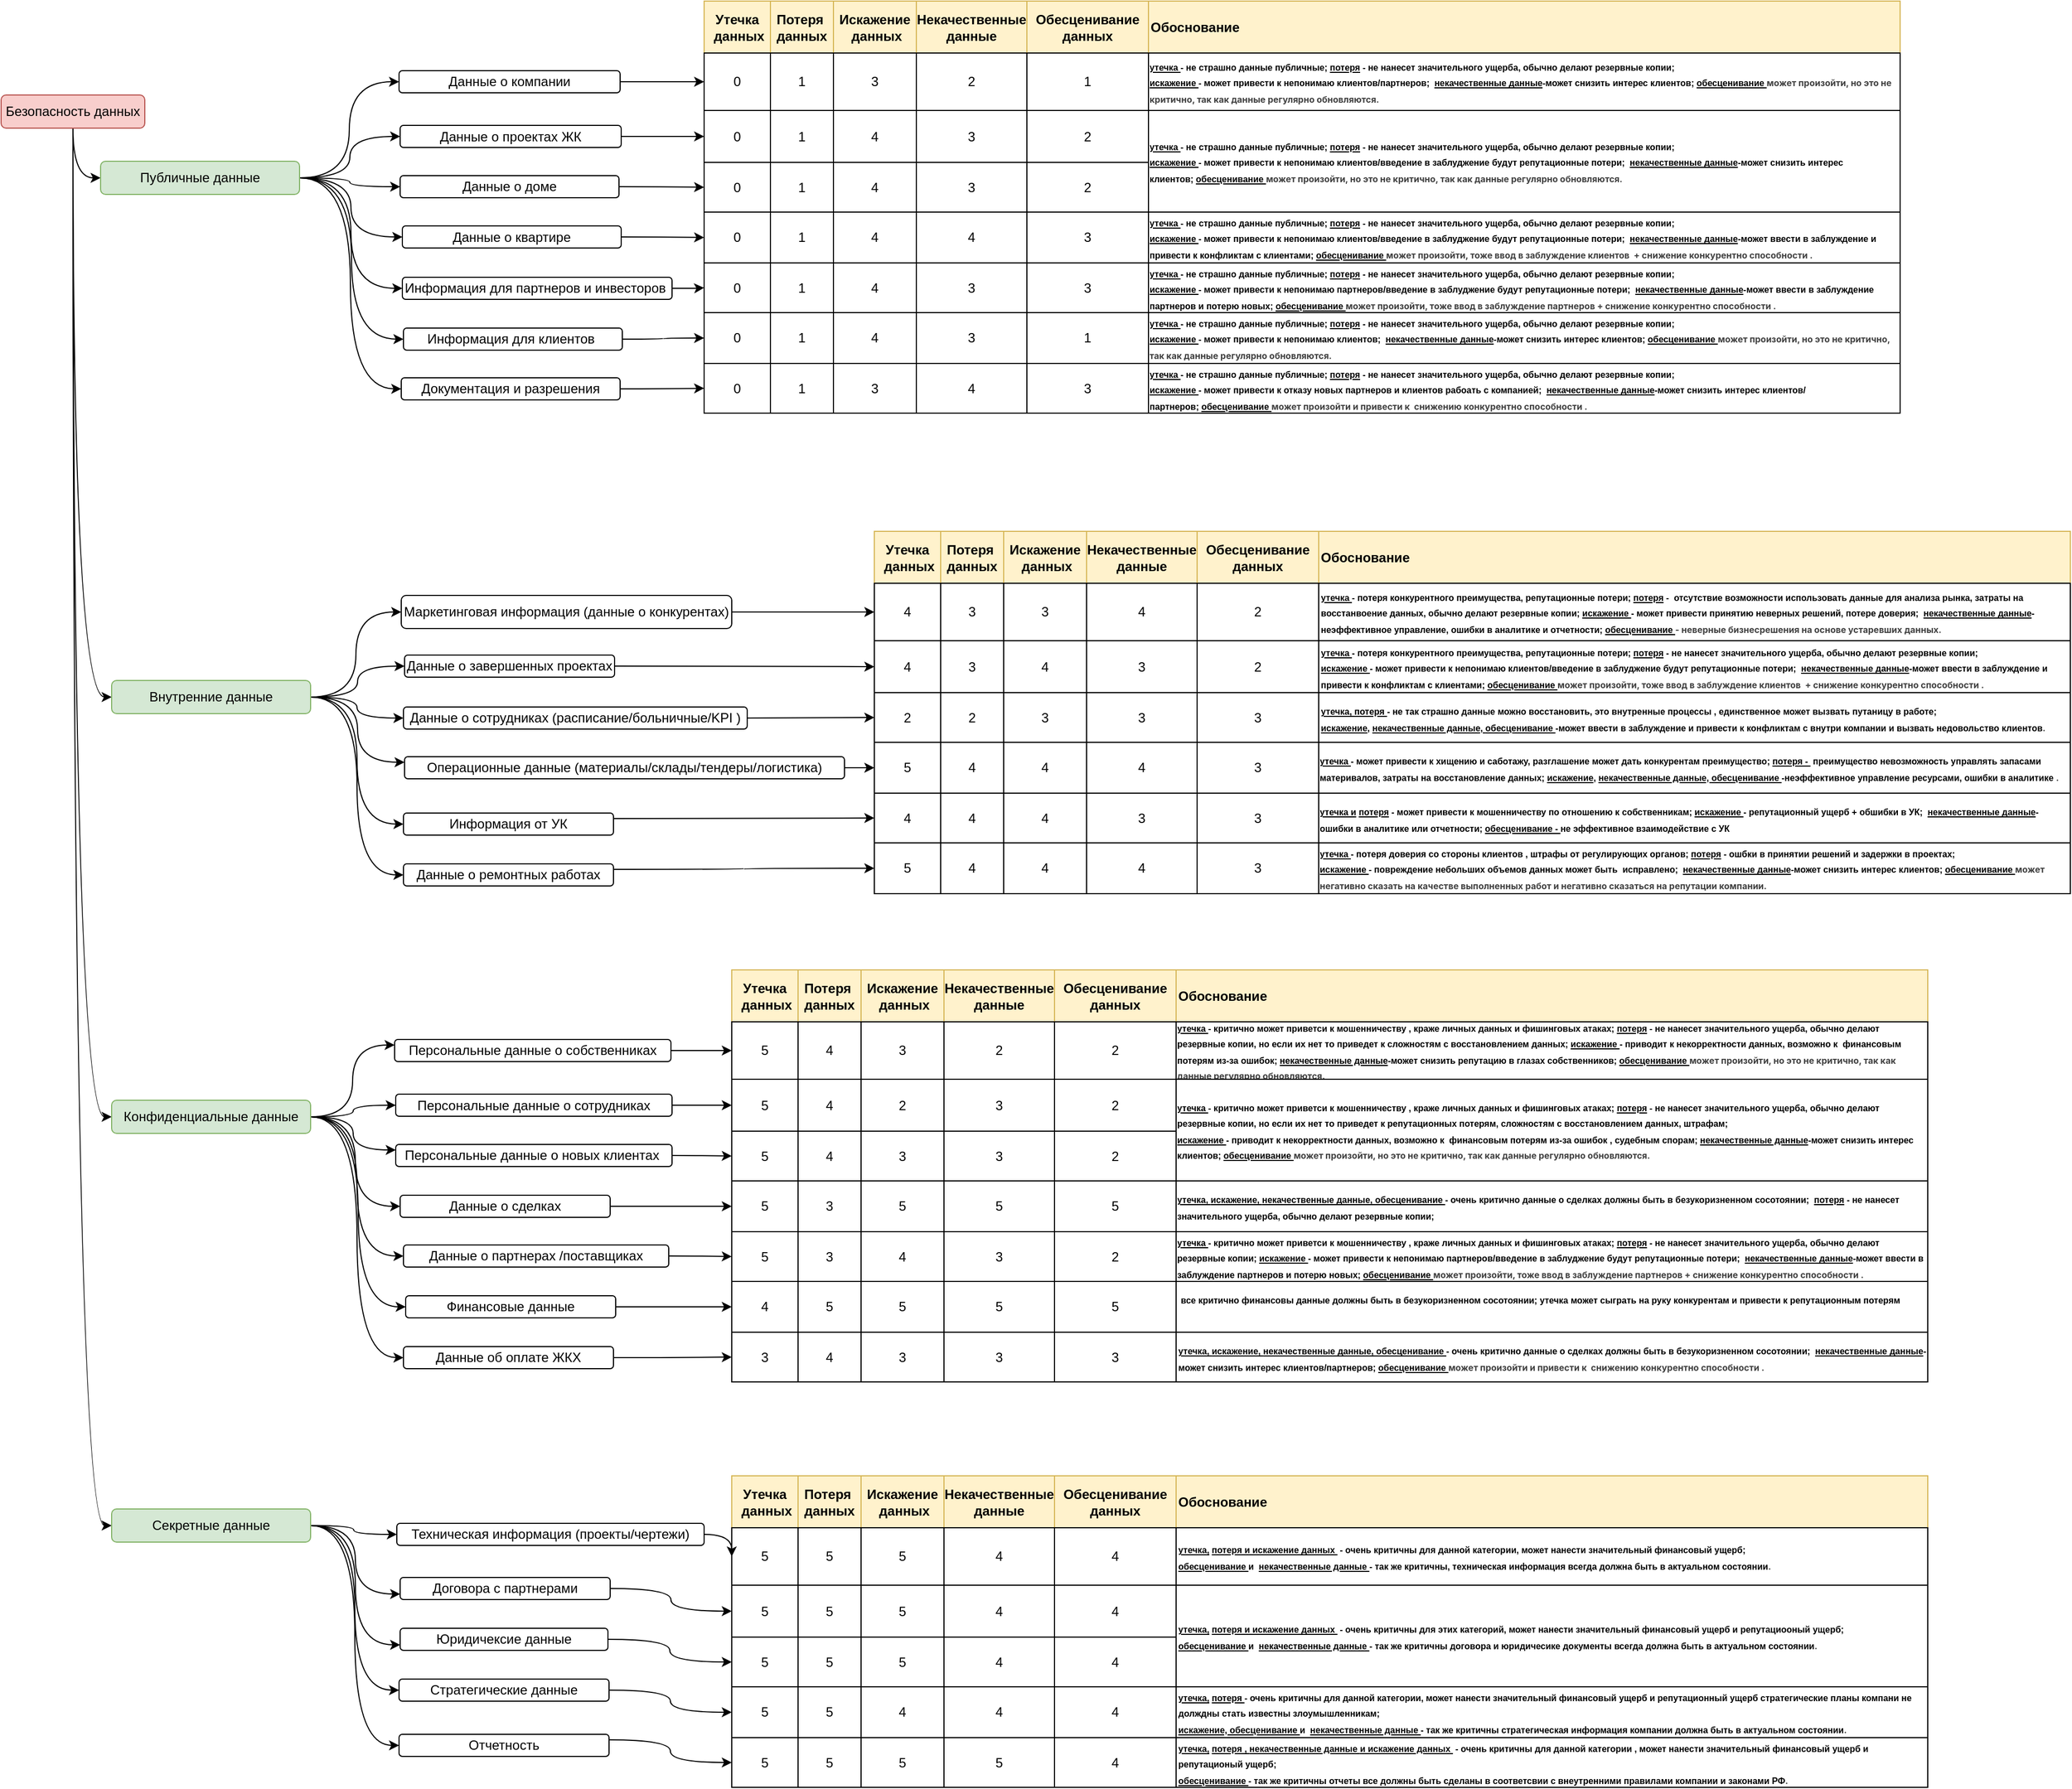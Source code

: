 <mxfile version="26.0.9">
  <diagram name="Страница — 1" id="-EX-j2AI88CZI0UqL0ZX">
    <mxGraphModel dx="4097" dy="3580" grid="1" gridSize="10" guides="1" tooltips="1" connect="1" arrows="1" fold="1" page="1" pageScale="1" pageWidth="827" pageHeight="1169" math="0" shadow="0">
      <root>
        <mxCell id="0" />
        <mxCell id="1" parent="0" />
        <mxCell id="MG8ymDgPWJn0LDVUpzr4-6" style="edgeStyle=orthogonalEdgeStyle;curved=1;rounded=0;orthogonalLoop=1;jettySize=auto;html=1;exitX=0.5;exitY=1;exitDx=0;exitDy=0;entryX=0;entryY=0.5;entryDx=0;entryDy=0;" edge="1" parent="1" source="MG8ymDgPWJn0LDVUpzr4-4" target="MG8ymDgPWJn0LDVUpzr4-7">
          <mxGeometry relative="1" as="geometry">
            <mxPoint x="130" y="280" as="targetPoint" />
          </mxGeometry>
        </mxCell>
        <mxCell id="MG8ymDgPWJn0LDVUpzr4-11" style="edgeStyle=orthogonalEdgeStyle;curved=1;rounded=0;orthogonalLoop=1;jettySize=auto;html=1;exitX=0.5;exitY=1;exitDx=0;exitDy=0;entryX=0;entryY=0.5;entryDx=0;entryDy=0;" edge="1" parent="1" source="MG8ymDgPWJn0LDVUpzr4-4" target="MG8ymDgPWJn0LDVUpzr4-8">
          <mxGeometry relative="1" as="geometry" />
        </mxCell>
        <mxCell id="MG8ymDgPWJn0LDVUpzr4-12" style="edgeStyle=orthogonalEdgeStyle;curved=1;rounded=0;orthogonalLoop=1;jettySize=auto;html=1;exitX=0.5;exitY=1;exitDx=0;exitDy=0;entryX=0;entryY=0.5;entryDx=0;entryDy=0;" edge="1" parent="1" source="MG8ymDgPWJn0LDVUpzr4-4" target="MG8ymDgPWJn0LDVUpzr4-9">
          <mxGeometry relative="1" as="geometry" />
        </mxCell>
        <mxCell id="MG8ymDgPWJn0LDVUpzr4-13" style="edgeStyle=orthogonalEdgeStyle;curved=1;rounded=0;orthogonalLoop=1;jettySize=auto;html=1;exitX=0.5;exitY=1;exitDx=0;exitDy=0;entryX=0;entryY=0.5;entryDx=0;entryDy=0;" edge="1" parent="1" source="MG8ymDgPWJn0LDVUpzr4-4" target="MG8ymDgPWJn0LDVUpzr4-10">
          <mxGeometry relative="1" as="geometry" />
        </mxCell>
        <mxCell id="MG8ymDgPWJn0LDVUpzr4-4" value="Безопасность данных" style="rounded=1;whiteSpace=wrap;html=1;fillColor=#f8cecc;strokeColor=#b85450;" vertex="1" parent="1">
          <mxGeometry y="10" width="130" height="30" as="geometry" />
        </mxCell>
        <mxCell id="MG8ymDgPWJn0LDVUpzr4-24" style="edgeStyle=orthogonalEdgeStyle;curved=1;rounded=0;orthogonalLoop=1;jettySize=auto;html=1;exitX=1;exitY=0.5;exitDx=0;exitDy=0;entryX=0;entryY=0.5;entryDx=0;entryDy=0;" edge="1" parent="1" source="MG8ymDgPWJn0LDVUpzr4-7" target="MG8ymDgPWJn0LDVUpzr4-19">
          <mxGeometry relative="1" as="geometry" />
        </mxCell>
        <mxCell id="MG8ymDgPWJn0LDVUpzr4-25" style="edgeStyle=orthogonalEdgeStyle;curved=1;rounded=0;orthogonalLoop=1;jettySize=auto;html=1;exitX=1;exitY=0.5;exitDx=0;exitDy=0;entryX=0;entryY=0.5;entryDx=0;entryDy=0;" edge="1" parent="1" source="MG8ymDgPWJn0LDVUpzr4-7" target="MG8ymDgPWJn0LDVUpzr4-14">
          <mxGeometry relative="1" as="geometry" />
        </mxCell>
        <mxCell id="MG8ymDgPWJn0LDVUpzr4-236" style="edgeStyle=orthogonalEdgeStyle;curved=1;rounded=0;orthogonalLoop=1;jettySize=auto;html=1;exitX=1;exitY=0.5;exitDx=0;exitDy=0;entryX=0;entryY=0.5;entryDx=0;entryDy=0;" edge="1" parent="1" source="MG8ymDgPWJn0LDVUpzr4-7" target="MG8ymDgPWJn0LDVUpzr4-16">
          <mxGeometry relative="1" as="geometry" />
        </mxCell>
        <mxCell id="MG8ymDgPWJn0LDVUpzr4-237" style="edgeStyle=orthogonalEdgeStyle;curved=1;rounded=0;orthogonalLoop=1;jettySize=auto;html=1;exitX=1;exitY=0.5;exitDx=0;exitDy=0;entryX=0;entryY=0.5;entryDx=0;entryDy=0;" edge="1" parent="1" source="MG8ymDgPWJn0LDVUpzr4-7" target="MG8ymDgPWJn0LDVUpzr4-15">
          <mxGeometry relative="1" as="geometry" />
        </mxCell>
        <mxCell id="MG8ymDgPWJn0LDVUpzr4-238" style="edgeStyle=orthogonalEdgeStyle;curved=1;rounded=0;orthogonalLoop=1;jettySize=auto;html=1;exitX=1;exitY=0.5;exitDx=0;exitDy=0;entryX=0;entryY=0.5;entryDx=0;entryDy=0;" edge="1" parent="1" source="MG8ymDgPWJn0LDVUpzr4-7" target="MG8ymDgPWJn0LDVUpzr4-21">
          <mxGeometry relative="1" as="geometry" />
        </mxCell>
        <mxCell id="MG8ymDgPWJn0LDVUpzr4-239" style="edgeStyle=orthogonalEdgeStyle;curved=1;rounded=0;orthogonalLoop=1;jettySize=auto;html=1;entryX=0;entryY=0.5;entryDx=0;entryDy=0;" edge="1" parent="1" source="MG8ymDgPWJn0LDVUpzr4-7" target="MG8ymDgPWJn0LDVUpzr4-18">
          <mxGeometry relative="1" as="geometry" />
        </mxCell>
        <mxCell id="MG8ymDgPWJn0LDVUpzr4-241" style="edgeStyle=orthogonalEdgeStyle;curved=1;rounded=0;orthogonalLoop=1;jettySize=auto;html=1;exitX=1;exitY=0.5;exitDx=0;exitDy=0;entryX=0;entryY=0.5;entryDx=0;entryDy=0;" edge="1" parent="1" source="MG8ymDgPWJn0LDVUpzr4-7" target="MG8ymDgPWJn0LDVUpzr4-17">
          <mxGeometry relative="1" as="geometry" />
        </mxCell>
        <mxCell id="MG8ymDgPWJn0LDVUpzr4-7" value="Публичные данные" style="rounded=1;whiteSpace=wrap;html=1;fillColor=#d5e8d4;strokeColor=#82b366;" vertex="1" parent="1">
          <mxGeometry x="90" y="70" width="180" height="30" as="geometry" />
        </mxCell>
        <mxCell id="MG8ymDgPWJn0LDVUpzr4-49" style="edgeStyle=orthogonalEdgeStyle;curved=1;rounded=0;orthogonalLoop=1;jettySize=auto;html=1;exitX=1;exitY=0.5;exitDx=0;exitDy=0;entryX=0;entryY=0.5;entryDx=0;entryDy=0;" edge="1" parent="1" source="MG8ymDgPWJn0LDVUpzr4-8" target="MG8ymDgPWJn0LDVUpzr4-35">
          <mxGeometry relative="1" as="geometry" />
        </mxCell>
        <mxCell id="MG8ymDgPWJn0LDVUpzr4-50" style="edgeStyle=orthogonalEdgeStyle;curved=1;rounded=0;orthogonalLoop=1;jettySize=auto;html=1;exitX=1;exitY=0.5;exitDx=0;exitDy=0;entryX=0;entryY=0.5;entryDx=0;entryDy=0;" edge="1" parent="1" source="MG8ymDgPWJn0LDVUpzr4-8" target="MG8ymDgPWJn0LDVUpzr4-33">
          <mxGeometry relative="1" as="geometry" />
        </mxCell>
        <mxCell id="MG8ymDgPWJn0LDVUpzr4-51" style="edgeStyle=orthogonalEdgeStyle;curved=1;rounded=0;orthogonalLoop=1;jettySize=auto;html=1;exitX=1;exitY=0.5;exitDx=0;exitDy=0;entryX=0;entryY=0.25;entryDx=0;entryDy=0;" edge="1" parent="1" source="MG8ymDgPWJn0LDVUpzr4-8" target="MG8ymDgPWJn0LDVUpzr4-37">
          <mxGeometry relative="1" as="geometry">
            <mxPoint x="361" y="690" as="targetPoint" />
          </mxGeometry>
        </mxCell>
        <mxCell id="MG8ymDgPWJn0LDVUpzr4-52" style="edgeStyle=orthogonalEdgeStyle;curved=1;rounded=0;orthogonalLoop=1;jettySize=auto;html=1;exitX=1;exitY=0.5;exitDx=0;exitDy=0;entryX=0;entryY=0.5;entryDx=0;entryDy=0;" edge="1" parent="1" source="MG8ymDgPWJn0LDVUpzr4-8" target="MG8ymDgPWJn0LDVUpzr4-45">
          <mxGeometry relative="1" as="geometry" />
        </mxCell>
        <mxCell id="MG8ymDgPWJn0LDVUpzr4-53" style="edgeStyle=orthogonalEdgeStyle;curved=1;rounded=0;orthogonalLoop=1;jettySize=auto;html=1;exitX=1;exitY=0.5;exitDx=0;exitDy=0;entryX=0;entryY=0.5;entryDx=0;entryDy=0;" edge="1" parent="1" source="MG8ymDgPWJn0LDVUpzr4-8" target="MG8ymDgPWJn0LDVUpzr4-47">
          <mxGeometry relative="1" as="geometry" />
        </mxCell>
        <mxCell id="MG8ymDgPWJn0LDVUpzr4-302" style="edgeStyle=orthogonalEdgeStyle;curved=1;rounded=0;orthogonalLoop=1;jettySize=auto;html=1;exitX=1;exitY=0.5;exitDx=0;exitDy=0;entryX=0;entryY=0.5;entryDx=0;entryDy=0;" edge="1" parent="1" source="MG8ymDgPWJn0LDVUpzr4-8" target="MG8ymDgPWJn0LDVUpzr4-23">
          <mxGeometry relative="1" as="geometry" />
        </mxCell>
        <mxCell id="MG8ymDgPWJn0LDVUpzr4-8" value="Внутренние данные" style="rounded=1;whiteSpace=wrap;html=1;fillColor=#d5e8d4;strokeColor=#82b366;" vertex="1" parent="1">
          <mxGeometry x="100" y="540" width="180" height="30" as="geometry" />
        </mxCell>
        <mxCell id="MG8ymDgPWJn0LDVUpzr4-54" style="edgeStyle=orthogonalEdgeStyle;curved=1;rounded=0;orthogonalLoop=1;jettySize=auto;html=1;exitX=1;exitY=0.5;exitDx=0;exitDy=0;entryX=0;entryY=0.25;entryDx=0;entryDy=0;" edge="1" parent="1" source="MG8ymDgPWJn0LDVUpzr4-9" target="MG8ymDgPWJn0LDVUpzr4-43">
          <mxGeometry relative="1" as="geometry" />
        </mxCell>
        <mxCell id="MG8ymDgPWJn0LDVUpzr4-55" style="edgeStyle=orthogonalEdgeStyle;curved=1;rounded=0;orthogonalLoop=1;jettySize=auto;html=1;exitX=1;exitY=0.5;exitDx=0;exitDy=0;entryX=0;entryY=0.5;entryDx=0;entryDy=0;" edge="1" parent="1" source="MG8ymDgPWJn0LDVUpzr4-9" target="MG8ymDgPWJn0LDVUpzr4-39">
          <mxGeometry relative="1" as="geometry" />
        </mxCell>
        <mxCell id="MG8ymDgPWJn0LDVUpzr4-56" style="edgeStyle=orthogonalEdgeStyle;curved=1;rounded=0;orthogonalLoop=1;jettySize=auto;html=1;exitX=1;exitY=0.5;exitDx=0;exitDy=0;entryX=0;entryY=0.25;entryDx=0;entryDy=0;" edge="1" parent="1" source="MG8ymDgPWJn0LDVUpzr4-9" target="MG8ymDgPWJn0LDVUpzr4-34">
          <mxGeometry relative="1" as="geometry" />
        </mxCell>
        <mxCell id="MG8ymDgPWJn0LDVUpzr4-57" style="edgeStyle=orthogonalEdgeStyle;curved=1;rounded=0;orthogonalLoop=1;jettySize=auto;html=1;exitX=1;exitY=0.5;exitDx=0;exitDy=0;entryX=0;entryY=0.5;entryDx=0;entryDy=0;" edge="1" parent="1" source="MG8ymDgPWJn0LDVUpzr4-9" target="MG8ymDgPWJn0LDVUpzr4-36">
          <mxGeometry relative="1" as="geometry" />
        </mxCell>
        <mxCell id="MG8ymDgPWJn0LDVUpzr4-58" style="edgeStyle=orthogonalEdgeStyle;curved=1;rounded=0;orthogonalLoop=1;jettySize=auto;html=1;exitX=1;exitY=0.5;exitDx=0;exitDy=0;entryX=0;entryY=0.5;entryDx=0;entryDy=0;" edge="1" parent="1" source="MG8ymDgPWJn0LDVUpzr4-9" target="MG8ymDgPWJn0LDVUpzr4-38">
          <mxGeometry relative="1" as="geometry" />
        </mxCell>
        <mxCell id="MG8ymDgPWJn0LDVUpzr4-59" style="edgeStyle=orthogonalEdgeStyle;curved=1;rounded=0;orthogonalLoop=1;jettySize=auto;html=1;exitX=1;exitY=0.5;exitDx=0;exitDy=0;entryX=0;entryY=0.5;entryDx=0;entryDy=0;" edge="1" parent="1" source="MG8ymDgPWJn0LDVUpzr4-9" target="MG8ymDgPWJn0LDVUpzr4-32">
          <mxGeometry relative="1" as="geometry" />
        </mxCell>
        <mxCell id="MG8ymDgPWJn0LDVUpzr4-60" style="edgeStyle=orthogonalEdgeStyle;curved=1;rounded=0;orthogonalLoop=1;jettySize=auto;html=1;exitX=1;exitY=0.5;exitDx=0;exitDy=0;entryX=0;entryY=0.5;entryDx=0;entryDy=0;" edge="1" parent="1" source="MG8ymDgPWJn0LDVUpzr4-9" target="MG8ymDgPWJn0LDVUpzr4-46">
          <mxGeometry relative="1" as="geometry" />
        </mxCell>
        <mxCell id="MG8ymDgPWJn0LDVUpzr4-9" value="Конфиденциальные данные" style="rounded=1;whiteSpace=wrap;html=1;fillColor=#d5e8d4;strokeColor=#82b366;" vertex="1" parent="1">
          <mxGeometry x="100" y="920" width="180" height="30" as="geometry" />
        </mxCell>
        <mxCell id="MG8ymDgPWJn0LDVUpzr4-61" style="edgeStyle=orthogonalEdgeStyle;curved=1;rounded=0;orthogonalLoop=1;jettySize=auto;html=1;exitX=1;exitY=0.5;exitDx=0;exitDy=0;entryX=0;entryY=0.5;entryDx=0;entryDy=0;" edge="1" parent="1" source="MG8ymDgPWJn0LDVUpzr4-10" target="MG8ymDgPWJn0LDVUpzr4-41">
          <mxGeometry relative="1" as="geometry">
            <mxPoint x="362" y="1290" as="targetPoint" />
          </mxGeometry>
        </mxCell>
        <mxCell id="MG8ymDgPWJn0LDVUpzr4-62" style="edgeStyle=orthogonalEdgeStyle;curved=1;rounded=0;orthogonalLoop=1;jettySize=auto;html=1;exitX=1;exitY=0.5;exitDx=0;exitDy=0;entryX=0;entryY=0.75;entryDx=0;entryDy=0;" edge="1" parent="1" source="MG8ymDgPWJn0LDVUpzr4-10" target="MG8ymDgPWJn0LDVUpzr4-42">
          <mxGeometry relative="1" as="geometry" />
        </mxCell>
        <mxCell id="MG8ymDgPWJn0LDVUpzr4-63" style="edgeStyle=orthogonalEdgeStyle;curved=1;rounded=0;orthogonalLoop=1;jettySize=auto;html=1;exitX=1;exitY=0.5;exitDx=0;exitDy=0;entryX=0;entryY=0.75;entryDx=0;entryDy=0;" edge="1" parent="1" source="MG8ymDgPWJn0LDVUpzr4-10" target="MG8ymDgPWJn0LDVUpzr4-44">
          <mxGeometry relative="1" as="geometry" />
        </mxCell>
        <mxCell id="MG8ymDgPWJn0LDVUpzr4-65" style="edgeStyle=orthogonalEdgeStyle;curved=1;rounded=0;orthogonalLoop=1;jettySize=auto;html=1;exitX=1;exitY=0.5;exitDx=0;exitDy=0;entryX=0;entryY=0.5;entryDx=0;entryDy=0;" edge="1" parent="1" source="MG8ymDgPWJn0LDVUpzr4-10" target="MG8ymDgPWJn0LDVUpzr4-40">
          <mxGeometry relative="1" as="geometry" />
        </mxCell>
        <mxCell id="MG8ymDgPWJn0LDVUpzr4-66" style="edgeStyle=orthogonalEdgeStyle;curved=1;rounded=0;orthogonalLoop=1;jettySize=auto;html=1;exitX=1;exitY=0.5;exitDx=0;exitDy=0;entryX=0;entryY=0.5;entryDx=0;entryDy=0;" edge="1" parent="1" source="MG8ymDgPWJn0LDVUpzr4-10" target="MG8ymDgPWJn0LDVUpzr4-48">
          <mxGeometry relative="1" as="geometry" />
        </mxCell>
        <mxCell id="MG8ymDgPWJn0LDVUpzr4-10" value="Секретные данные" style="rounded=1;whiteSpace=wrap;html=1;fillColor=#d5e8d4;strokeColor=#82b366;" vertex="1" parent="1">
          <mxGeometry x="100" y="1290" width="180" height="30" as="geometry" />
        </mxCell>
        <mxCell id="MG8ymDgPWJn0LDVUpzr4-72" value="" style="edgeStyle=orthogonalEdgeStyle;curved=1;rounded=0;orthogonalLoop=1;jettySize=auto;html=1;entryX=0;entryY=0.5;entryDx=0;entryDy=0;" edge="1" parent="1" source="MG8ymDgPWJn0LDVUpzr4-14" target="MG8ymDgPWJn0LDVUpzr4-200">
          <mxGeometry relative="1" as="geometry">
            <mxPoint x="775" y="10" as="targetPoint" />
          </mxGeometry>
        </mxCell>
        <mxCell id="MG8ymDgPWJn0LDVUpzr4-14" value="Данные о проектах ЖК" style="rounded=1;whiteSpace=wrap;html=1;" vertex="1" parent="1">
          <mxGeometry x="361" y="37.5" width="200" height="20" as="geometry" />
        </mxCell>
        <mxCell id="MG8ymDgPWJn0LDVUpzr4-76" value="" style="edgeStyle=orthogonalEdgeStyle;curved=1;rounded=0;orthogonalLoop=1;jettySize=auto;html=1;entryX=0;entryY=0.5;entryDx=0;entryDy=0;" edge="1" parent="1" source="MG8ymDgPWJn0LDVUpzr4-15" target="MG8ymDgPWJn0LDVUpzr4-207">
          <mxGeometry relative="1" as="geometry">
            <mxPoint x="775" y="40" as="targetPoint" />
          </mxGeometry>
        </mxCell>
        <mxCell id="MG8ymDgPWJn0LDVUpzr4-15" value="Данные о доме" style="rounded=1;whiteSpace=wrap;html=1;" vertex="1" parent="1">
          <mxGeometry x="361" y="83" width="198" height="20" as="geometry" />
        </mxCell>
        <mxCell id="MG8ymDgPWJn0LDVUpzr4-88" style="edgeStyle=orthogonalEdgeStyle;curved=1;rounded=0;orthogonalLoop=1;jettySize=auto;html=1;exitX=1;exitY=0.5;exitDx=0;exitDy=0;entryX=0;entryY=0.5;entryDx=0;entryDy=0;" edge="1" parent="1" source="MG8ymDgPWJn0LDVUpzr4-16" target="MG8ymDgPWJn0LDVUpzr4-214">
          <mxGeometry relative="1" as="geometry">
            <mxPoint x="775" y="70" as="targetPoint" />
          </mxGeometry>
        </mxCell>
        <mxCell id="MG8ymDgPWJn0LDVUpzr4-16" value="Данные о квартире" style="rounded=1;whiteSpace=wrap;html=1;" vertex="1" parent="1">
          <mxGeometry x="363" y="128.5" width="198" height="20" as="geometry" />
        </mxCell>
        <mxCell id="MG8ymDgPWJn0LDVUpzr4-85" value="" style="edgeStyle=orthogonalEdgeStyle;curved=1;rounded=0;orthogonalLoop=1;jettySize=auto;html=1;entryX=0;entryY=0.5;entryDx=0;entryDy=0;" edge="1" parent="1" source="MG8ymDgPWJn0LDVUpzr4-17" target="MG8ymDgPWJn0LDVUpzr4-221">
          <mxGeometry relative="1" as="geometry">
            <mxPoint x="775" y="110" as="targetPoint" />
          </mxGeometry>
        </mxCell>
        <mxCell id="MG8ymDgPWJn0LDVUpzr4-17" value="Информация для партнеров и инвесторов&amp;nbsp;" style="rounded=1;whiteSpace=wrap;html=1;" vertex="1" parent="1">
          <mxGeometry x="363" y="175" width="244" height="20" as="geometry" />
        </mxCell>
        <mxCell id="MG8ymDgPWJn0LDVUpzr4-98" style="edgeStyle=orthogonalEdgeStyle;curved=1;rounded=0;orthogonalLoop=1;jettySize=auto;html=1;exitX=1;exitY=0.5;exitDx=0;exitDy=0;entryX=0;entryY=0.5;entryDx=0;entryDy=0;" edge="1" parent="1" source="MG8ymDgPWJn0LDVUpzr4-18" target="MG8ymDgPWJn0LDVUpzr4-228">
          <mxGeometry relative="1" as="geometry">
            <mxPoint x="775" y="140" as="targetPoint" />
          </mxGeometry>
        </mxCell>
        <mxCell id="MG8ymDgPWJn0LDVUpzr4-18" value="Информация для клиентов&amp;nbsp;" style="rounded=1;whiteSpace=wrap;html=1;" vertex="1" parent="1">
          <mxGeometry x="364" y="221" width="198" height="20" as="geometry" />
        </mxCell>
        <mxCell id="MG8ymDgPWJn0LDVUpzr4-74" value="" style="edgeStyle=orthogonalEdgeStyle;curved=1;rounded=0;orthogonalLoop=1;jettySize=auto;html=1;entryX=0;entryY=0.5;entryDx=0;entryDy=0;" edge="1" parent="1" source="MG8ymDgPWJn0LDVUpzr4-19" target="MG8ymDgPWJn0LDVUpzr4-193">
          <mxGeometry relative="1" as="geometry">
            <mxPoint x="778" y="-20" as="targetPoint" />
          </mxGeometry>
        </mxCell>
        <mxCell id="MG8ymDgPWJn0LDVUpzr4-19" value="Данные о компании" style="rounded=1;whiteSpace=wrap;html=1;" vertex="1" parent="1">
          <mxGeometry x="360" y="-12" width="200" height="20" as="geometry" />
        </mxCell>
        <mxCell id="MG8ymDgPWJn0LDVUpzr4-95" style="edgeStyle=orthogonalEdgeStyle;curved=1;rounded=0;orthogonalLoop=1;jettySize=auto;html=1;exitX=1;exitY=0.5;exitDx=0;exitDy=0;entryX=0;entryY=0.5;entryDx=0;entryDy=0;" edge="1" parent="1" source="MG8ymDgPWJn0LDVUpzr4-21" target="MG8ymDgPWJn0LDVUpzr4-173">
          <mxGeometry relative="1" as="geometry">
            <mxPoint x="576" y="285.0" as="targetPoint" />
          </mxGeometry>
        </mxCell>
        <mxCell id="MG8ymDgPWJn0LDVUpzr4-21" value="Документация и разрешения" style="rounded=1;whiteSpace=wrap;html=1;" vertex="1" parent="1">
          <mxGeometry x="362" y="266" width="198" height="20" as="geometry" />
        </mxCell>
        <mxCell id="MG8ymDgPWJn0LDVUpzr4-303" style="edgeStyle=orthogonalEdgeStyle;curved=1;rounded=0;orthogonalLoop=1;jettySize=auto;html=1;exitX=1;exitY=0.5;exitDx=0;exitDy=0;entryX=0;entryY=0.5;entryDx=0;entryDy=0;" edge="1" parent="1" source="MG8ymDgPWJn0LDVUpzr4-23" target="MG8ymDgPWJn0LDVUpzr4-252">
          <mxGeometry relative="1" as="geometry" />
        </mxCell>
        <mxCell id="MG8ymDgPWJn0LDVUpzr4-23" value="Маркетинговая информация (данные о конкурентах)" style="rounded=1;whiteSpace=wrap;html=1;" vertex="1" parent="1">
          <mxGeometry x="362" y="463" width="299" height="30" as="geometry" />
        </mxCell>
        <mxCell id="MG8ymDgPWJn0LDVUpzr4-371" style="edgeStyle=orthogonalEdgeStyle;curved=1;rounded=0;orthogonalLoop=1;jettySize=auto;html=1;exitX=1;exitY=0.5;exitDx=0;exitDy=0;entryX=0;entryY=0.5;entryDx=0;entryDy=0;" edge="1" parent="1" source="MG8ymDgPWJn0LDVUpzr4-32" target="MG8ymDgPWJn0LDVUpzr4-352">
          <mxGeometry relative="1" as="geometry" />
        </mxCell>
        <mxCell id="MG8ymDgPWJn0LDVUpzr4-32" value="Финансовые данные" style="rounded=1;whiteSpace=wrap;html=1;" vertex="1" parent="1">
          <mxGeometry x="366" y="1097" width="190" height="20" as="geometry" />
        </mxCell>
        <mxCell id="MG8ymDgPWJn0LDVUpzr4-305" style="edgeStyle=orthogonalEdgeStyle;curved=1;rounded=0;orthogonalLoop=1;jettySize=auto;html=1;exitX=1;exitY=0.5;exitDx=0;exitDy=0;entryX=0;entryY=0.5;entryDx=0;entryDy=0;" edge="1" parent="1" source="MG8ymDgPWJn0LDVUpzr4-33" target="MG8ymDgPWJn0LDVUpzr4-266">
          <mxGeometry relative="1" as="geometry" />
        </mxCell>
        <mxCell id="MG8ymDgPWJn0LDVUpzr4-33" value="Данные о сотрудниках (расписание/больничные/KPI )" style="rounded=1;whiteSpace=wrap;html=1;" vertex="1" parent="1">
          <mxGeometry x="364" y="564" width="311" height="20" as="geometry" />
        </mxCell>
        <mxCell id="MG8ymDgPWJn0LDVUpzr4-368" style="edgeStyle=orthogonalEdgeStyle;curved=1;rounded=0;orthogonalLoop=1;jettySize=auto;html=1;exitX=1;exitY=0.5;exitDx=0;exitDy=0;entryX=0;entryY=0.5;entryDx=0;entryDy=0;" edge="1" parent="1" source="MG8ymDgPWJn0LDVUpzr4-34" target="MG8ymDgPWJn0LDVUpzr4-331">
          <mxGeometry relative="1" as="geometry" />
        </mxCell>
        <mxCell id="MG8ymDgPWJn0LDVUpzr4-34" value="Персональные данные о новых клиентах&amp;nbsp;" style="rounded=1;whiteSpace=wrap;html=1;" vertex="1" parent="1">
          <mxGeometry x="357" y="960" width="250" height="20" as="geometry" />
        </mxCell>
        <mxCell id="MG8ymDgPWJn0LDVUpzr4-304" style="edgeStyle=orthogonalEdgeStyle;curved=1;rounded=0;orthogonalLoop=1;jettySize=auto;html=1;exitX=1;exitY=0.5;exitDx=0;exitDy=0;entryX=0;entryY=0.5;entryDx=0;entryDy=0;" edge="1" parent="1" source="MG8ymDgPWJn0LDVUpzr4-35" target="MG8ymDgPWJn0LDVUpzr4-259">
          <mxGeometry relative="1" as="geometry" />
        </mxCell>
        <mxCell id="MG8ymDgPWJn0LDVUpzr4-35" value="Данные о завершенных проектах" style="rounded=1;whiteSpace=wrap;html=1;" vertex="1" parent="1">
          <mxGeometry x="365" y="517" width="190" height="20" as="geometry" />
        </mxCell>
        <mxCell id="MG8ymDgPWJn0LDVUpzr4-369" style="edgeStyle=orthogonalEdgeStyle;curved=1;rounded=0;orthogonalLoop=1;jettySize=auto;html=1;exitX=1;exitY=0.5;exitDx=0;exitDy=0;entryX=0;entryY=0.5;entryDx=0;entryDy=0;" edge="1" parent="1" source="MG8ymDgPWJn0LDVUpzr4-36" target="MG8ymDgPWJn0LDVUpzr4-338">
          <mxGeometry relative="1" as="geometry" />
        </mxCell>
        <mxCell id="MG8ymDgPWJn0LDVUpzr4-36" value="Данные о сделках" style="rounded=1;whiteSpace=wrap;html=1;" vertex="1" parent="1">
          <mxGeometry x="361" y="1006" width="190" height="20" as="geometry" />
        </mxCell>
        <mxCell id="MG8ymDgPWJn0LDVUpzr4-435" style="edgeStyle=orthogonalEdgeStyle;curved=1;rounded=0;orthogonalLoop=1;jettySize=auto;html=1;exitX=1;exitY=0.5;exitDx=0;exitDy=0;entryX=0;entryY=0.5;entryDx=0;entryDy=0;" edge="1" parent="1" source="MG8ymDgPWJn0LDVUpzr4-37" target="MG8ymDgPWJn0LDVUpzr4-273">
          <mxGeometry relative="1" as="geometry" />
        </mxCell>
        <mxCell id="MG8ymDgPWJn0LDVUpzr4-37" value="Операционные данные (материалы/склады/тендеры/логистика)" style="rounded=1;whiteSpace=wrap;html=1;" vertex="1" parent="1">
          <mxGeometry x="365" y="609" width="398" height="20" as="geometry" />
        </mxCell>
        <mxCell id="MG8ymDgPWJn0LDVUpzr4-370" style="edgeStyle=orthogonalEdgeStyle;curved=1;rounded=0;orthogonalLoop=1;jettySize=auto;html=1;exitX=1;exitY=0.5;exitDx=0;exitDy=0;entryX=0;entryY=0.5;entryDx=0;entryDy=0;" edge="1" parent="1" source="MG8ymDgPWJn0LDVUpzr4-38" target="MG8ymDgPWJn0LDVUpzr4-345">
          <mxGeometry relative="1" as="geometry" />
        </mxCell>
        <mxCell id="MG8ymDgPWJn0LDVUpzr4-38" value="Данные о партнерах /поставщиках" style="rounded=1;whiteSpace=wrap;html=1;" vertex="1" parent="1">
          <mxGeometry x="364" y="1051" width="240" height="20" as="geometry" />
        </mxCell>
        <mxCell id="MG8ymDgPWJn0LDVUpzr4-367" style="edgeStyle=orthogonalEdgeStyle;curved=1;rounded=0;orthogonalLoop=1;jettySize=auto;html=1;exitX=1;exitY=0.5;exitDx=0;exitDy=0;entryX=0;entryY=0.5;entryDx=0;entryDy=0;" edge="1" parent="1" source="MG8ymDgPWJn0LDVUpzr4-39" target="MG8ymDgPWJn0LDVUpzr4-324">
          <mxGeometry relative="1" as="geometry" />
        </mxCell>
        <mxCell id="MG8ymDgPWJn0LDVUpzr4-39" value="Персональные данные о сотрудниках" style="rounded=1;whiteSpace=wrap;html=1;" vertex="1" parent="1">
          <mxGeometry x="357" y="914.5" width="250" height="20" as="geometry" />
        </mxCell>
        <mxCell id="MG8ymDgPWJn0LDVUpzr4-433" style="edgeStyle=orthogonalEdgeStyle;curved=1;rounded=0;orthogonalLoop=1;jettySize=auto;html=1;exitX=1;exitY=0.5;exitDx=0;exitDy=0;entryX=0;entryY=0.5;entryDx=0;entryDy=0;" edge="1" parent="1" source="MG8ymDgPWJn0LDVUpzr4-40" target="MG8ymDgPWJn0LDVUpzr4-402">
          <mxGeometry relative="1" as="geometry" />
        </mxCell>
        <mxCell id="MG8ymDgPWJn0LDVUpzr4-40" value="Стратегические данные" style="rounded=1;whiteSpace=wrap;html=1;" vertex="1" parent="1">
          <mxGeometry x="360" y="1444" width="190" height="20" as="geometry" />
        </mxCell>
        <mxCell id="MG8ymDgPWJn0LDVUpzr4-430" style="edgeStyle=orthogonalEdgeStyle;curved=1;rounded=0;orthogonalLoop=1;jettySize=auto;html=1;exitX=1;exitY=0.5;exitDx=0;exitDy=0;entryX=0;entryY=0.5;entryDx=0;entryDy=0;" edge="1" parent="1" source="MG8ymDgPWJn0LDVUpzr4-41" target="MG8ymDgPWJn0LDVUpzr4-381">
          <mxGeometry relative="1" as="geometry" />
        </mxCell>
        <mxCell id="MG8ymDgPWJn0LDVUpzr4-41" value="Техническая информация (проекты/чертежи)" style="rounded=1;whiteSpace=wrap;html=1;" vertex="1" parent="1">
          <mxGeometry x="358" y="1303" width="278" height="20" as="geometry" />
        </mxCell>
        <mxCell id="MG8ymDgPWJn0LDVUpzr4-431" style="edgeStyle=orthogonalEdgeStyle;curved=1;rounded=0;orthogonalLoop=1;jettySize=auto;html=1;exitX=1;exitY=0.5;exitDx=0;exitDy=0;entryX=0;entryY=0.5;entryDx=0;entryDy=0;" edge="1" parent="1" source="MG8ymDgPWJn0LDVUpzr4-42" target="MG8ymDgPWJn0LDVUpzr4-388">
          <mxGeometry relative="1" as="geometry" />
        </mxCell>
        <mxCell id="MG8ymDgPWJn0LDVUpzr4-42" value="Договора с партнерами" style="rounded=1;whiteSpace=wrap;html=1;" vertex="1" parent="1">
          <mxGeometry x="361" y="1352" width="190" height="20" as="geometry" />
        </mxCell>
        <mxCell id="MG8ymDgPWJn0LDVUpzr4-366" style="edgeStyle=orthogonalEdgeStyle;curved=1;rounded=0;orthogonalLoop=1;jettySize=auto;html=1;exitX=1;exitY=0.5;exitDx=0;exitDy=0;entryX=0;entryY=0.5;entryDx=0;entryDy=0;" edge="1" parent="1" source="MG8ymDgPWJn0LDVUpzr4-43" target="MG8ymDgPWJn0LDVUpzr4-317">
          <mxGeometry relative="1" as="geometry" />
        </mxCell>
        <mxCell id="MG8ymDgPWJn0LDVUpzr4-43" value="Персональные данные о собственниках" style="rounded=1;whiteSpace=wrap;html=1;" vertex="1" parent="1">
          <mxGeometry x="356" y="865" width="250" height="20" as="geometry" />
        </mxCell>
        <mxCell id="MG8ymDgPWJn0LDVUpzr4-432" style="edgeStyle=orthogonalEdgeStyle;curved=1;rounded=0;orthogonalLoop=1;jettySize=auto;html=1;exitX=1;exitY=0.5;exitDx=0;exitDy=0;entryX=0;entryY=0.5;entryDx=0;entryDy=0;" edge="1" parent="1" source="MG8ymDgPWJn0LDVUpzr4-44" target="MG8ymDgPWJn0LDVUpzr4-395">
          <mxGeometry relative="1" as="geometry" />
        </mxCell>
        <mxCell id="MG8ymDgPWJn0LDVUpzr4-44" value="Юридичексие&amp;nbsp;&lt;span style=&quot;background-color: transparent; color: light-dark(rgb(0, 0, 0), rgb(255, 255, 255));&quot;&gt;данные&lt;/span&gt;" style="rounded=1;whiteSpace=wrap;html=1;" vertex="1" parent="1">
          <mxGeometry x="361" y="1398" width="188" height="20" as="geometry" />
        </mxCell>
        <mxCell id="MG8ymDgPWJn0LDVUpzr4-307" style="edgeStyle=orthogonalEdgeStyle;curved=1;rounded=0;orthogonalLoop=1;jettySize=auto;html=1;exitX=1;exitY=0.25;exitDx=0;exitDy=0;entryX=0;entryY=0.5;entryDx=0;entryDy=0;" edge="1" parent="1" source="MG8ymDgPWJn0LDVUpzr4-45" target="MG8ymDgPWJn0LDVUpzr4-280">
          <mxGeometry relative="1" as="geometry" />
        </mxCell>
        <mxCell id="MG8ymDgPWJn0LDVUpzr4-45" value="Информация от УК" style="rounded=1;whiteSpace=wrap;html=1;" vertex="1" parent="1">
          <mxGeometry x="364" y="660" width="190" height="20" as="geometry" />
        </mxCell>
        <mxCell id="MG8ymDgPWJn0LDVUpzr4-372" style="edgeStyle=orthogonalEdgeStyle;curved=1;rounded=0;orthogonalLoop=1;jettySize=auto;html=1;exitX=1;exitY=0.5;exitDx=0;exitDy=0;entryX=0;entryY=0.5;entryDx=0;entryDy=0;" edge="1" parent="1" source="MG8ymDgPWJn0LDVUpzr4-46" target="MG8ymDgPWJn0LDVUpzr4-359">
          <mxGeometry relative="1" as="geometry" />
        </mxCell>
        <mxCell id="MG8ymDgPWJn0LDVUpzr4-46" value="Данные об оплате ЖКХ" style="rounded=1;whiteSpace=wrap;html=1;" vertex="1" parent="1">
          <mxGeometry x="364" y="1143" width="190" height="20" as="geometry" />
        </mxCell>
        <mxCell id="MG8ymDgPWJn0LDVUpzr4-308" style="edgeStyle=orthogonalEdgeStyle;curved=1;rounded=0;orthogonalLoop=1;jettySize=auto;html=1;exitX=1;exitY=0.25;exitDx=0;exitDy=0;entryX=0;entryY=0.5;entryDx=0;entryDy=0;" edge="1" parent="1" source="MG8ymDgPWJn0LDVUpzr4-47" target="MG8ymDgPWJn0LDVUpzr4-287">
          <mxGeometry relative="1" as="geometry" />
        </mxCell>
        <mxCell id="MG8ymDgPWJn0LDVUpzr4-47" value="Данные о ремонтных работах" style="rounded=1;whiteSpace=wrap;html=1;" vertex="1" parent="1">
          <mxGeometry x="364" y="706" width="190" height="20" as="geometry" />
        </mxCell>
        <mxCell id="MG8ymDgPWJn0LDVUpzr4-434" style="edgeStyle=orthogonalEdgeStyle;curved=1;rounded=0;orthogonalLoop=1;jettySize=auto;html=1;exitX=1;exitY=0.25;exitDx=0;exitDy=0;entryX=0;entryY=0.5;entryDx=0;entryDy=0;" edge="1" parent="1" source="MG8ymDgPWJn0LDVUpzr4-48" target="MG8ymDgPWJn0LDVUpzr4-409">
          <mxGeometry relative="1" as="geometry" />
        </mxCell>
        <mxCell id="MG8ymDgPWJn0LDVUpzr4-48" value="Отчетность" style="rounded=1;whiteSpace=wrap;html=1;" vertex="1" parent="1">
          <mxGeometry x="360" y="1494" width="190" height="20" as="geometry" />
        </mxCell>
        <mxCell id="MG8ymDgPWJn0LDVUpzr4-168" value="" style="childLayout=tableLayout;recursiveResize=0;shadow=0;fillColor=none;" vertex="1" parent="1">
          <mxGeometry x="636" y="-75" width="1082" height="373" as="geometry" />
        </mxCell>
        <mxCell id="MG8ymDgPWJn0LDVUpzr4-169" value="" style="shape=tableRow;horizontal=0;startSize=0;swimlaneHead=0;swimlaneBody=0;top=0;left=0;bottom=0;right=0;dropTarget=0;collapsible=0;recursiveResize=0;expand=0;fontStyle=0;fillColor=none;strokeColor=inherit;" vertex="1" parent="MG8ymDgPWJn0LDVUpzr4-168">
          <mxGeometry width="1082" height="47" as="geometry" />
        </mxCell>
        <mxCell id="MG8ymDgPWJn0LDVUpzr4-187" value="Утечка&lt;div&gt;&amp;nbsp;данных&lt;/div&gt;" style="connectable=0;recursiveResize=0;strokeColor=#d6b656;fillColor=#fff2cc;align=center;whiteSpace=wrap;html=1;fontStyle=1" vertex="1" parent="MG8ymDgPWJn0LDVUpzr4-169">
          <mxGeometry width="60" height="47" as="geometry">
            <mxRectangle width="60" height="47" as="alternateBounds" />
          </mxGeometry>
        </mxCell>
        <mxCell id="MG8ymDgPWJn0LDVUpzr4-184" value="Потеря&amp;nbsp;&lt;div&gt;данных&lt;/div&gt;" style="connectable=0;recursiveResize=0;strokeColor=#d6b656;fillColor=#fff2cc;align=center;whiteSpace=wrap;html=1;fontStyle=1" vertex="1" parent="MG8ymDgPWJn0LDVUpzr4-169">
          <mxGeometry x="60" width="57" height="47" as="geometry">
            <mxRectangle width="57" height="47" as="alternateBounds" />
          </mxGeometry>
        </mxCell>
        <mxCell id="MG8ymDgPWJn0LDVUpzr4-181" value="&lt;span style=&quot;text-align: left;&quot;&gt;Искажение&lt;/span&gt;&lt;div&gt;&lt;span style=&quot;text-align: left;&quot;&gt;&amp;nbsp;данных&lt;/span&gt;&lt;/div&gt;" style="connectable=0;recursiveResize=0;strokeColor=#d6b656;fillColor=#fff2cc;align=center;whiteSpace=wrap;html=1;fontStyle=1" vertex="1" parent="MG8ymDgPWJn0LDVUpzr4-169">
          <mxGeometry x="117" width="75" height="47" as="geometry">
            <mxRectangle width="75" height="47" as="alternateBounds" />
          </mxGeometry>
        </mxCell>
        <mxCell id="MG8ymDgPWJn0LDVUpzr4-170" value="&lt;span style=&quot;text-align: left;&quot;&gt;Некачественные данные&lt;/span&gt;" style="connectable=0;recursiveResize=0;strokeColor=#d6b656;fillColor=#fff2cc;align=center;whiteSpace=wrap;html=1;fontStyle=1" vertex="1" parent="MG8ymDgPWJn0LDVUpzr4-169">
          <mxGeometry x="192" width="100" height="47" as="geometry">
            <mxRectangle width="100" height="47" as="alternateBounds" />
          </mxGeometry>
        </mxCell>
        <mxCell id="MG8ymDgPWJn0LDVUpzr4-171" value="&lt;span style=&quot;text-align: left;&quot;&gt;Обесценивание данных&lt;/span&gt;" style="connectable=0;recursiveResize=0;strokeColor=#d6b656;fillColor=#fff2cc;align=center;whiteSpace=wrap;html=1;fontStyle=1" vertex="1" parent="MG8ymDgPWJn0LDVUpzr4-169">
          <mxGeometry x="292" width="110" height="47" as="geometry">
            <mxRectangle width="110" height="47" as="alternateBounds" />
          </mxGeometry>
        </mxCell>
        <mxCell id="MG8ymDgPWJn0LDVUpzr4-172" value="Обоснование" style="connectable=0;recursiveResize=0;strokeColor=#d6b656;fillColor=#fff2cc;align=left;whiteSpace=wrap;html=1;fontStyle=1" vertex="1" parent="MG8ymDgPWJn0LDVUpzr4-169">
          <mxGeometry x="402" width="680" height="47" as="geometry">
            <mxRectangle width="680" height="47" as="alternateBounds" />
          </mxGeometry>
        </mxCell>
        <mxCell id="MG8ymDgPWJn0LDVUpzr4-193" style="shape=tableRow;horizontal=0;startSize=0;swimlaneHead=0;swimlaneBody=0;top=0;left=0;bottom=0;right=0;dropTarget=0;collapsible=0;recursiveResize=0;expand=0;fontStyle=0;fillColor=none;strokeColor=inherit;" vertex="1" parent="MG8ymDgPWJn0LDVUpzr4-168">
          <mxGeometry y="47" width="1082" height="52" as="geometry" />
        </mxCell>
        <mxCell id="MG8ymDgPWJn0LDVUpzr4-194" value="0" style="connectable=0;recursiveResize=0;strokeColor=inherit;fillColor=none;align=center;whiteSpace=wrap;html=1;" vertex="1" parent="MG8ymDgPWJn0LDVUpzr4-193">
          <mxGeometry width="60" height="52" as="geometry">
            <mxRectangle width="60" height="52" as="alternateBounds" />
          </mxGeometry>
        </mxCell>
        <mxCell id="MG8ymDgPWJn0LDVUpzr4-195" value="1" style="connectable=0;recursiveResize=0;strokeColor=inherit;fillColor=none;align=center;whiteSpace=wrap;html=1;" vertex="1" parent="MG8ymDgPWJn0LDVUpzr4-193">
          <mxGeometry x="60" width="57" height="52" as="geometry">
            <mxRectangle width="57" height="52" as="alternateBounds" />
          </mxGeometry>
        </mxCell>
        <mxCell id="MG8ymDgPWJn0LDVUpzr4-196" value="3" style="connectable=0;recursiveResize=0;strokeColor=inherit;fillColor=none;align=center;whiteSpace=wrap;html=1;" vertex="1" parent="MG8ymDgPWJn0LDVUpzr4-193">
          <mxGeometry x="117" width="75" height="52" as="geometry">
            <mxRectangle width="75" height="52" as="alternateBounds" />
          </mxGeometry>
        </mxCell>
        <mxCell id="MG8ymDgPWJn0LDVUpzr4-197" value="2" style="connectable=0;recursiveResize=0;strokeColor=inherit;fillColor=none;align=center;whiteSpace=wrap;html=1;" vertex="1" parent="MG8ymDgPWJn0LDVUpzr4-193">
          <mxGeometry x="192" width="100" height="52" as="geometry">
            <mxRectangle width="100" height="52" as="alternateBounds" />
          </mxGeometry>
        </mxCell>
        <mxCell id="MG8ymDgPWJn0LDVUpzr4-198" value="1" style="connectable=0;recursiveResize=0;strokeColor=inherit;fillColor=none;align=center;whiteSpace=wrap;html=1;" vertex="1" parent="MG8ymDgPWJn0LDVUpzr4-193">
          <mxGeometry x="292" width="110" height="52" as="geometry">
            <mxRectangle width="110" height="52" as="alternateBounds" />
          </mxGeometry>
        </mxCell>
        <mxCell id="MG8ymDgPWJn0LDVUpzr4-199" value="&lt;div style=&quot;text-align: left;&quot;&gt;&lt;span style=&quot;background-color: transparent; color: light-dark(rgb(0, 0, 0), rgb(255, 255, 255)); font-size: 8px; font-weight: 700;&quot;&gt;&lt;u&gt;утечка &lt;/u&gt;- не страшно данные публичные; &lt;u&gt;потеря&lt;/u&gt; - не нанесет значительного ущерба, обычно делают резервные копии;&amp;nbsp;&lt;/span&gt;&lt;br&gt;&lt;/div&gt;&lt;div style=&quot;text-align: left;&quot;&gt;&lt;font style=&quot;background-color: transparent; color: light-dark(rgb(0, 0, 0), rgb(255, 255, 255)); font-weight: 700; font-size: 8px;&quot;&gt;&lt;u&gt;искажение &lt;/u&gt;- может привести к непонимаю клиентов/партнеров;&amp;nbsp;&amp;nbsp;&lt;/font&gt;&lt;font style=&quot;background-color: transparent; color: light-dark(rgb(0, 0, 0), rgb(255, 255, 255)); font-size: 8px; font-weight: 700;&quot;&gt;&lt;u&gt;некачественные данные&lt;/u&gt;-может снизить интерес клиентов; &lt;u&gt;обесценивание&amp;nbsp;&lt;/u&gt;&lt;span style=&quot;color: rgb(64, 64, 64); font-family: Inter, system-ui, -apple-system, BlinkMacSystemFont, &amp;quot;Segoe UI&amp;quot;, Roboto, &amp;quot;Noto Sans&amp;quot;, Ubuntu, Cantarell, &amp;quot;Helvetica Neue&amp;quot;, Oxygen, &amp;quot;Open Sans&amp;quot;, sans-serif;&quot;&gt;может произойти, но это не критично, так как данные регулярно обновляются.&lt;/span&gt;&lt;/font&gt;&lt;span style=&quot;background-color: transparent; color: light-dark(rgb(0, 0, 0), rgb(255, 255, 255)); font-size: 8px; font-weight: 700;&quot;&gt;&amp;nbsp;&amp;nbsp;&lt;/span&gt;&lt;br&gt;&lt;/div&gt;" style="connectable=0;recursiveResize=0;strokeColor=inherit;fillColor=none;align=center;whiteSpace=wrap;html=1;" vertex="1" parent="MG8ymDgPWJn0LDVUpzr4-193">
          <mxGeometry x="402" width="680" height="52" as="geometry">
            <mxRectangle width="680" height="52" as="alternateBounds" />
          </mxGeometry>
        </mxCell>
        <mxCell id="MG8ymDgPWJn0LDVUpzr4-200" style="shape=tableRow;horizontal=0;startSize=0;swimlaneHead=0;swimlaneBody=0;top=0;left=0;bottom=0;right=0;dropTarget=0;collapsible=0;recursiveResize=0;expand=0;fontStyle=0;fillColor=none;strokeColor=inherit;" vertex="1" parent="MG8ymDgPWJn0LDVUpzr4-168">
          <mxGeometry y="99" width="1082" height="47" as="geometry" />
        </mxCell>
        <mxCell id="MG8ymDgPWJn0LDVUpzr4-201" value="0" style="connectable=0;recursiveResize=0;strokeColor=inherit;fillColor=none;align=center;whiteSpace=wrap;html=1;" vertex="1" parent="MG8ymDgPWJn0LDVUpzr4-200">
          <mxGeometry width="60" height="47" as="geometry">
            <mxRectangle width="60" height="47" as="alternateBounds" />
          </mxGeometry>
        </mxCell>
        <mxCell id="MG8ymDgPWJn0LDVUpzr4-202" value="1" style="connectable=0;recursiveResize=0;strokeColor=inherit;fillColor=none;align=center;whiteSpace=wrap;html=1;" vertex="1" parent="MG8ymDgPWJn0LDVUpzr4-200">
          <mxGeometry x="60" width="57" height="47" as="geometry">
            <mxRectangle width="57" height="47" as="alternateBounds" />
          </mxGeometry>
        </mxCell>
        <mxCell id="MG8ymDgPWJn0LDVUpzr4-203" value="4" style="connectable=0;recursiveResize=0;strokeColor=inherit;fillColor=none;align=center;whiteSpace=wrap;html=1;" vertex="1" parent="MG8ymDgPWJn0LDVUpzr4-200">
          <mxGeometry x="117" width="75" height="47" as="geometry">
            <mxRectangle width="75" height="47" as="alternateBounds" />
          </mxGeometry>
        </mxCell>
        <mxCell id="MG8ymDgPWJn0LDVUpzr4-204" value="3" style="connectable=0;recursiveResize=0;strokeColor=inherit;fillColor=none;align=center;whiteSpace=wrap;html=1;" vertex="1" parent="MG8ymDgPWJn0LDVUpzr4-200">
          <mxGeometry x="192" width="100" height="47" as="geometry">
            <mxRectangle width="100" height="47" as="alternateBounds" />
          </mxGeometry>
        </mxCell>
        <mxCell id="MG8ymDgPWJn0LDVUpzr4-205" value="2" style="connectable=0;recursiveResize=0;strokeColor=inherit;fillColor=none;align=center;whiteSpace=wrap;html=1;" vertex="1" parent="MG8ymDgPWJn0LDVUpzr4-200">
          <mxGeometry x="292" width="110" height="47" as="geometry">
            <mxRectangle width="110" height="47" as="alternateBounds" />
          </mxGeometry>
        </mxCell>
        <mxCell id="MG8ymDgPWJn0LDVUpzr4-206" value="&lt;div style=&quot;text-align: left;&quot;&gt;&lt;span style=&quot;background-color: transparent; color: light-dark(rgb(0, 0, 0), rgb(255, 255, 255)); font-size: 8px; font-weight: 700;&quot;&gt;&lt;u&gt;утечка&amp;nbsp;&lt;/u&gt;- не страшно данные публичные;&amp;nbsp;&lt;u&gt;потеря&lt;/u&gt;&amp;nbsp;- не нанесет значительного ущерба, обычно делают резервные копии;&amp;nbsp;&lt;/span&gt;&lt;br&gt;&lt;/div&gt;&lt;div style=&quot;text-align: left;&quot;&gt;&lt;font style=&quot;background-color: transparent; color: light-dark(rgb(0, 0, 0), rgb(255, 255, 255)); font-weight: 700; font-size: 8px;&quot;&gt;&lt;u&gt;искажение&amp;nbsp;&lt;/u&gt;- может привести к непонимаю клиентов/введение в заблуджение будут репутационные потери;&amp;nbsp;&amp;nbsp;&lt;/font&gt;&lt;font style=&quot;background-color: transparent; color: light-dark(rgb(0, 0, 0), rgb(255, 255, 255)); font-size: 8px; font-weight: 700;&quot;&gt;&lt;u&gt;некачественные данные&lt;/u&gt;-может снизить интерес клиентов;&amp;nbsp;&lt;u&gt;обесценивание&amp;nbsp;&lt;/u&gt;&lt;span style=&quot;color: rgb(64, 64, 64); font-family: Inter, system-ui, -apple-system, BlinkMacSystemFont, &amp;quot;Segoe UI&amp;quot;, Roboto, &amp;quot;Noto Sans&amp;quot;, Ubuntu, Cantarell, &amp;quot;Helvetica Neue&amp;quot;, Oxygen, &amp;quot;Open Sans&amp;quot;, sans-serif;&quot;&gt;может произойти, но это не критично, так как данные регулярно обновляются.&lt;/span&gt;&lt;/font&gt;&lt;span style=&quot;background-color: transparent; color: light-dark(rgb(0, 0, 0), rgb(255, 255, 255)); font-size: 8px; font-weight: 700;&quot;&gt;&amp;nbsp;&amp;nbsp;&lt;/span&gt;&lt;/div&gt;" style="connectable=0;recursiveResize=0;strokeColor=inherit;fillColor=none;align=center;whiteSpace=wrap;html=1;rowspan=2;colspan=1;" vertex="1" parent="MG8ymDgPWJn0LDVUpzr4-200">
          <mxGeometry x="402" width="680" height="92" as="geometry">
            <mxRectangle width="680" height="47" as="alternateBounds" />
          </mxGeometry>
        </mxCell>
        <mxCell id="MG8ymDgPWJn0LDVUpzr4-207" style="shape=tableRow;horizontal=0;startSize=0;swimlaneHead=0;swimlaneBody=0;top=0;left=0;bottom=0;right=0;dropTarget=0;collapsible=0;recursiveResize=0;expand=0;fontStyle=0;fillColor=none;strokeColor=inherit;" vertex="1" parent="MG8ymDgPWJn0LDVUpzr4-168">
          <mxGeometry y="146" width="1082" height="45" as="geometry" />
        </mxCell>
        <mxCell id="MG8ymDgPWJn0LDVUpzr4-208" value="0" style="connectable=0;recursiveResize=0;strokeColor=inherit;fillColor=none;align=center;whiteSpace=wrap;html=1;" vertex="1" parent="MG8ymDgPWJn0LDVUpzr4-207">
          <mxGeometry width="60" height="45" as="geometry">
            <mxRectangle width="60" height="45" as="alternateBounds" />
          </mxGeometry>
        </mxCell>
        <mxCell id="MG8ymDgPWJn0LDVUpzr4-209" value="1" style="connectable=0;recursiveResize=0;strokeColor=inherit;fillColor=none;align=center;whiteSpace=wrap;html=1;" vertex="1" parent="MG8ymDgPWJn0LDVUpzr4-207">
          <mxGeometry x="60" width="57" height="45" as="geometry">
            <mxRectangle width="57" height="45" as="alternateBounds" />
          </mxGeometry>
        </mxCell>
        <mxCell id="MG8ymDgPWJn0LDVUpzr4-210" value="4" style="connectable=0;recursiveResize=0;strokeColor=inherit;fillColor=none;align=center;whiteSpace=wrap;html=1;" vertex="1" parent="MG8ymDgPWJn0LDVUpzr4-207">
          <mxGeometry x="117" width="75" height="45" as="geometry">
            <mxRectangle width="75" height="45" as="alternateBounds" />
          </mxGeometry>
        </mxCell>
        <mxCell id="MG8ymDgPWJn0LDVUpzr4-211" value="3" style="connectable=0;recursiveResize=0;strokeColor=inherit;fillColor=none;align=center;whiteSpace=wrap;html=1;" vertex="1" parent="MG8ymDgPWJn0LDVUpzr4-207">
          <mxGeometry x="192" width="100" height="45" as="geometry">
            <mxRectangle width="100" height="45" as="alternateBounds" />
          </mxGeometry>
        </mxCell>
        <mxCell id="MG8ymDgPWJn0LDVUpzr4-212" value="2" style="connectable=0;recursiveResize=0;strokeColor=inherit;fillColor=none;align=center;whiteSpace=wrap;html=1;" vertex="1" parent="MG8ymDgPWJn0LDVUpzr4-207">
          <mxGeometry x="292" width="110" height="45" as="geometry">
            <mxRectangle width="110" height="45" as="alternateBounds" />
          </mxGeometry>
        </mxCell>
        <mxCell id="MG8ymDgPWJn0LDVUpzr4-213" style="connectable=0;recursiveResize=0;strokeColor=inherit;fillColor=none;align=center;whiteSpace=wrap;html=1;" vertex="1" visible="0" parent="MG8ymDgPWJn0LDVUpzr4-207">
          <mxGeometry x="402" width="680" height="45" as="geometry">
            <mxRectangle width="680" height="45" as="alternateBounds" />
          </mxGeometry>
        </mxCell>
        <mxCell id="MG8ymDgPWJn0LDVUpzr4-214" style="shape=tableRow;horizontal=0;startSize=0;swimlaneHead=0;swimlaneBody=0;top=0;left=0;bottom=0;right=0;dropTarget=0;collapsible=0;recursiveResize=0;expand=0;fontStyle=0;fillColor=none;strokeColor=inherit;" vertex="1" parent="MG8ymDgPWJn0LDVUpzr4-168">
          <mxGeometry y="191" width="1082" height="46" as="geometry" />
        </mxCell>
        <mxCell id="MG8ymDgPWJn0LDVUpzr4-215" value="0" style="connectable=0;recursiveResize=0;strokeColor=inherit;fillColor=none;align=center;whiteSpace=wrap;html=1;" vertex="1" parent="MG8ymDgPWJn0LDVUpzr4-214">
          <mxGeometry width="60" height="46" as="geometry">
            <mxRectangle width="60" height="46" as="alternateBounds" />
          </mxGeometry>
        </mxCell>
        <mxCell id="MG8ymDgPWJn0LDVUpzr4-216" value="1" style="connectable=0;recursiveResize=0;strokeColor=inherit;fillColor=none;align=center;whiteSpace=wrap;html=1;" vertex="1" parent="MG8ymDgPWJn0LDVUpzr4-214">
          <mxGeometry x="60" width="57" height="46" as="geometry">
            <mxRectangle width="57" height="46" as="alternateBounds" />
          </mxGeometry>
        </mxCell>
        <mxCell id="MG8ymDgPWJn0LDVUpzr4-217" value="4" style="connectable=0;recursiveResize=0;strokeColor=inherit;fillColor=none;align=center;whiteSpace=wrap;html=1;" vertex="1" parent="MG8ymDgPWJn0LDVUpzr4-214">
          <mxGeometry x="117" width="75" height="46" as="geometry">
            <mxRectangle width="75" height="46" as="alternateBounds" />
          </mxGeometry>
        </mxCell>
        <mxCell id="MG8ymDgPWJn0LDVUpzr4-218" value="4" style="connectable=0;recursiveResize=0;strokeColor=inherit;fillColor=none;align=center;whiteSpace=wrap;html=1;" vertex="1" parent="MG8ymDgPWJn0LDVUpzr4-214">
          <mxGeometry x="192" width="100" height="46" as="geometry">
            <mxRectangle width="100" height="46" as="alternateBounds" />
          </mxGeometry>
        </mxCell>
        <mxCell id="MG8ymDgPWJn0LDVUpzr4-219" value="3" style="connectable=0;recursiveResize=0;strokeColor=inherit;fillColor=none;align=center;whiteSpace=wrap;html=1;" vertex="1" parent="MG8ymDgPWJn0LDVUpzr4-214">
          <mxGeometry x="292" width="110" height="46" as="geometry">
            <mxRectangle width="110" height="46" as="alternateBounds" />
          </mxGeometry>
        </mxCell>
        <mxCell id="MG8ymDgPWJn0LDVUpzr4-220" value="&lt;div style=&quot;text-align: left;&quot;&gt;&lt;span style=&quot;background-color: transparent; color: light-dark(rgb(0, 0, 0), rgb(255, 255, 255)); font-size: 8px; font-weight: 700;&quot;&gt;&lt;u&gt;утечка&amp;nbsp;&lt;/u&gt;- не страшно данные публичные;&amp;nbsp;&lt;u&gt;потеря&lt;/u&gt;&amp;nbsp;- не нанесет значительного ущерба, обычно делают резервные копии;&amp;nbsp;&lt;/span&gt;&lt;br&gt;&lt;/div&gt;&lt;div style=&quot;text-align: left;&quot;&gt;&lt;font style=&quot;background-color: transparent; color: light-dark(rgb(0, 0, 0), rgb(255, 255, 255)); font-weight: 700; font-size: 8px;&quot;&gt;&lt;u&gt;искажение&amp;nbsp;&lt;/u&gt;- может привести к непонимаю клиентов/введение в заблуджение будут репутационные потери;&amp;nbsp;&amp;nbsp;&lt;/font&gt;&lt;font style=&quot;background-color: transparent; color: light-dark(rgb(0, 0, 0), rgb(255, 255, 255)); font-size: 8px; font-weight: 700;&quot;&gt;&lt;u&gt;некачественные данные&lt;/u&gt;-может ввести в заблуждение и привести к конфликтам с клиентами;&amp;nbsp;&lt;u&gt;обесценивание&amp;nbsp;&lt;/u&gt;&lt;span style=&quot;color: rgb(64, 64, 64); font-family: Inter, system-ui, -apple-system, BlinkMacSystemFont, &amp;quot;Segoe UI&amp;quot;, Roboto, &amp;quot;Noto Sans&amp;quot;, Ubuntu, Cantarell, &amp;quot;Helvetica Neue&amp;quot;, Oxygen, &amp;quot;Open Sans&amp;quot;, sans-serif;&quot;&gt;может произойти, тоже ввод в заблуждение клиентов&amp;nbsp; + снижение конкурентно способности .&lt;/span&gt;&lt;/font&gt;&lt;span style=&quot;background-color: transparent; color: light-dark(rgb(0, 0, 0), rgb(255, 255, 255)); font-size: 8px; font-weight: 700;&quot;&gt;&amp;nbsp;&amp;nbsp;&lt;/span&gt;&lt;/div&gt;" style="connectable=0;recursiveResize=0;strokeColor=inherit;fillColor=none;align=center;whiteSpace=wrap;html=1;" vertex="1" parent="MG8ymDgPWJn0LDVUpzr4-214">
          <mxGeometry x="402" width="680" height="46" as="geometry">
            <mxRectangle width="680" height="46" as="alternateBounds" />
          </mxGeometry>
        </mxCell>
        <mxCell id="MG8ymDgPWJn0LDVUpzr4-221" style="shape=tableRow;horizontal=0;startSize=0;swimlaneHead=0;swimlaneBody=0;top=0;left=0;bottom=0;right=0;dropTarget=0;collapsible=0;recursiveResize=0;expand=0;fontStyle=0;fillColor=none;strokeColor=inherit;" vertex="1" parent="MG8ymDgPWJn0LDVUpzr4-168">
          <mxGeometry y="237" width="1082" height="45" as="geometry" />
        </mxCell>
        <mxCell id="MG8ymDgPWJn0LDVUpzr4-222" value="0" style="connectable=0;recursiveResize=0;strokeColor=inherit;fillColor=none;align=center;whiteSpace=wrap;html=1;" vertex="1" parent="MG8ymDgPWJn0LDVUpzr4-221">
          <mxGeometry width="60" height="45" as="geometry">
            <mxRectangle width="60" height="45" as="alternateBounds" />
          </mxGeometry>
        </mxCell>
        <mxCell id="MG8ymDgPWJn0LDVUpzr4-223" value="1" style="connectable=0;recursiveResize=0;strokeColor=inherit;fillColor=none;align=center;whiteSpace=wrap;html=1;" vertex="1" parent="MG8ymDgPWJn0LDVUpzr4-221">
          <mxGeometry x="60" width="57" height="45" as="geometry">
            <mxRectangle width="57" height="45" as="alternateBounds" />
          </mxGeometry>
        </mxCell>
        <mxCell id="MG8ymDgPWJn0LDVUpzr4-224" value="4" style="connectable=0;recursiveResize=0;strokeColor=inherit;fillColor=none;align=center;whiteSpace=wrap;html=1;" vertex="1" parent="MG8ymDgPWJn0LDVUpzr4-221">
          <mxGeometry x="117" width="75" height="45" as="geometry">
            <mxRectangle width="75" height="45" as="alternateBounds" />
          </mxGeometry>
        </mxCell>
        <mxCell id="MG8ymDgPWJn0LDVUpzr4-225" value="3" style="connectable=0;recursiveResize=0;strokeColor=inherit;fillColor=none;align=center;whiteSpace=wrap;html=1;" vertex="1" parent="MG8ymDgPWJn0LDVUpzr4-221">
          <mxGeometry x="192" width="100" height="45" as="geometry">
            <mxRectangle width="100" height="45" as="alternateBounds" />
          </mxGeometry>
        </mxCell>
        <mxCell id="MG8ymDgPWJn0LDVUpzr4-226" value="3" style="connectable=0;recursiveResize=0;strokeColor=inherit;fillColor=none;align=center;whiteSpace=wrap;html=1;" vertex="1" parent="MG8ymDgPWJn0LDVUpzr4-221">
          <mxGeometry x="292" width="110" height="45" as="geometry">
            <mxRectangle width="110" height="45" as="alternateBounds" />
          </mxGeometry>
        </mxCell>
        <mxCell id="MG8ymDgPWJn0LDVUpzr4-227" value="&lt;div style=&quot;text-align: left;&quot;&gt;&lt;span style=&quot;background-color: transparent; color: light-dark(rgb(0, 0, 0), rgb(255, 255, 255)); font-size: 8px; font-weight: 700;&quot;&gt;&lt;u&gt;утечка&amp;nbsp;&lt;/u&gt;- не страшно данные публичные;&amp;nbsp;&lt;u&gt;потеря&lt;/u&gt;&amp;nbsp;- не нанесет значительного ущерба, обычно делают резервные копии;&amp;nbsp;&lt;/span&gt;&lt;br&gt;&lt;/div&gt;&lt;div style=&quot;text-align: left;&quot;&gt;&lt;font style=&quot;background-color: transparent; color: light-dark(rgb(0, 0, 0), rgb(255, 255, 255)); font-weight: 700; font-size: 8px;&quot;&gt;&lt;u&gt;искажение&amp;nbsp;&lt;/u&gt;- может привести к непонимаю партнеров/введение в заблуджение будут репутационные потери;&amp;nbsp;&amp;nbsp;&lt;/font&gt;&lt;font style=&quot;background-color: transparent; color: light-dark(rgb(0, 0, 0), rgb(255, 255, 255)); font-size: 8px; font-weight: 700;&quot;&gt;&lt;u&gt;некачественные данные&lt;/u&gt;-может ввести в заблуждение партнеров и потерю новых;&amp;nbsp;&lt;u&gt;обесценивание&amp;nbsp;&lt;/u&gt;&lt;span style=&quot;color: rgb(64, 64, 64); font-family: Inter, system-ui, -apple-system, BlinkMacSystemFont, &amp;quot;Segoe UI&amp;quot;, Roboto, &amp;quot;Noto Sans&amp;quot;, Ubuntu, Cantarell, &amp;quot;Helvetica Neue&amp;quot;, Oxygen, &amp;quot;Open Sans&amp;quot;, sans-serif;&quot;&gt;может произойти, тоже ввод в заблуждение партнеров + снижение конкурентно способности&amp;nbsp;.&lt;/span&gt;&lt;/font&gt;&lt;span style=&quot;background-color: transparent; color: light-dark(rgb(0, 0, 0), rgb(255, 255, 255)); font-size: 8px; font-weight: 700;&quot;&gt;&amp;nbsp;&amp;nbsp;&lt;/span&gt;&lt;/div&gt;" style="connectable=0;recursiveResize=0;strokeColor=inherit;fillColor=none;align=center;whiteSpace=wrap;html=1;" vertex="1" parent="MG8ymDgPWJn0LDVUpzr4-221">
          <mxGeometry x="402" width="680" height="45" as="geometry">
            <mxRectangle width="680" height="45" as="alternateBounds" />
          </mxGeometry>
        </mxCell>
        <mxCell id="MG8ymDgPWJn0LDVUpzr4-228" style="shape=tableRow;horizontal=0;startSize=0;swimlaneHead=0;swimlaneBody=0;top=0;left=0;bottom=0;right=0;dropTarget=0;collapsible=0;recursiveResize=0;expand=0;fontStyle=0;fillColor=none;strokeColor=inherit;" vertex="1" parent="MG8ymDgPWJn0LDVUpzr4-168">
          <mxGeometry y="282" width="1082" height="46" as="geometry" />
        </mxCell>
        <mxCell id="MG8ymDgPWJn0LDVUpzr4-229" value="0" style="connectable=0;recursiveResize=0;strokeColor=inherit;fillColor=none;align=center;whiteSpace=wrap;html=1;" vertex="1" parent="MG8ymDgPWJn0LDVUpzr4-228">
          <mxGeometry width="60" height="46" as="geometry">
            <mxRectangle width="60" height="46" as="alternateBounds" />
          </mxGeometry>
        </mxCell>
        <mxCell id="MG8ymDgPWJn0LDVUpzr4-230" value="1" style="connectable=0;recursiveResize=0;strokeColor=inherit;fillColor=none;align=center;whiteSpace=wrap;html=1;" vertex="1" parent="MG8ymDgPWJn0LDVUpzr4-228">
          <mxGeometry x="60" width="57" height="46" as="geometry">
            <mxRectangle width="57" height="46" as="alternateBounds" />
          </mxGeometry>
        </mxCell>
        <mxCell id="MG8ymDgPWJn0LDVUpzr4-231" value="4" style="connectable=0;recursiveResize=0;strokeColor=inherit;fillColor=none;align=center;whiteSpace=wrap;html=1;" vertex="1" parent="MG8ymDgPWJn0LDVUpzr4-228">
          <mxGeometry x="117" width="75" height="46" as="geometry">
            <mxRectangle width="75" height="46" as="alternateBounds" />
          </mxGeometry>
        </mxCell>
        <mxCell id="MG8ymDgPWJn0LDVUpzr4-232" value="3" style="connectable=0;recursiveResize=0;strokeColor=inherit;fillColor=none;align=center;whiteSpace=wrap;html=1;" vertex="1" parent="MG8ymDgPWJn0LDVUpzr4-228">
          <mxGeometry x="192" width="100" height="46" as="geometry">
            <mxRectangle width="100" height="46" as="alternateBounds" />
          </mxGeometry>
        </mxCell>
        <mxCell id="MG8ymDgPWJn0LDVUpzr4-233" value="1" style="connectable=0;recursiveResize=0;strokeColor=inherit;fillColor=none;align=center;whiteSpace=wrap;html=1;" vertex="1" parent="MG8ymDgPWJn0LDVUpzr4-228">
          <mxGeometry x="292" width="110" height="46" as="geometry">
            <mxRectangle width="110" height="46" as="alternateBounds" />
          </mxGeometry>
        </mxCell>
        <mxCell id="MG8ymDgPWJn0LDVUpzr4-234" value="&lt;div style=&quot;text-align: left;&quot;&gt;&lt;span style=&quot;background-color: transparent; color: light-dark(rgb(0, 0, 0), rgb(255, 255, 255)); font-size: 8px; font-weight: 700;&quot;&gt;&lt;u&gt;утечка&amp;nbsp;&lt;/u&gt;- не страшно данные публичные;&amp;nbsp;&lt;u&gt;потеря&lt;/u&gt;&amp;nbsp;- не нанесет значительного ущерба, обычно делают резервные копии;&amp;nbsp;&lt;/span&gt;&lt;br&gt;&lt;/div&gt;&lt;div style=&quot;text-align: left;&quot;&gt;&lt;font style=&quot;background-color: transparent; color: light-dark(rgb(0, 0, 0), rgb(255, 255, 255)); font-weight: 700; font-size: 8px;&quot;&gt;&lt;u&gt;искажение&amp;nbsp;&lt;/u&gt;- может привести к непонимаю клиентов;&amp;nbsp;&amp;nbsp;&lt;/font&gt;&lt;font style=&quot;background-color: transparent; color: light-dark(rgb(0, 0, 0), rgb(255, 255, 255)); font-size: 8px; font-weight: 700;&quot;&gt;&lt;u&gt;некачественные данные&lt;/u&gt;-может снизить интерес клиентов;&amp;nbsp;&lt;u&gt;обесценивание&amp;nbsp;&lt;/u&gt;&lt;span style=&quot;color: rgb(64, 64, 64); font-family: Inter, system-ui, -apple-system, BlinkMacSystemFont, &amp;quot;Segoe UI&amp;quot;, Roboto, &amp;quot;Noto Sans&amp;quot;, Ubuntu, Cantarell, &amp;quot;Helvetica Neue&amp;quot;, Oxygen, &amp;quot;Open Sans&amp;quot;, sans-serif;&quot;&gt;может произойти, но это не критично, так как данные регулярно обновляются.&lt;/span&gt;&lt;/font&gt;&lt;span style=&quot;background-color: transparent; color: light-dark(rgb(0, 0, 0), rgb(255, 255, 255)); font-size: 8px; font-weight: 700;&quot;&gt;&amp;nbsp;&amp;nbsp;&lt;/span&gt;&lt;/div&gt;" style="connectable=0;recursiveResize=0;strokeColor=inherit;fillColor=none;align=center;whiteSpace=wrap;html=1;" vertex="1" parent="MG8ymDgPWJn0LDVUpzr4-228">
          <mxGeometry x="402" width="680" height="46" as="geometry">
            <mxRectangle width="680" height="46" as="alternateBounds" />
          </mxGeometry>
        </mxCell>
        <mxCell id="MG8ymDgPWJn0LDVUpzr4-173" style="shape=tableRow;horizontal=0;startSize=0;swimlaneHead=0;swimlaneBody=0;top=0;left=0;bottom=0;right=0;dropTarget=0;collapsible=0;recursiveResize=0;expand=0;fontStyle=0;fillColor=none;strokeColor=inherit;" vertex="1" parent="MG8ymDgPWJn0LDVUpzr4-168">
          <mxGeometry y="328" width="1082" height="45" as="geometry" />
        </mxCell>
        <mxCell id="MG8ymDgPWJn0LDVUpzr4-188" value="0" style="connectable=0;recursiveResize=0;strokeColor=inherit;fillColor=none;align=center;whiteSpace=wrap;html=1;" vertex="1" parent="MG8ymDgPWJn0LDVUpzr4-173">
          <mxGeometry width="60" height="45" as="geometry">
            <mxRectangle width="60" height="45" as="alternateBounds" />
          </mxGeometry>
        </mxCell>
        <mxCell id="MG8ymDgPWJn0LDVUpzr4-185" value="1" style="connectable=0;recursiveResize=0;strokeColor=inherit;fillColor=none;align=center;whiteSpace=wrap;html=1;" vertex="1" parent="MG8ymDgPWJn0LDVUpzr4-173">
          <mxGeometry x="60" width="57" height="45" as="geometry">
            <mxRectangle width="57" height="45" as="alternateBounds" />
          </mxGeometry>
        </mxCell>
        <mxCell id="MG8ymDgPWJn0LDVUpzr4-182" value="3" style="connectable=0;recursiveResize=0;strokeColor=inherit;fillColor=none;align=center;whiteSpace=wrap;html=1;" vertex="1" parent="MG8ymDgPWJn0LDVUpzr4-173">
          <mxGeometry x="117" width="75" height="45" as="geometry">
            <mxRectangle width="75" height="45" as="alternateBounds" />
          </mxGeometry>
        </mxCell>
        <mxCell id="MG8ymDgPWJn0LDVUpzr4-174" value="4" style="connectable=0;recursiveResize=0;strokeColor=inherit;fillColor=none;align=center;whiteSpace=wrap;html=1;" vertex="1" parent="MG8ymDgPWJn0LDVUpzr4-173">
          <mxGeometry x="192" width="100" height="45" as="geometry">
            <mxRectangle width="100" height="45" as="alternateBounds" />
          </mxGeometry>
        </mxCell>
        <mxCell id="MG8ymDgPWJn0LDVUpzr4-175" value="3" style="connectable=0;recursiveResize=0;strokeColor=inherit;fillColor=none;align=center;whiteSpace=wrap;html=1;" vertex="1" parent="MG8ymDgPWJn0LDVUpzr4-173">
          <mxGeometry x="292" width="110" height="45" as="geometry">
            <mxRectangle width="110" height="45" as="alternateBounds" />
          </mxGeometry>
        </mxCell>
        <mxCell id="MG8ymDgPWJn0LDVUpzr4-176" value="&lt;div style=&quot;text-align: left;&quot;&gt;&lt;span style=&quot;background-color: transparent; color: light-dark(rgb(0, 0, 0), rgb(255, 255, 255)); font-size: 8px; font-weight: 700;&quot;&gt;&lt;u&gt;утечка&amp;nbsp;&lt;/u&gt;- не страшно данные публичные;&amp;nbsp;&lt;u&gt;потеря&lt;/u&gt;&amp;nbsp;- не нанесет значительного ущерба, обычно делают резервные копии;&amp;nbsp;&lt;/span&gt;&lt;br&gt;&lt;/div&gt;&lt;div style=&quot;text-align: left;&quot;&gt;&lt;font style=&quot;background-color: transparent; color: light-dark(rgb(0, 0, 0), rgb(255, 255, 255)); font-weight: 700; font-size: 8px;&quot;&gt;&lt;u&gt;искажение&amp;nbsp;&lt;/u&gt;- может привести к отказу новых партнеров и клиентов рабоать с компанией;&amp;nbsp;&amp;nbsp;&lt;/font&gt;&lt;font style=&quot;background-color: transparent; color: light-dark(rgb(0, 0, 0), rgb(255, 255, 255)); font-size: 8px; font-weight: 700;&quot;&gt;&lt;u&gt;некачественные данные&lt;/u&gt;-может снизить интерес клиентов/партнеров;&amp;nbsp;&lt;u&gt;обесценивание&amp;nbsp;&lt;/u&gt;&lt;span style=&quot;color: rgb(64, 64, 64); font-family: Inter, system-ui, -apple-system, BlinkMacSystemFont, &amp;quot;Segoe UI&amp;quot;, Roboto, &amp;quot;Noto Sans&amp;quot;, Ubuntu, Cantarell, &amp;quot;Helvetica Neue&amp;quot;, Oxygen, &amp;quot;Open Sans&amp;quot;, sans-serif;&quot;&gt;может произойти и привести к&amp;nbsp;&lt;/span&gt;&lt;/font&gt;&lt;span style=&quot;color: rgb(64, 64, 64); font-family: Inter, system-ui, -apple-system, BlinkMacSystemFont, &amp;quot;Segoe UI&amp;quot;, Roboto, &amp;quot;Noto Sans&amp;quot;, Ubuntu, Cantarell, &amp;quot;Helvetica Neue&amp;quot;, Oxygen, &amp;quot;Open Sans&amp;quot;, sans-serif; font-size: 8px; font-weight: 700; background-color: transparent;&quot;&gt;&amp;nbsp;снижению конкурентно способности&lt;/span&gt;&lt;span style=&quot;color: rgb(64, 64, 64); font-family: Inter, system-ui, -apple-system, BlinkMacSystemFont, &amp;quot;Segoe UI&amp;quot;, Roboto, &amp;quot;Noto Sans&amp;quot;, Ubuntu, Cantarell, &amp;quot;Helvetica Neue&amp;quot;, Oxygen, &amp;quot;Open Sans&amp;quot;, sans-serif; font-size: 8px; font-weight: 700; background-color: transparent;&quot;&gt;&amp;nbsp;&lt;/span&gt;&lt;font style=&quot;background-color: transparent; color: light-dark(rgb(0, 0, 0), rgb(255, 255, 255)); font-size: 8px; font-weight: 700;&quot;&gt;&lt;span style=&quot;color: rgb(64, 64, 64); font-family: Inter, system-ui, -apple-system, BlinkMacSystemFont, &amp;quot;Segoe UI&amp;quot;, Roboto, &amp;quot;Noto Sans&amp;quot;, Ubuntu, Cantarell, &amp;quot;Helvetica Neue&amp;quot;, Oxygen, &amp;quot;Open Sans&amp;quot;, sans-serif;&quot;&gt;.&lt;/span&gt;&lt;/font&gt;&lt;span style=&quot;background-color: transparent; color: light-dark(rgb(0, 0, 0), rgb(255, 255, 255)); font-size: 8px; font-weight: 700;&quot;&gt;&amp;nbsp;&amp;nbsp;&lt;/span&gt;&lt;/div&gt;" style="connectable=0;recursiveResize=0;strokeColor=inherit;fillColor=none;align=center;whiteSpace=wrap;html=1;" vertex="1" parent="MG8ymDgPWJn0LDVUpzr4-173">
          <mxGeometry x="402" width="680" height="45" as="geometry">
            <mxRectangle width="680" height="45" as="alternateBounds" />
          </mxGeometry>
        </mxCell>
        <mxCell id="MG8ymDgPWJn0LDVUpzr4-244" value="" style="childLayout=tableLayout;recursiveResize=0;shadow=0;" vertex="1" parent="1">
          <mxGeometry x="790" y="405" width="1082" height="328" as="geometry" />
        </mxCell>
        <mxCell id="MG8ymDgPWJn0LDVUpzr4-245" value="" style="shape=tableRow;horizontal=0;startSize=0;swimlaneHead=0;swimlaneBody=0;top=0;left=0;bottom=0;right=0;dropTarget=0;collapsible=0;recursiveResize=0;expand=0;fontStyle=0;fillColor=none;strokeColor=inherit;" vertex="1" parent="MG8ymDgPWJn0LDVUpzr4-244">
          <mxGeometry width="1082" height="47" as="geometry" />
        </mxCell>
        <mxCell id="MG8ymDgPWJn0LDVUpzr4-246" value="Утечка&lt;div&gt;&amp;nbsp;данных&lt;/div&gt;" style="connectable=0;recursiveResize=0;strokeColor=#d6b656;fillColor=#fff2cc;align=center;whiteSpace=wrap;html=1;fontStyle=1" vertex="1" parent="MG8ymDgPWJn0LDVUpzr4-245">
          <mxGeometry width="60" height="47" as="geometry">
            <mxRectangle width="60" height="47" as="alternateBounds" />
          </mxGeometry>
        </mxCell>
        <mxCell id="MG8ymDgPWJn0LDVUpzr4-247" value="Потеря&amp;nbsp;&lt;div&gt;данных&lt;/div&gt;" style="connectable=0;recursiveResize=0;strokeColor=#d6b656;fillColor=#fff2cc;align=center;whiteSpace=wrap;html=1;fontStyle=1" vertex="1" parent="MG8ymDgPWJn0LDVUpzr4-245">
          <mxGeometry x="60" width="57" height="47" as="geometry">
            <mxRectangle width="57" height="47" as="alternateBounds" />
          </mxGeometry>
        </mxCell>
        <mxCell id="MG8ymDgPWJn0LDVUpzr4-248" value="&lt;span style=&quot;text-align: left;&quot;&gt;Искажение&lt;/span&gt;&lt;div&gt;&lt;span style=&quot;text-align: left;&quot;&gt;&amp;nbsp;данных&lt;/span&gt;&lt;/div&gt;" style="connectable=0;recursiveResize=0;strokeColor=#d6b656;fillColor=#fff2cc;align=center;whiteSpace=wrap;html=1;fontStyle=1" vertex="1" parent="MG8ymDgPWJn0LDVUpzr4-245">
          <mxGeometry x="117" width="75" height="47" as="geometry">
            <mxRectangle width="75" height="47" as="alternateBounds" />
          </mxGeometry>
        </mxCell>
        <mxCell id="MG8ymDgPWJn0LDVUpzr4-249" value="&lt;span style=&quot;text-align: left;&quot;&gt;Некачественные данные&lt;/span&gt;" style="connectable=0;recursiveResize=0;strokeColor=#d6b656;fillColor=#fff2cc;align=center;whiteSpace=wrap;html=1;fontStyle=1" vertex="1" parent="MG8ymDgPWJn0LDVUpzr4-245">
          <mxGeometry x="192" width="100" height="47" as="geometry">
            <mxRectangle width="100" height="47" as="alternateBounds" />
          </mxGeometry>
        </mxCell>
        <mxCell id="MG8ymDgPWJn0LDVUpzr4-250" value="&lt;span style=&quot;text-align: left;&quot;&gt;Обесценивание данных&lt;/span&gt;" style="connectable=0;recursiveResize=0;strokeColor=#d6b656;fillColor=#fff2cc;align=center;whiteSpace=wrap;html=1;fontStyle=1" vertex="1" parent="MG8ymDgPWJn0LDVUpzr4-245">
          <mxGeometry x="292" width="110" height="47" as="geometry">
            <mxRectangle width="110" height="47" as="alternateBounds" />
          </mxGeometry>
        </mxCell>
        <mxCell id="MG8ymDgPWJn0LDVUpzr4-251" value="Обоснование" style="connectable=0;recursiveResize=0;strokeColor=#d6b656;fillColor=#fff2cc;align=left;whiteSpace=wrap;html=1;fontStyle=1" vertex="1" parent="MG8ymDgPWJn0LDVUpzr4-245">
          <mxGeometry x="402" width="680" height="47" as="geometry">
            <mxRectangle width="680" height="47" as="alternateBounds" />
          </mxGeometry>
        </mxCell>
        <mxCell id="MG8ymDgPWJn0LDVUpzr4-252" style="shape=tableRow;horizontal=0;startSize=0;swimlaneHead=0;swimlaneBody=0;top=0;left=0;bottom=0;right=0;dropTarget=0;collapsible=0;recursiveResize=0;expand=0;fontStyle=0;" vertex="1" parent="MG8ymDgPWJn0LDVUpzr4-244">
          <mxGeometry y="47" width="1082" height="52" as="geometry" />
        </mxCell>
        <mxCell id="MG8ymDgPWJn0LDVUpzr4-253" value="4" style="connectable=0;recursiveResize=0;strokeColor=inherit;fillColor=none;align=center;whiteSpace=wrap;html=1;" vertex="1" parent="MG8ymDgPWJn0LDVUpzr4-252">
          <mxGeometry width="60" height="52" as="geometry">
            <mxRectangle width="60" height="52" as="alternateBounds" />
          </mxGeometry>
        </mxCell>
        <mxCell id="MG8ymDgPWJn0LDVUpzr4-254" value="3" style="connectable=0;recursiveResize=0;strokeColor=inherit;fillColor=none;align=center;whiteSpace=wrap;html=1;" vertex="1" parent="MG8ymDgPWJn0LDVUpzr4-252">
          <mxGeometry x="60" width="57" height="52" as="geometry">
            <mxRectangle width="57" height="52" as="alternateBounds" />
          </mxGeometry>
        </mxCell>
        <mxCell id="MG8ymDgPWJn0LDVUpzr4-255" value="3" style="connectable=0;recursiveResize=0;strokeColor=inherit;fillColor=none;align=center;whiteSpace=wrap;html=1;" vertex="1" parent="MG8ymDgPWJn0LDVUpzr4-252">
          <mxGeometry x="117" width="75" height="52" as="geometry">
            <mxRectangle width="75" height="52" as="alternateBounds" />
          </mxGeometry>
        </mxCell>
        <mxCell id="MG8ymDgPWJn0LDVUpzr4-256" value="4" style="connectable=0;recursiveResize=0;strokeColor=inherit;fillColor=none;align=center;whiteSpace=wrap;html=1;" vertex="1" parent="MG8ymDgPWJn0LDVUpzr4-252">
          <mxGeometry x="192" width="100" height="52" as="geometry">
            <mxRectangle width="100" height="52" as="alternateBounds" />
          </mxGeometry>
        </mxCell>
        <mxCell id="MG8ymDgPWJn0LDVUpzr4-257" value="2" style="connectable=0;recursiveResize=0;strokeColor=inherit;fillColor=none;align=center;whiteSpace=wrap;html=1;" vertex="1" parent="MG8ymDgPWJn0LDVUpzr4-252">
          <mxGeometry x="292" width="110" height="52" as="geometry">
            <mxRectangle width="110" height="52" as="alternateBounds" />
          </mxGeometry>
        </mxCell>
        <mxCell id="MG8ymDgPWJn0LDVUpzr4-258" value="&lt;div style=&quot;&quot;&gt;&lt;span style=&quot;background-color: transparent;&quot;&gt;&lt;u style=&quot;color: light-dark(rgb(0, 0, 0), rgb(255, 255, 255)); font-size: 8px; font-weight: 700;&quot;&gt;утечка &lt;/u&gt;&lt;font&gt;&lt;span style=&quot;font-size: 8px;&quot;&gt;&lt;b&gt;- &lt;/b&gt;&lt;/span&gt;&lt;/font&gt;&lt;span style=&quot;font-size: 8px;&quot;&gt;&lt;b&gt;потеря конкурентного преимущества, репутационные потери&lt;/b&gt;&lt;/span&gt;&lt;font&gt;&lt;span style=&quot;font-size: 8px;&quot;&gt;&lt;b&gt;; &lt;/b&gt;&lt;/span&gt;&lt;u style=&quot;font-size: 8px; font-weight: 700;&quot;&gt;потеря&lt;/u&gt;&lt;span style=&quot;font-size: 8px;&quot;&gt;&lt;b&gt; -&amp;nbsp; отсутствие возможности использовать данные для анализа рынка, затраты на восстанвоение данных, обычно делают резервные копии;&amp;nbsp;&lt;/b&gt;&lt;/span&gt;&lt;/font&gt;&lt;/span&gt;&lt;font style=&quot;background-color: transparent; color: light-dark(rgb(0, 0, 0), rgb(255, 255, 255)); font-weight: 700; font-size: 8px;&quot;&gt;&lt;u&gt;искажение &lt;/u&gt;- может привести принятию неверных решений, потере доверия;&amp;nbsp;&amp;nbsp;&lt;/font&gt;&lt;font style=&quot;background-color: transparent; color: light-dark(rgb(0, 0, 0), rgb(255, 255, 255)); font-size: 8px; font-weight: 700;&quot;&gt;&lt;u&gt;некачественные данные&lt;/u&gt;-неэффективное управление, ошибки в аналитике и отчетности; &lt;u&gt;обесценивание&amp;nbsp;&lt;/u&gt;&lt;span style=&quot;color: rgb(64, 64, 64); font-family: Inter, system-ui, -apple-system, BlinkMacSystemFont, &amp;quot;Segoe UI&amp;quot;, Roboto, &amp;quot;Noto Sans&amp;quot;, Ubuntu, Cantarell, &amp;quot;Helvetica Neue&amp;quot;, Oxygen, &amp;quot;Open Sans&amp;quot;, sans-serif;&quot;&gt;- неверные бизнесрешения на основе устаревших данных.&lt;/span&gt;&lt;/font&gt;&lt;span style=&quot;background-color: transparent; color: light-dark(rgb(0, 0, 0), rgb(255, 255, 255)); font-size: 8px; font-weight: 700;&quot;&gt;&amp;nbsp;&amp;nbsp;&lt;/span&gt;&lt;/div&gt;" style="connectable=0;recursiveResize=0;align=left;whiteSpace=wrap;html=1;" vertex="1" parent="MG8ymDgPWJn0LDVUpzr4-252">
          <mxGeometry x="402" width="680" height="52" as="geometry">
            <mxRectangle width="680" height="52" as="alternateBounds" />
          </mxGeometry>
        </mxCell>
        <mxCell id="MG8ymDgPWJn0LDVUpzr4-259" style="shape=tableRow;horizontal=0;startSize=0;swimlaneHead=0;swimlaneBody=0;top=0;left=0;bottom=0;right=0;dropTarget=0;collapsible=0;recursiveResize=0;expand=0;fontStyle=0;fillColor=none;strokeColor=inherit;" vertex="1" parent="MG8ymDgPWJn0LDVUpzr4-244">
          <mxGeometry y="99" width="1082" height="47" as="geometry" />
        </mxCell>
        <mxCell id="MG8ymDgPWJn0LDVUpzr4-260" value="4" style="connectable=0;recursiveResize=0;strokeColor=inherit;fillColor=none;align=center;whiteSpace=wrap;html=1;" vertex="1" parent="MG8ymDgPWJn0LDVUpzr4-259">
          <mxGeometry width="60" height="47" as="geometry">
            <mxRectangle width="60" height="47" as="alternateBounds" />
          </mxGeometry>
        </mxCell>
        <mxCell id="MG8ymDgPWJn0LDVUpzr4-261" value="3" style="connectable=0;recursiveResize=0;strokeColor=inherit;fillColor=none;align=center;whiteSpace=wrap;html=1;" vertex="1" parent="MG8ymDgPWJn0LDVUpzr4-259">
          <mxGeometry x="60" width="57" height="47" as="geometry">
            <mxRectangle width="57" height="47" as="alternateBounds" />
          </mxGeometry>
        </mxCell>
        <mxCell id="MG8ymDgPWJn0LDVUpzr4-262" value="4" style="connectable=0;recursiveResize=0;strokeColor=inherit;fillColor=none;align=center;whiteSpace=wrap;html=1;" vertex="1" parent="MG8ymDgPWJn0LDVUpzr4-259">
          <mxGeometry x="117" width="75" height="47" as="geometry">
            <mxRectangle width="75" height="47" as="alternateBounds" />
          </mxGeometry>
        </mxCell>
        <mxCell id="MG8ymDgPWJn0LDVUpzr4-263" value="3" style="connectable=0;recursiveResize=0;strokeColor=inherit;fillColor=none;align=center;whiteSpace=wrap;html=1;" vertex="1" parent="MG8ymDgPWJn0LDVUpzr4-259">
          <mxGeometry x="192" width="100" height="47" as="geometry">
            <mxRectangle width="100" height="47" as="alternateBounds" />
          </mxGeometry>
        </mxCell>
        <mxCell id="MG8ymDgPWJn0LDVUpzr4-264" value="2" style="connectable=0;recursiveResize=0;strokeColor=inherit;fillColor=none;align=center;whiteSpace=wrap;html=1;" vertex="1" parent="MG8ymDgPWJn0LDVUpzr4-259">
          <mxGeometry x="292" width="110" height="47" as="geometry">
            <mxRectangle width="110" height="47" as="alternateBounds" />
          </mxGeometry>
        </mxCell>
        <mxCell id="MG8ymDgPWJn0LDVUpzr4-265" value="&lt;div style=&quot;&quot;&gt;&lt;div&gt;&lt;span style=&quot;background-color: transparent; color: light-dark(rgb(0, 0, 0), rgb(255, 255, 255)); font-size: 8px; font-weight: 700;&quot;&gt;&lt;u&gt;утечка&amp;nbsp;&lt;/u&gt;-&amp;nbsp;&lt;/span&gt;&lt;b style=&quot;font-size: 8px;&quot;&gt;потеря конкурентного преимущества, репутационные потери&lt;/b&gt;&lt;span style=&quot;background-color: transparent; color: light-dark(rgb(0, 0, 0), rgb(255, 255, 255)); font-size: 8px; font-weight: 700;&quot;&gt;;&amp;nbsp;&lt;u&gt;потеря&lt;/u&gt;&amp;nbsp;- не нанесет значительного ущерба, обычно делают резервные копии;&amp;nbsp;&lt;/span&gt;&lt;br&gt;&lt;/div&gt;&lt;div&gt;&lt;font style=&quot;background-color: transparent; color: light-dark(rgb(0, 0, 0), rgb(255, 255, 255)); font-weight: 700; font-size: 8px;&quot;&gt;&lt;u&gt;искажение&amp;nbsp;&lt;/u&gt;- может привести к непонимаю клиентов/введение в заблуджение будут репутационные потери;&amp;nbsp;&amp;nbsp;&lt;/font&gt;&lt;font style=&quot;background-color: transparent; color: light-dark(rgb(0, 0, 0), rgb(255, 255, 255)); font-size: 8px; font-weight: 700;&quot;&gt;&lt;u&gt;некачественные данные&lt;/u&gt;-может ввести в заблуждение и привести к конфликтам с клиентами;&amp;nbsp;&lt;u&gt;обесценивание&amp;nbsp;&lt;/u&gt;&lt;span style=&quot;color: rgb(64, 64, 64); font-family: Inter, system-ui, -apple-system, BlinkMacSystemFont, &amp;quot;Segoe UI&amp;quot;, Roboto, &amp;quot;Noto Sans&amp;quot;, Ubuntu, Cantarell, &amp;quot;Helvetica Neue&amp;quot;, Oxygen, &amp;quot;Open Sans&amp;quot;, sans-serif;&quot;&gt;может произойти, тоже ввод в заблуждение клиентов&amp;nbsp; + снижение конкурентно способности .&lt;/span&gt;&lt;/font&gt;&lt;span style=&quot;background-color: transparent; color: light-dark(rgb(0, 0, 0), rgb(255, 255, 255)); font-size: 8px; font-weight: 700;&quot;&gt;&amp;nbsp;&amp;nbsp;&lt;/span&gt;&lt;/div&gt;&lt;/div&gt;" style="connectable=0;recursiveResize=0;align=left;whiteSpace=wrap;html=1;" vertex="1" parent="MG8ymDgPWJn0LDVUpzr4-259">
          <mxGeometry x="402" width="680" height="47" as="geometry">
            <mxRectangle width="680" height="47" as="alternateBounds" />
          </mxGeometry>
        </mxCell>
        <mxCell id="MG8ymDgPWJn0LDVUpzr4-266" style="shape=tableRow;horizontal=0;startSize=0;swimlaneHead=0;swimlaneBody=0;top=0;left=0;bottom=0;right=0;dropTarget=0;collapsible=0;recursiveResize=0;expand=0;fontStyle=0;fillColor=none;strokeColor=inherit;" vertex="1" parent="MG8ymDgPWJn0LDVUpzr4-244">
          <mxGeometry y="146" width="1082" height="45" as="geometry" />
        </mxCell>
        <mxCell id="MG8ymDgPWJn0LDVUpzr4-267" value="2" style="connectable=0;recursiveResize=0;strokeColor=inherit;fillColor=none;align=center;whiteSpace=wrap;html=1;" vertex="1" parent="MG8ymDgPWJn0LDVUpzr4-266">
          <mxGeometry width="60" height="45" as="geometry">
            <mxRectangle width="60" height="45" as="alternateBounds" />
          </mxGeometry>
        </mxCell>
        <mxCell id="MG8ymDgPWJn0LDVUpzr4-268" value="2" style="connectable=0;recursiveResize=0;strokeColor=inherit;fillColor=none;align=center;whiteSpace=wrap;html=1;" vertex="1" parent="MG8ymDgPWJn0LDVUpzr4-266">
          <mxGeometry x="60" width="57" height="45" as="geometry">
            <mxRectangle width="57" height="45" as="alternateBounds" />
          </mxGeometry>
        </mxCell>
        <mxCell id="MG8ymDgPWJn0LDVUpzr4-269" value="3" style="connectable=0;recursiveResize=0;strokeColor=inherit;fillColor=none;align=center;whiteSpace=wrap;html=1;" vertex="1" parent="MG8ymDgPWJn0LDVUpzr4-266">
          <mxGeometry x="117" width="75" height="45" as="geometry">
            <mxRectangle width="75" height="45" as="alternateBounds" />
          </mxGeometry>
        </mxCell>
        <mxCell id="MG8ymDgPWJn0LDVUpzr4-270" value="3" style="connectable=0;recursiveResize=0;strokeColor=inherit;fillColor=none;align=center;whiteSpace=wrap;html=1;" vertex="1" parent="MG8ymDgPWJn0LDVUpzr4-266">
          <mxGeometry x="192" width="100" height="45" as="geometry">
            <mxRectangle width="100" height="45" as="alternateBounds" />
          </mxGeometry>
        </mxCell>
        <mxCell id="MG8ymDgPWJn0LDVUpzr4-271" value="3" style="connectable=0;recursiveResize=0;strokeColor=inherit;fillColor=none;align=center;whiteSpace=wrap;html=1;" vertex="1" parent="MG8ymDgPWJn0LDVUpzr4-266">
          <mxGeometry x="292" width="110" height="45" as="geometry">
            <mxRectangle width="110" height="45" as="alternateBounds" />
          </mxGeometry>
        </mxCell>
        <mxCell id="MG8ymDgPWJn0LDVUpzr4-272" value="&lt;div style=&quot;&quot;&gt;&lt;span style=&quot;background-color: transparent; color: light-dark(rgb(0, 0, 0), rgb(255, 255, 255)); font-size: 8px; font-weight: 700;&quot;&gt;&lt;u&gt;утечка, потеря&amp;nbsp;&lt;/u&gt;- не так страшно данные можно восстановить, это внутренные процессы , единственное может вызвать путаницу в работе;&amp;nbsp;&lt;/span&gt;&lt;br&gt;&lt;/div&gt;&lt;div style=&quot;&quot;&gt;&lt;font style=&quot;background-color: transparent; color: light-dark(rgb(0, 0, 0), rgb(255, 255, 255)); font-weight: 700; font-size: 8px;&quot;&gt;&lt;u&gt;искажение,&lt;/u&gt;&amp;nbsp;&lt;/font&gt;&lt;font style=&quot;background-color: transparent; color: light-dark(rgb(0, 0, 0), rgb(255, 255, 255)); font-size: 8px; font-weight: 700;&quot;&gt;&lt;u&gt;некачественные данные,&amp;nbsp;&lt;/u&gt;&lt;/font&gt;&lt;u style=&quot;background-color: transparent; color: light-dark(rgb(0, 0, 0), rgb(255, 255, 255)); font-size: 8px; font-weight: 700;&quot;&gt;обесценивание&amp;nbsp;&lt;/u&gt;&lt;font style=&quot;background-color: transparent; color: light-dark(rgb(0, 0, 0), rgb(255, 255, 255)); font-size: 8px; font-weight: 700;&quot;&gt;-может ввести в заблуждение и привести к конфликтам с внутри компании и вызвать недовольство клиентов&lt;span style=&quot;color: rgb(64, 64, 64); font-family: Inter, system-ui, -apple-system, BlinkMacSystemFont, &amp;quot;Segoe UI&amp;quot;, Roboto, &amp;quot;Noto Sans&amp;quot;, Ubuntu, Cantarell, &amp;quot;Helvetica Neue&amp;quot;, Oxygen, &amp;quot;Open Sans&amp;quot;, sans-serif;&quot;&gt;.&lt;/span&gt;&lt;/font&gt;&lt;span style=&quot;background-color: transparent; color: light-dark(rgb(0, 0, 0), rgb(255, 255, 255)); font-size: 8px; font-weight: 700;&quot;&gt;&amp;nbsp;&amp;nbsp;&lt;/span&gt;&lt;/div&gt;" style="connectable=0;recursiveResize=0;strokeColor=inherit;fillColor=none;align=left;whiteSpace=wrap;html=1;" vertex="1" parent="MG8ymDgPWJn0LDVUpzr4-266">
          <mxGeometry x="402" width="680" height="45" as="geometry">
            <mxRectangle width="680" height="45" as="alternateBounds" />
          </mxGeometry>
        </mxCell>
        <mxCell id="MG8ymDgPWJn0LDVUpzr4-273" style="shape=tableRow;horizontal=0;startSize=0;swimlaneHead=0;swimlaneBody=0;top=0;left=0;bottom=0;right=0;dropTarget=0;collapsible=0;recursiveResize=0;expand=0;fontStyle=0;fillColor=none;strokeColor=inherit;" vertex="1" parent="MG8ymDgPWJn0LDVUpzr4-244">
          <mxGeometry y="191" width="1082" height="46" as="geometry" />
        </mxCell>
        <mxCell id="MG8ymDgPWJn0LDVUpzr4-274" value="5" style="connectable=0;recursiveResize=0;strokeColor=inherit;fillColor=none;align=center;whiteSpace=wrap;html=1;" vertex="1" parent="MG8ymDgPWJn0LDVUpzr4-273">
          <mxGeometry width="60" height="46" as="geometry">
            <mxRectangle width="60" height="46" as="alternateBounds" />
          </mxGeometry>
        </mxCell>
        <mxCell id="MG8ymDgPWJn0LDVUpzr4-275" value="4" style="connectable=0;recursiveResize=0;strokeColor=inherit;fillColor=none;align=center;whiteSpace=wrap;html=1;" vertex="1" parent="MG8ymDgPWJn0LDVUpzr4-273">
          <mxGeometry x="60" width="57" height="46" as="geometry">
            <mxRectangle width="57" height="46" as="alternateBounds" />
          </mxGeometry>
        </mxCell>
        <mxCell id="MG8ymDgPWJn0LDVUpzr4-276" value="4" style="connectable=0;recursiveResize=0;strokeColor=inherit;fillColor=none;align=center;whiteSpace=wrap;html=1;" vertex="1" parent="MG8ymDgPWJn0LDVUpzr4-273">
          <mxGeometry x="117" width="75" height="46" as="geometry">
            <mxRectangle width="75" height="46" as="alternateBounds" />
          </mxGeometry>
        </mxCell>
        <mxCell id="MG8ymDgPWJn0LDVUpzr4-277" value="4" style="connectable=0;recursiveResize=0;strokeColor=inherit;fillColor=none;align=center;whiteSpace=wrap;html=1;" vertex="1" parent="MG8ymDgPWJn0LDVUpzr4-273">
          <mxGeometry x="192" width="100" height="46" as="geometry">
            <mxRectangle width="100" height="46" as="alternateBounds" />
          </mxGeometry>
        </mxCell>
        <mxCell id="MG8ymDgPWJn0LDVUpzr4-278" value="3" style="connectable=0;recursiveResize=0;strokeColor=inherit;fillColor=none;align=center;whiteSpace=wrap;html=1;" vertex="1" parent="MG8ymDgPWJn0LDVUpzr4-273">
          <mxGeometry x="292" width="110" height="46" as="geometry">
            <mxRectangle width="110" height="46" as="alternateBounds" />
          </mxGeometry>
        </mxCell>
        <mxCell id="MG8ymDgPWJn0LDVUpzr4-279" value="&lt;div style=&quot;text-align: left;&quot;&gt;&lt;span style=&quot;color: light-dark(rgb(0, 0, 0), rgb(255, 255, 255)); background-color: transparent; font-size: 8px; font-weight: 700;&quot;&gt;&lt;u&gt;утечка&amp;nbsp;&lt;/u&gt;- может привести к хищению и саботажу, разглашение может дать конкурентам преимущество;&amp;nbsp;&lt;/span&gt;&lt;u style=&quot;color: light-dark(rgb(0, 0, 0), rgb(255, 255, 255)); background-color: transparent; font-size: 8px; font-weight: 700;&quot;&gt;потеря -&amp;nbsp;&lt;/u&gt;&lt;span style=&quot;color: light-dark(rgb(0, 0, 0), rgb(255, 255, 255)); background-color: transparent; font-size: 8px; font-weight: 700;&quot;&gt;&amp;nbsp;&lt;/span&gt;&lt;span style=&quot;color: light-dark(rgb(0, 0, 0), rgb(255, 255, 255)); background-color: transparent; font-size: 8px; font-weight: 700;&quot;&gt;преимущество невозможность управлять запасами материвалов, затраты на восстановление данных;&amp;nbsp;&lt;/span&gt;&lt;font style=&quot;color: light-dark(rgb(0, 0, 0), rgb(255, 255, 255)); background-color: transparent; font-weight: 700; font-size: 8px;&quot;&gt;&lt;u&gt;искажение,&lt;/u&gt;&amp;nbsp;&lt;/font&gt;&lt;font style=&quot;color: light-dark(rgb(0, 0, 0), rgb(255, 255, 255)); background-color: transparent; font-size: 8px; font-weight: 700;&quot;&gt;&lt;u&gt;некачественные данные,&amp;nbsp;&lt;/u&gt;&lt;/font&gt;&lt;u style=&quot;color: light-dark(rgb(0, 0, 0), rgb(255, 255, 255)); background-color: transparent; font-size: 8px; font-weight: 700;&quot;&gt;обесценивание&amp;nbsp;&lt;/u&gt;&lt;font style=&quot;color: light-dark(rgb(0, 0, 0), rgb(255, 255, 255)); background-color: transparent; font-size: 8px; font-weight: 700;&quot;&gt;-неэффективное управление ресурсами, ошибки в аналитике&amp;nbsp;&lt;span style=&quot;color: rgb(64, 64, 64); font-family: Inter, system-ui, -apple-system, BlinkMacSystemFont, &amp;quot;Segoe UI&amp;quot;, Roboto, &amp;quot;Noto Sans&amp;quot;, Ubuntu, Cantarell, &amp;quot;Helvetica Neue&amp;quot;, Oxygen, &amp;quot;Open Sans&amp;quot;, sans-serif;&quot;&gt;.&lt;/span&gt;&lt;/font&gt;&lt;span style=&quot;color: light-dark(rgb(0, 0, 0), rgb(255, 255, 255)); background-color: transparent; font-size: 8px; font-weight: 700;&quot;&gt;&amp;nbsp;&amp;nbsp;&lt;/span&gt;&lt;br&gt;&lt;/div&gt;" style="connectable=0;recursiveResize=0;align=center;whiteSpace=wrap;html=1;" vertex="1" parent="MG8ymDgPWJn0LDVUpzr4-273">
          <mxGeometry x="402" width="680" height="46" as="geometry">
            <mxRectangle width="680" height="46" as="alternateBounds" />
          </mxGeometry>
        </mxCell>
        <mxCell id="MG8ymDgPWJn0LDVUpzr4-280" style="shape=tableRow;horizontal=0;startSize=0;swimlaneHead=0;swimlaneBody=0;top=0;left=0;bottom=0;right=0;dropTarget=0;collapsible=0;recursiveResize=0;expand=0;fontStyle=0;fillColor=none;strokeColor=inherit;" vertex="1" parent="MG8ymDgPWJn0LDVUpzr4-244">
          <mxGeometry y="237" width="1082" height="45" as="geometry" />
        </mxCell>
        <mxCell id="MG8ymDgPWJn0LDVUpzr4-281" value="4" style="connectable=0;recursiveResize=0;strokeColor=inherit;fillColor=none;align=center;whiteSpace=wrap;html=1;" vertex="1" parent="MG8ymDgPWJn0LDVUpzr4-280">
          <mxGeometry width="60" height="45" as="geometry">
            <mxRectangle width="60" height="45" as="alternateBounds" />
          </mxGeometry>
        </mxCell>
        <mxCell id="MG8ymDgPWJn0LDVUpzr4-282" value="4" style="connectable=0;recursiveResize=0;strokeColor=inherit;fillColor=none;align=center;whiteSpace=wrap;html=1;" vertex="1" parent="MG8ymDgPWJn0LDVUpzr4-280">
          <mxGeometry x="60" width="57" height="45" as="geometry">
            <mxRectangle width="57" height="45" as="alternateBounds" />
          </mxGeometry>
        </mxCell>
        <mxCell id="MG8ymDgPWJn0LDVUpzr4-283" value="4" style="connectable=0;recursiveResize=0;strokeColor=inherit;fillColor=none;align=center;whiteSpace=wrap;html=1;" vertex="1" parent="MG8ymDgPWJn0LDVUpzr4-280">
          <mxGeometry x="117" width="75" height="45" as="geometry">
            <mxRectangle width="75" height="45" as="alternateBounds" />
          </mxGeometry>
        </mxCell>
        <mxCell id="MG8ymDgPWJn0LDVUpzr4-284" value="3" style="connectable=0;recursiveResize=0;strokeColor=inherit;fillColor=none;align=center;whiteSpace=wrap;html=1;" vertex="1" parent="MG8ymDgPWJn0LDVUpzr4-280">
          <mxGeometry x="192" width="100" height="45" as="geometry">
            <mxRectangle width="100" height="45" as="alternateBounds" />
          </mxGeometry>
        </mxCell>
        <mxCell id="MG8ymDgPWJn0LDVUpzr4-285" value="3" style="connectable=0;recursiveResize=0;strokeColor=inherit;fillColor=none;align=center;whiteSpace=wrap;html=1;" vertex="1" parent="MG8ymDgPWJn0LDVUpzr4-280">
          <mxGeometry x="292" width="110" height="45" as="geometry">
            <mxRectangle width="110" height="45" as="alternateBounds" />
          </mxGeometry>
        </mxCell>
        <mxCell id="MG8ymDgPWJn0LDVUpzr4-286" value="&lt;div style=&quot;text-align: left;&quot;&gt;&lt;span style=&quot;background-color: transparent; color: light-dark(rgb(0, 0, 0), rgb(255, 255, 255)); font-size: 8px; font-weight: 700;&quot;&gt;&lt;u&gt;утечка и&lt;/u&gt;&amp;nbsp;&lt;u&gt;потеря&lt;/u&gt;&amp;nbsp;- может привести к мошенничеству по отношению к собственникам;&amp;nbsp;&lt;/span&gt;&lt;font style=&quot;background-color: transparent; color: light-dark(rgb(0, 0, 0), rgb(255, 255, 255)); font-weight: 700; font-size: 8px;&quot;&gt;&lt;u&gt;искажение&amp;nbsp;&lt;/u&gt;- репутационный ущерб + обшибки в УК;&amp;nbsp;&amp;nbsp;&lt;/font&gt;&lt;font style=&quot;background-color: transparent; color: light-dark(rgb(0, 0, 0), rgb(255, 255, 255)); font-size: 8px; font-weight: 700;&quot;&gt;&lt;u&gt;некачественные данные&lt;/u&gt;-ошибки в аналитике или отчетности;&amp;nbsp;&lt;u&gt;обесценивание -&amp;nbsp;&lt;/u&gt;&lt;/font&gt;&lt;span style=&quot;background-color: transparent; color: light-dark(rgb(0, 0, 0), rgb(255, 255, 255)); font-size: 8px; font-weight: 700;&quot;&gt;не эффективное взаимодействие с УК&lt;/span&gt;&lt;/div&gt;" style="connectable=0;recursiveResize=0;align=center;whiteSpace=wrap;html=1;" vertex="1" parent="MG8ymDgPWJn0LDVUpzr4-280">
          <mxGeometry x="402" width="680" height="45" as="geometry">
            <mxRectangle width="680" height="45" as="alternateBounds" />
          </mxGeometry>
        </mxCell>
        <mxCell id="MG8ymDgPWJn0LDVUpzr4-287" style="shape=tableRow;horizontal=0;startSize=0;swimlaneHead=0;swimlaneBody=0;top=0;left=0;bottom=0;right=0;dropTarget=0;collapsible=0;recursiveResize=0;expand=0;fontStyle=0;fillColor=none;strokeColor=inherit;" vertex="1" parent="MG8ymDgPWJn0LDVUpzr4-244">
          <mxGeometry y="282" width="1082" height="46" as="geometry" />
        </mxCell>
        <mxCell id="MG8ymDgPWJn0LDVUpzr4-288" value="5" style="connectable=0;recursiveResize=0;strokeColor=inherit;fillColor=none;align=center;whiteSpace=wrap;html=1;" vertex="1" parent="MG8ymDgPWJn0LDVUpzr4-287">
          <mxGeometry width="60" height="46" as="geometry">
            <mxRectangle width="60" height="46" as="alternateBounds" />
          </mxGeometry>
        </mxCell>
        <mxCell id="MG8ymDgPWJn0LDVUpzr4-289" value="4" style="connectable=0;recursiveResize=0;strokeColor=inherit;fillColor=none;align=center;whiteSpace=wrap;html=1;" vertex="1" parent="MG8ymDgPWJn0LDVUpzr4-287">
          <mxGeometry x="60" width="57" height="46" as="geometry">
            <mxRectangle width="57" height="46" as="alternateBounds" />
          </mxGeometry>
        </mxCell>
        <mxCell id="MG8ymDgPWJn0LDVUpzr4-290" value="4" style="connectable=0;recursiveResize=0;strokeColor=inherit;fillColor=none;align=center;whiteSpace=wrap;html=1;" vertex="1" parent="MG8ymDgPWJn0LDVUpzr4-287">
          <mxGeometry x="117" width="75" height="46" as="geometry">
            <mxRectangle width="75" height="46" as="alternateBounds" />
          </mxGeometry>
        </mxCell>
        <mxCell id="MG8ymDgPWJn0LDVUpzr4-291" value="4" style="connectable=0;recursiveResize=0;strokeColor=inherit;fillColor=none;align=center;whiteSpace=wrap;html=1;" vertex="1" parent="MG8ymDgPWJn0LDVUpzr4-287">
          <mxGeometry x="192" width="100" height="46" as="geometry">
            <mxRectangle width="100" height="46" as="alternateBounds" />
          </mxGeometry>
        </mxCell>
        <mxCell id="MG8ymDgPWJn0LDVUpzr4-292" value="3" style="connectable=0;recursiveResize=0;strokeColor=inherit;fillColor=none;align=center;whiteSpace=wrap;html=1;" vertex="1" parent="MG8ymDgPWJn0LDVUpzr4-287">
          <mxGeometry x="292" width="110" height="46" as="geometry">
            <mxRectangle width="110" height="46" as="alternateBounds" />
          </mxGeometry>
        </mxCell>
        <mxCell id="MG8ymDgPWJn0LDVUpzr4-293" value="&lt;div style=&quot;text-align: left;&quot;&gt;&lt;span style=&quot;background-color: transparent; color: light-dark(rgb(0, 0, 0), rgb(255, 255, 255)); font-size: 8px; font-weight: 700;&quot;&gt;&lt;u&gt;утечка&amp;nbsp;&lt;/u&gt;- потеря доверия со стороны клиентов , штрафы от регулирующих органов;&amp;nbsp;&lt;u&gt;потеря&lt;/u&gt;&amp;nbsp;- ошбки в принятии решений и задержки в проектах;&amp;nbsp;&lt;/span&gt;&lt;br&gt;&lt;/div&gt;&lt;div style=&quot;text-align: left;&quot;&gt;&lt;font style=&quot;background-color: transparent; color: light-dark(rgb(0, 0, 0), rgb(255, 255, 255)); font-weight: 700; font-size: 8px;&quot;&gt;&lt;u&gt;искажение&amp;nbsp;&lt;/u&gt;- повреждение небольших объемов данных может быть&amp;nbsp; исправлено;&amp;nbsp;&amp;nbsp;&lt;/font&gt;&lt;font style=&quot;background-color: transparent; color: light-dark(rgb(0, 0, 0), rgb(255, 255, 255)); font-size: 8px; font-weight: 700;&quot;&gt;&lt;u&gt;некачественные данные&lt;/u&gt;-может снизить интерес клиентов;&amp;nbsp;&lt;u&gt;обесценивание&amp;nbsp;&lt;/u&gt;&lt;span style=&quot;color: rgb(64, 64, 64); font-family: Inter, system-ui, -apple-system, BlinkMacSystemFont, &amp;quot;Segoe UI&amp;quot;, Roboto, &amp;quot;Noto Sans&amp;quot;, Ubuntu, Cantarell, &amp;quot;Helvetica Neue&amp;quot;, Oxygen, &amp;quot;Open Sans&amp;quot;, sans-serif;&quot;&gt;может негативно сказать на качестве выполненных работ и негативно сказаться на репутации компании.&lt;/span&gt;&lt;/font&gt;&lt;span style=&quot;background-color: transparent; color: light-dark(rgb(0, 0, 0), rgb(255, 255, 255)); font-size: 8px; font-weight: 700;&quot;&gt;&amp;nbsp;&amp;nbsp;&lt;/span&gt;&lt;/div&gt;" style="connectable=0;recursiveResize=0;align=center;whiteSpace=wrap;html=1;" vertex="1" parent="MG8ymDgPWJn0LDVUpzr4-287">
          <mxGeometry x="402" width="680" height="46" as="geometry">
            <mxRectangle width="680" height="46" as="alternateBounds" />
          </mxGeometry>
        </mxCell>
        <mxCell id="MG8ymDgPWJn0LDVUpzr4-309" value="" style="childLayout=tableLayout;recursiveResize=0;shadow=0;fillColor=none;" vertex="1" parent="1">
          <mxGeometry x="661" y="802" width="1082" height="373" as="geometry" />
        </mxCell>
        <mxCell id="MG8ymDgPWJn0LDVUpzr4-310" value="" style="shape=tableRow;horizontal=0;startSize=0;swimlaneHead=0;swimlaneBody=0;top=0;left=0;bottom=0;right=0;dropTarget=0;collapsible=0;recursiveResize=0;expand=0;fontStyle=0;fillColor=none;strokeColor=inherit;" vertex="1" parent="MG8ymDgPWJn0LDVUpzr4-309">
          <mxGeometry width="1082" height="47" as="geometry" />
        </mxCell>
        <mxCell id="MG8ymDgPWJn0LDVUpzr4-311" value="Утечка&lt;div&gt;&amp;nbsp;данных&lt;/div&gt;" style="connectable=0;recursiveResize=0;strokeColor=#d6b656;fillColor=#fff2cc;align=center;whiteSpace=wrap;html=1;fontStyle=1" vertex="1" parent="MG8ymDgPWJn0LDVUpzr4-310">
          <mxGeometry width="60" height="47" as="geometry">
            <mxRectangle width="60" height="47" as="alternateBounds" />
          </mxGeometry>
        </mxCell>
        <mxCell id="MG8ymDgPWJn0LDVUpzr4-312" value="Потеря&amp;nbsp;&lt;div&gt;данных&lt;/div&gt;" style="connectable=0;recursiveResize=0;strokeColor=#d6b656;fillColor=#fff2cc;align=center;whiteSpace=wrap;html=1;fontStyle=1" vertex="1" parent="MG8ymDgPWJn0LDVUpzr4-310">
          <mxGeometry x="60" width="57" height="47" as="geometry">
            <mxRectangle width="57" height="47" as="alternateBounds" />
          </mxGeometry>
        </mxCell>
        <mxCell id="MG8ymDgPWJn0LDVUpzr4-313" value="&lt;span style=&quot;text-align: left;&quot;&gt;Искажение&lt;/span&gt;&lt;div&gt;&lt;span style=&quot;text-align: left;&quot;&gt;&amp;nbsp;данных&lt;/span&gt;&lt;/div&gt;" style="connectable=0;recursiveResize=0;strokeColor=#d6b656;fillColor=#fff2cc;align=center;whiteSpace=wrap;html=1;fontStyle=1" vertex="1" parent="MG8ymDgPWJn0LDVUpzr4-310">
          <mxGeometry x="117" width="75" height="47" as="geometry">
            <mxRectangle width="75" height="47" as="alternateBounds" />
          </mxGeometry>
        </mxCell>
        <mxCell id="MG8ymDgPWJn0LDVUpzr4-314" value="&lt;span style=&quot;text-align: left;&quot;&gt;Некачественные данные&lt;/span&gt;" style="connectable=0;recursiveResize=0;strokeColor=#d6b656;fillColor=#fff2cc;align=center;whiteSpace=wrap;html=1;fontStyle=1" vertex="1" parent="MG8ymDgPWJn0LDVUpzr4-310">
          <mxGeometry x="192" width="100" height="47" as="geometry">
            <mxRectangle width="100" height="47" as="alternateBounds" />
          </mxGeometry>
        </mxCell>
        <mxCell id="MG8ymDgPWJn0LDVUpzr4-315" value="&lt;span style=&quot;text-align: left;&quot;&gt;Обесценивание данных&lt;/span&gt;" style="connectable=0;recursiveResize=0;strokeColor=#d6b656;fillColor=#fff2cc;align=center;whiteSpace=wrap;html=1;fontStyle=1" vertex="1" parent="MG8ymDgPWJn0LDVUpzr4-310">
          <mxGeometry x="292" width="110" height="47" as="geometry">
            <mxRectangle width="110" height="47" as="alternateBounds" />
          </mxGeometry>
        </mxCell>
        <mxCell id="MG8ymDgPWJn0LDVUpzr4-316" value="Обоснование" style="connectable=0;recursiveResize=0;strokeColor=#d6b656;fillColor=#fff2cc;align=left;whiteSpace=wrap;html=1;fontStyle=1" vertex="1" parent="MG8ymDgPWJn0LDVUpzr4-310">
          <mxGeometry x="402" width="680" height="47" as="geometry">
            <mxRectangle width="680" height="47" as="alternateBounds" />
          </mxGeometry>
        </mxCell>
        <mxCell id="MG8ymDgPWJn0LDVUpzr4-317" style="shape=tableRow;horizontal=0;startSize=0;swimlaneHead=0;swimlaneBody=0;top=0;left=0;bottom=0;right=0;dropTarget=0;collapsible=0;recursiveResize=0;expand=0;fontStyle=0;fillColor=none;strokeColor=inherit;" vertex="1" parent="MG8ymDgPWJn0LDVUpzr4-309">
          <mxGeometry y="47" width="1082" height="52" as="geometry" />
        </mxCell>
        <mxCell id="MG8ymDgPWJn0LDVUpzr4-318" value="5" style="connectable=0;recursiveResize=0;strokeColor=inherit;fillColor=none;align=center;whiteSpace=wrap;html=1;" vertex="1" parent="MG8ymDgPWJn0LDVUpzr4-317">
          <mxGeometry width="60" height="52" as="geometry">
            <mxRectangle width="60" height="52" as="alternateBounds" />
          </mxGeometry>
        </mxCell>
        <mxCell id="MG8ymDgPWJn0LDVUpzr4-319" value="4" style="connectable=0;recursiveResize=0;strokeColor=inherit;fillColor=none;align=center;whiteSpace=wrap;html=1;" vertex="1" parent="MG8ymDgPWJn0LDVUpzr4-317">
          <mxGeometry x="60" width="57" height="52" as="geometry">
            <mxRectangle width="57" height="52" as="alternateBounds" />
          </mxGeometry>
        </mxCell>
        <mxCell id="MG8ymDgPWJn0LDVUpzr4-320" value="3" style="connectable=0;recursiveResize=0;strokeColor=inherit;fillColor=none;align=center;whiteSpace=wrap;html=1;" vertex="1" parent="MG8ymDgPWJn0LDVUpzr4-317">
          <mxGeometry x="117" width="75" height="52" as="geometry">
            <mxRectangle width="75" height="52" as="alternateBounds" />
          </mxGeometry>
        </mxCell>
        <mxCell id="MG8ymDgPWJn0LDVUpzr4-321" value="2" style="connectable=0;recursiveResize=0;strokeColor=inherit;fillColor=none;align=center;whiteSpace=wrap;html=1;" vertex="1" parent="MG8ymDgPWJn0LDVUpzr4-317">
          <mxGeometry x="192" width="100" height="52" as="geometry">
            <mxRectangle width="100" height="52" as="alternateBounds" />
          </mxGeometry>
        </mxCell>
        <mxCell id="MG8ymDgPWJn0LDVUpzr4-322" value="2" style="connectable=0;recursiveResize=0;strokeColor=inherit;fillColor=none;align=center;whiteSpace=wrap;html=1;" vertex="1" parent="MG8ymDgPWJn0LDVUpzr4-317">
          <mxGeometry x="292" width="110" height="52" as="geometry">
            <mxRectangle width="110" height="52" as="alternateBounds" />
          </mxGeometry>
        </mxCell>
        <mxCell id="MG8ymDgPWJn0LDVUpzr4-323" value="&lt;div style=&quot;text-align: left;&quot;&gt;&lt;div&gt;&lt;span style=&quot;background-color: transparent; color: light-dark(rgb(0, 0, 0), rgb(255, 255, 255)); font-size: 8px; font-weight: 700;&quot;&gt;&lt;u&gt;утечка&amp;nbsp;&lt;/u&gt;- критично может приветси к мошенничеству , краже личных данных и фишинговых атаках;&amp;nbsp;&lt;u&gt;потеря&lt;/u&gt;&amp;nbsp;- не нанесет значительного ущерба, обычно делают резервные копии, но если их нет то приведет к сложностям с восстановлением данных;&amp;nbsp;&lt;/span&gt;&lt;font style=&quot;background-color: transparent; color: light-dark(rgb(0, 0, 0), rgb(255, 255, 255)); font-weight: 700; font-size: 8px;&quot;&gt;&lt;u&gt;искажение&amp;nbsp;&lt;/u&gt;- приводит к некорректности данных, возможно к&amp;nbsp; финансовым потерям из-за ошибок;&amp;nbsp;&lt;/font&gt;&lt;font style=&quot;background-color: transparent; color: light-dark(rgb(0, 0, 0), rgb(255, 255, 255)); font-size: 8px; font-weight: 700;&quot;&gt;&lt;u&gt;некачественные данные&lt;/u&gt;-может снизить репутацию в глазах собственников;&amp;nbsp;&lt;u&gt;обесценивание&amp;nbsp;&lt;/u&gt;&lt;span style=&quot;color: rgb(64, 64, 64); font-family: Inter, system-ui, -apple-system, BlinkMacSystemFont, &amp;quot;Segoe UI&amp;quot;, Roboto, &amp;quot;Noto Sans&amp;quot;, Ubuntu, Cantarell, &amp;quot;Helvetica Neue&amp;quot;, Oxygen, &amp;quot;Open Sans&amp;quot;, sans-serif;&quot;&gt;может произойти, но это не критично, так как данные регулярно обновляются.&lt;/span&gt;&lt;/font&gt;&lt;span style=&quot;background-color: transparent; color: light-dark(rgb(0, 0, 0), rgb(255, 255, 255)); font-size: 8px; font-weight: 700;&quot;&gt;&amp;nbsp;&amp;nbsp;&lt;/span&gt;&lt;/div&gt;&lt;/div&gt;" style="connectable=0;recursiveResize=0;align=center;whiteSpace=wrap;html=1;" vertex="1" parent="MG8ymDgPWJn0LDVUpzr4-317">
          <mxGeometry x="402" width="680" height="52" as="geometry">
            <mxRectangle width="680" height="52" as="alternateBounds" />
          </mxGeometry>
        </mxCell>
        <mxCell id="MG8ymDgPWJn0LDVUpzr4-324" style="shape=tableRow;horizontal=0;startSize=0;swimlaneHead=0;swimlaneBody=0;top=0;left=0;bottom=0;right=0;dropTarget=0;collapsible=0;recursiveResize=0;expand=0;fontStyle=0;fillColor=none;strokeColor=inherit;" vertex="1" parent="MG8ymDgPWJn0LDVUpzr4-309">
          <mxGeometry y="99" width="1082" height="47" as="geometry" />
        </mxCell>
        <mxCell id="MG8ymDgPWJn0LDVUpzr4-325" value="5" style="connectable=0;recursiveResize=0;strokeColor=inherit;fillColor=none;align=center;whiteSpace=wrap;html=1;" vertex="1" parent="MG8ymDgPWJn0LDVUpzr4-324">
          <mxGeometry width="60" height="47" as="geometry">
            <mxRectangle width="60" height="47" as="alternateBounds" />
          </mxGeometry>
        </mxCell>
        <mxCell id="MG8ymDgPWJn0LDVUpzr4-326" value="4" style="connectable=0;recursiveResize=0;strokeColor=inherit;fillColor=none;align=center;whiteSpace=wrap;html=1;" vertex="1" parent="MG8ymDgPWJn0LDVUpzr4-324">
          <mxGeometry x="60" width="57" height="47" as="geometry">
            <mxRectangle width="57" height="47" as="alternateBounds" />
          </mxGeometry>
        </mxCell>
        <mxCell id="MG8ymDgPWJn0LDVUpzr4-327" value="2" style="connectable=0;recursiveResize=0;strokeColor=inherit;fillColor=none;align=center;whiteSpace=wrap;html=1;" vertex="1" parent="MG8ymDgPWJn0LDVUpzr4-324">
          <mxGeometry x="117" width="75" height="47" as="geometry">
            <mxRectangle width="75" height="47" as="alternateBounds" />
          </mxGeometry>
        </mxCell>
        <mxCell id="MG8ymDgPWJn0LDVUpzr4-328" value="3" style="connectable=0;recursiveResize=0;strokeColor=inherit;fillColor=none;align=center;whiteSpace=wrap;html=1;" vertex="1" parent="MG8ymDgPWJn0LDVUpzr4-324">
          <mxGeometry x="192" width="100" height="47" as="geometry">
            <mxRectangle width="100" height="47" as="alternateBounds" />
          </mxGeometry>
        </mxCell>
        <mxCell id="MG8ymDgPWJn0LDVUpzr4-329" value="2" style="connectable=0;recursiveResize=0;strokeColor=inherit;fillColor=none;align=center;whiteSpace=wrap;html=1;" vertex="1" parent="MG8ymDgPWJn0LDVUpzr4-324">
          <mxGeometry x="292" width="110" height="47" as="geometry">
            <mxRectangle width="110" height="47" as="alternateBounds" />
          </mxGeometry>
        </mxCell>
        <mxCell id="MG8ymDgPWJn0LDVUpzr4-330" value="&lt;div style=&quot;text-align: left;&quot;&gt;&lt;span style=&quot;background-color: transparent; color: light-dark(rgb(0, 0, 0), rgb(255, 255, 255)); font-size: 8px; font-weight: 700;&quot;&gt;&lt;u&gt;утечка&amp;nbsp;&lt;/u&gt;- критично может приветси к мошенничеству , краже личных данных и фишинговых атаках;&amp;nbsp;&lt;u&gt;потеря&lt;/u&gt;&amp;nbsp;- не нанесет значительного ущерба, обычно делают резервные копии, но если их нет то приведет к репутационных потерям, сложностям с восстановлением данных, штрафам;&amp;nbsp;&lt;/span&gt;&lt;br&gt;&lt;/div&gt;&lt;div style=&quot;text-align: left;&quot;&gt;&lt;font style=&quot;background-color: transparent; color: light-dark(rgb(0, 0, 0), rgb(255, 255, 255)); font-weight: 700; font-size: 8px;&quot;&gt;&lt;u&gt;искажение&amp;nbsp;&lt;/u&gt;- приводит к некорректности данных, возможно к&amp;nbsp; финансовым потерям из-за ошибок , судебным спорам;&amp;nbsp;&lt;/font&gt;&lt;font style=&quot;background-color: transparent; color: light-dark(rgb(0, 0, 0), rgb(255, 255, 255)); font-size: 8px; font-weight: 700;&quot;&gt;&lt;u&gt;некачественные данные&lt;/u&gt;-может снизить интерес клиентов;&amp;nbsp;&lt;u&gt;обесценивание&amp;nbsp;&lt;/u&gt;&lt;span style=&quot;color: rgb(64, 64, 64); font-family: Inter, system-ui, -apple-system, BlinkMacSystemFont, &amp;quot;Segoe UI&amp;quot;, Roboto, &amp;quot;Noto Sans&amp;quot;, Ubuntu, Cantarell, &amp;quot;Helvetica Neue&amp;quot;, Oxygen, &amp;quot;Open Sans&amp;quot;, sans-serif;&quot;&gt;может произойти, но это не критично, так как данные регулярно обновляются.&lt;/span&gt;&lt;/font&gt;&lt;span style=&quot;background-color: transparent; color: light-dark(rgb(0, 0, 0), rgb(255, 255, 255)); font-size: 8px; font-weight: 700;&quot;&gt;&amp;nbsp;&amp;nbsp;&lt;/span&gt;&lt;/div&gt;" style="connectable=0;recursiveResize=0;align=center;whiteSpace=wrap;html=1;rowspan=2;colspan=1;" vertex="1" parent="MG8ymDgPWJn0LDVUpzr4-324">
          <mxGeometry x="402" width="680" height="92" as="geometry">
            <mxRectangle width="680" height="47" as="alternateBounds" />
          </mxGeometry>
        </mxCell>
        <mxCell id="MG8ymDgPWJn0LDVUpzr4-331" style="shape=tableRow;horizontal=0;startSize=0;swimlaneHead=0;swimlaneBody=0;top=0;left=0;bottom=0;right=0;dropTarget=0;collapsible=0;recursiveResize=0;expand=0;fontStyle=0;fillColor=none;strokeColor=inherit;" vertex="1" parent="MG8ymDgPWJn0LDVUpzr4-309">
          <mxGeometry y="146" width="1082" height="45" as="geometry" />
        </mxCell>
        <mxCell id="MG8ymDgPWJn0LDVUpzr4-332" value="5" style="connectable=0;recursiveResize=0;strokeColor=inherit;fillColor=none;align=center;whiteSpace=wrap;html=1;" vertex="1" parent="MG8ymDgPWJn0LDVUpzr4-331">
          <mxGeometry width="60" height="45" as="geometry">
            <mxRectangle width="60" height="45" as="alternateBounds" />
          </mxGeometry>
        </mxCell>
        <mxCell id="MG8ymDgPWJn0LDVUpzr4-333" value="4" style="connectable=0;recursiveResize=0;strokeColor=inherit;fillColor=none;align=center;whiteSpace=wrap;html=1;" vertex="1" parent="MG8ymDgPWJn0LDVUpzr4-331">
          <mxGeometry x="60" width="57" height="45" as="geometry">
            <mxRectangle width="57" height="45" as="alternateBounds" />
          </mxGeometry>
        </mxCell>
        <mxCell id="MG8ymDgPWJn0LDVUpzr4-334" value="3" style="connectable=0;recursiveResize=0;strokeColor=inherit;fillColor=none;align=center;whiteSpace=wrap;html=1;" vertex="1" parent="MG8ymDgPWJn0LDVUpzr4-331">
          <mxGeometry x="117" width="75" height="45" as="geometry">
            <mxRectangle width="75" height="45" as="alternateBounds" />
          </mxGeometry>
        </mxCell>
        <mxCell id="MG8ymDgPWJn0LDVUpzr4-335" value="3" style="connectable=0;recursiveResize=0;strokeColor=inherit;fillColor=none;align=center;whiteSpace=wrap;html=1;" vertex="1" parent="MG8ymDgPWJn0LDVUpzr4-331">
          <mxGeometry x="192" width="100" height="45" as="geometry">
            <mxRectangle width="100" height="45" as="alternateBounds" />
          </mxGeometry>
        </mxCell>
        <mxCell id="MG8ymDgPWJn0LDVUpzr4-336" value="2" style="connectable=0;recursiveResize=0;strokeColor=inherit;fillColor=none;align=center;whiteSpace=wrap;html=1;" vertex="1" parent="MG8ymDgPWJn0LDVUpzr4-331">
          <mxGeometry x="292" width="110" height="45" as="geometry">
            <mxRectangle width="110" height="45" as="alternateBounds" />
          </mxGeometry>
        </mxCell>
        <mxCell id="MG8ymDgPWJn0LDVUpzr4-337" style="connectable=0;recursiveResize=0;align=center;whiteSpace=wrap;html=1;" vertex="1" visible="0" parent="MG8ymDgPWJn0LDVUpzr4-331">
          <mxGeometry x="402" width="680" height="45" as="geometry">
            <mxRectangle width="680" height="45" as="alternateBounds" />
          </mxGeometry>
        </mxCell>
        <mxCell id="MG8ymDgPWJn0LDVUpzr4-338" style="shape=tableRow;horizontal=0;startSize=0;swimlaneHead=0;swimlaneBody=0;top=0;left=0;bottom=0;right=0;dropTarget=0;collapsible=0;recursiveResize=0;expand=0;fontStyle=0;fillColor=none;strokeColor=inherit;" vertex="1" parent="MG8ymDgPWJn0LDVUpzr4-309">
          <mxGeometry y="191" width="1082" height="46" as="geometry" />
        </mxCell>
        <mxCell id="MG8ymDgPWJn0LDVUpzr4-339" value="5" style="connectable=0;recursiveResize=0;strokeColor=inherit;fillColor=none;align=center;whiteSpace=wrap;html=1;" vertex="1" parent="MG8ymDgPWJn0LDVUpzr4-338">
          <mxGeometry width="60" height="46" as="geometry">
            <mxRectangle width="60" height="46" as="alternateBounds" />
          </mxGeometry>
        </mxCell>
        <mxCell id="MG8ymDgPWJn0LDVUpzr4-340" value="3" style="connectable=0;recursiveResize=0;strokeColor=inherit;fillColor=none;align=center;whiteSpace=wrap;html=1;" vertex="1" parent="MG8ymDgPWJn0LDVUpzr4-338">
          <mxGeometry x="60" width="57" height="46" as="geometry">
            <mxRectangle width="57" height="46" as="alternateBounds" />
          </mxGeometry>
        </mxCell>
        <mxCell id="MG8ymDgPWJn0LDVUpzr4-341" value="5" style="connectable=0;recursiveResize=0;strokeColor=inherit;fillColor=none;align=center;whiteSpace=wrap;html=1;" vertex="1" parent="MG8ymDgPWJn0LDVUpzr4-338">
          <mxGeometry x="117" width="75" height="46" as="geometry">
            <mxRectangle width="75" height="46" as="alternateBounds" />
          </mxGeometry>
        </mxCell>
        <mxCell id="MG8ymDgPWJn0LDVUpzr4-342" value="5" style="connectable=0;recursiveResize=0;strokeColor=inherit;fillColor=none;align=center;whiteSpace=wrap;html=1;" vertex="1" parent="MG8ymDgPWJn0LDVUpzr4-338">
          <mxGeometry x="192" width="100" height="46" as="geometry">
            <mxRectangle width="100" height="46" as="alternateBounds" />
          </mxGeometry>
        </mxCell>
        <mxCell id="MG8ymDgPWJn0LDVUpzr4-343" value="5" style="connectable=0;recursiveResize=0;strokeColor=inherit;fillColor=none;align=center;whiteSpace=wrap;html=1;" vertex="1" parent="MG8ymDgPWJn0LDVUpzr4-338">
          <mxGeometry x="292" width="110" height="46" as="geometry">
            <mxRectangle width="110" height="46" as="alternateBounds" />
          </mxGeometry>
        </mxCell>
        <mxCell id="MG8ymDgPWJn0LDVUpzr4-344" value="&lt;div style=&quot;text-align: left;&quot;&gt;&lt;span style=&quot;background-color: transparent; color: light-dark(rgb(0, 0, 0), rgb(255, 255, 255)); font-size: 8px; font-weight: 700;&quot;&gt;&lt;u&gt;утечка,&amp;nbsp;&lt;/u&gt;&lt;/span&gt;&lt;u style=&quot;background-color: transparent; color: light-dark(rgb(0, 0, 0), rgb(255, 255, 255)); font-size: 8px; font-weight: 700;&quot;&gt;искажение,&amp;nbsp;&lt;/u&gt;&lt;u style=&quot;background-color: transparent; color: light-dark(rgb(0, 0, 0), rgb(255, 255, 255)); font-size: 8px; font-weight: 700;&quot;&gt;некачественные данные,&amp;nbsp;&lt;/u&gt;&lt;u style=&quot;background-color: transparent; color: light-dark(rgb(0, 0, 0), rgb(255, 255, 255)); font-size: 8px; font-weight: 700;&quot;&gt;обесценивание&amp;nbsp;&lt;/u&gt;&lt;span style=&quot;background-color: transparent; color: light-dark(rgb(0, 0, 0), rgb(255, 255, 255)); font-size: 8px; font-weight: 700;&quot;&gt;- очень критично данные о сделках должны быть в безукоризненном сосотоянии;&amp;nbsp;&amp;nbsp;&lt;/span&gt;&lt;u style=&quot;background-color: transparent; color: light-dark(rgb(0, 0, 0), rgb(255, 255, 255)); font-size: 8px; font-weight: 700;&quot;&gt;потеря&lt;/u&gt;&lt;span style=&quot;background-color: transparent; color: light-dark(rgb(0, 0, 0), rgb(255, 255, 255)); font-size: 8px; font-weight: 700;&quot;&gt;&amp;nbsp;- не нанесет значительного ущерба, обычно делают резервные копии;&amp;nbsp;&lt;br&gt;&lt;/span&gt;&lt;/div&gt;" style="connectable=0;recursiveResize=0;align=center;whiteSpace=wrap;html=1;" vertex="1" parent="MG8ymDgPWJn0LDVUpzr4-338">
          <mxGeometry x="402" width="680" height="46" as="geometry">
            <mxRectangle width="680" height="46" as="alternateBounds" />
          </mxGeometry>
        </mxCell>
        <mxCell id="MG8ymDgPWJn0LDVUpzr4-345" style="shape=tableRow;horizontal=0;startSize=0;swimlaneHead=0;swimlaneBody=0;top=0;left=0;bottom=0;right=0;dropTarget=0;collapsible=0;recursiveResize=0;expand=0;fontStyle=0;fillColor=none;strokeColor=inherit;" vertex="1" parent="MG8ymDgPWJn0LDVUpzr4-309">
          <mxGeometry y="237" width="1082" height="45" as="geometry" />
        </mxCell>
        <mxCell id="MG8ymDgPWJn0LDVUpzr4-346" value="5" style="connectable=0;recursiveResize=0;strokeColor=inherit;fillColor=none;align=center;whiteSpace=wrap;html=1;" vertex="1" parent="MG8ymDgPWJn0LDVUpzr4-345">
          <mxGeometry width="60" height="45" as="geometry">
            <mxRectangle width="60" height="45" as="alternateBounds" />
          </mxGeometry>
        </mxCell>
        <mxCell id="MG8ymDgPWJn0LDVUpzr4-347" value="3" style="connectable=0;recursiveResize=0;strokeColor=inherit;fillColor=none;align=center;whiteSpace=wrap;html=1;" vertex="1" parent="MG8ymDgPWJn0LDVUpzr4-345">
          <mxGeometry x="60" width="57" height="45" as="geometry">
            <mxRectangle width="57" height="45" as="alternateBounds" />
          </mxGeometry>
        </mxCell>
        <mxCell id="MG8ymDgPWJn0LDVUpzr4-348" value="4" style="connectable=0;recursiveResize=0;strokeColor=inherit;fillColor=none;align=center;whiteSpace=wrap;html=1;" vertex="1" parent="MG8ymDgPWJn0LDVUpzr4-345">
          <mxGeometry x="117" width="75" height="45" as="geometry">
            <mxRectangle width="75" height="45" as="alternateBounds" />
          </mxGeometry>
        </mxCell>
        <mxCell id="MG8ymDgPWJn0LDVUpzr4-349" value="3" style="connectable=0;recursiveResize=0;strokeColor=inherit;fillColor=none;align=center;whiteSpace=wrap;html=1;" vertex="1" parent="MG8ymDgPWJn0LDVUpzr4-345">
          <mxGeometry x="192" width="100" height="45" as="geometry">
            <mxRectangle width="100" height="45" as="alternateBounds" />
          </mxGeometry>
        </mxCell>
        <mxCell id="MG8ymDgPWJn0LDVUpzr4-350" value="2" style="connectable=0;recursiveResize=0;strokeColor=inherit;fillColor=none;align=center;whiteSpace=wrap;html=1;" vertex="1" parent="MG8ymDgPWJn0LDVUpzr4-345">
          <mxGeometry x="292" width="110" height="45" as="geometry">
            <mxRectangle width="110" height="45" as="alternateBounds" />
          </mxGeometry>
        </mxCell>
        <mxCell id="MG8ymDgPWJn0LDVUpzr4-351" value="&lt;div style=&quot;text-align: left;&quot;&gt;&lt;u style=&quot;background-color: transparent; color: light-dark(rgb(0, 0, 0), rgb(255, 255, 255)); font-size: 8px; font-weight: 700;&quot;&gt;утечка&amp;nbsp;&lt;/u&gt;&lt;span style=&quot;background-color: transparent; color: light-dark(rgb(0, 0, 0), rgb(255, 255, 255)); font-size: 8px; font-weight: 700;&quot;&gt;- критично может приветси к мошенничеству , краже личных данных и фишинговых атаках;&lt;/span&gt;&lt;span style=&quot;background-color: transparent; color: light-dark(rgb(0, 0, 0), rgb(255, 255, 255)); font-size: 8px; font-weight: 700;&quot;&gt;&amp;nbsp;&lt;u&gt;потеря&lt;/u&gt;&amp;nbsp;- не нанесет значительного ущерба, обычно делают резервные копии;&amp;nbsp;&lt;/span&gt;&lt;font style=&quot;background-color: transparent; color: light-dark(rgb(0, 0, 0), rgb(255, 255, 255)); font-weight: 700; font-size: 8px;&quot;&gt;&lt;u&gt;искажение&amp;nbsp;&lt;/u&gt;- может привести к непонимаю партнеров/введение в заблуджение будут репутационные потери;&amp;nbsp;&amp;nbsp;&lt;/font&gt;&lt;font style=&quot;background-color: transparent; color: light-dark(rgb(0, 0, 0), rgb(255, 255, 255)); font-size: 8px; font-weight: 700;&quot;&gt;&lt;u&gt;некачественные данные&lt;/u&gt;-может ввести в заблуждение партнеров и потерю новых;&amp;nbsp;&lt;u&gt;обесценивание&amp;nbsp;&lt;/u&gt;&lt;span style=&quot;color: rgb(64, 64, 64); font-family: Inter, system-ui, -apple-system, BlinkMacSystemFont, &amp;quot;Segoe UI&amp;quot;, Roboto, &amp;quot;Noto Sans&amp;quot;, Ubuntu, Cantarell, &amp;quot;Helvetica Neue&amp;quot;, Oxygen, &amp;quot;Open Sans&amp;quot;, sans-serif;&quot;&gt;может произойти, тоже ввод в заблуждение партнеров + снижение конкурентно способности&amp;nbsp;.&lt;/span&gt;&lt;/font&gt;&lt;span style=&quot;background-color: transparent; color: light-dark(rgb(0, 0, 0), rgb(255, 255, 255)); font-size: 8px; font-weight: 700;&quot;&gt;&amp;nbsp;&amp;nbsp;&lt;/span&gt;&lt;/div&gt;" style="connectable=0;recursiveResize=0;align=center;whiteSpace=wrap;html=1;" vertex="1" parent="MG8ymDgPWJn0LDVUpzr4-345">
          <mxGeometry x="402" width="680" height="45" as="geometry">
            <mxRectangle width="680" height="45" as="alternateBounds" />
          </mxGeometry>
        </mxCell>
        <mxCell id="MG8ymDgPWJn0LDVUpzr4-352" style="shape=tableRow;horizontal=0;startSize=0;swimlaneHead=0;swimlaneBody=0;top=0;left=0;bottom=0;right=0;dropTarget=0;collapsible=0;recursiveResize=0;expand=0;fontStyle=0;fillColor=none;strokeColor=inherit;" vertex="1" parent="MG8ymDgPWJn0LDVUpzr4-309">
          <mxGeometry y="282" width="1082" height="46" as="geometry" />
        </mxCell>
        <mxCell id="MG8ymDgPWJn0LDVUpzr4-353" value="4" style="connectable=0;recursiveResize=0;strokeColor=inherit;fillColor=none;align=center;whiteSpace=wrap;html=1;" vertex="1" parent="MG8ymDgPWJn0LDVUpzr4-352">
          <mxGeometry width="60" height="46" as="geometry">
            <mxRectangle width="60" height="46" as="alternateBounds" />
          </mxGeometry>
        </mxCell>
        <mxCell id="MG8ymDgPWJn0LDVUpzr4-354" value="5" style="connectable=0;recursiveResize=0;strokeColor=inherit;fillColor=none;align=center;whiteSpace=wrap;html=1;" vertex="1" parent="MG8ymDgPWJn0LDVUpzr4-352">
          <mxGeometry x="60" width="57" height="46" as="geometry">
            <mxRectangle width="57" height="46" as="alternateBounds" />
          </mxGeometry>
        </mxCell>
        <mxCell id="MG8ymDgPWJn0LDVUpzr4-355" value="5" style="connectable=0;recursiveResize=0;strokeColor=inherit;fillColor=none;align=center;whiteSpace=wrap;html=1;" vertex="1" parent="MG8ymDgPWJn0LDVUpzr4-352">
          <mxGeometry x="117" width="75" height="46" as="geometry">
            <mxRectangle width="75" height="46" as="alternateBounds" />
          </mxGeometry>
        </mxCell>
        <mxCell id="MG8ymDgPWJn0LDVUpzr4-356" value="5" style="connectable=0;recursiveResize=0;strokeColor=inherit;fillColor=none;align=center;whiteSpace=wrap;html=1;" vertex="1" parent="MG8ymDgPWJn0LDVUpzr4-352">
          <mxGeometry x="192" width="100" height="46" as="geometry">
            <mxRectangle width="100" height="46" as="alternateBounds" />
          </mxGeometry>
        </mxCell>
        <mxCell id="MG8ymDgPWJn0LDVUpzr4-357" value="5" style="connectable=0;recursiveResize=0;strokeColor=inherit;fillColor=none;align=center;whiteSpace=wrap;html=1;" vertex="1" parent="MG8ymDgPWJn0LDVUpzr4-352">
          <mxGeometry x="292" width="110" height="46" as="geometry">
            <mxRectangle width="110" height="46" as="alternateBounds" />
          </mxGeometry>
        </mxCell>
        <mxCell id="MG8ymDgPWJn0LDVUpzr4-358" value="&lt;span style=&quot;forced-color-adjust: none; color: light-dark(rgb(0, 0, 0), rgb(255, 255, 255)); font-family: Helvetica; font-style: normal; font-variant-ligatures: normal; font-variant-caps: normal; letter-spacing: normal; orphans: 2; text-indent: 0px; text-transform: none; widows: 2; word-spacing: 0px; -webkit-text-stroke-width: 0px; white-space: normal; background-color: transparent; text-decoration-thickness: initial; text-decoration-style: initial; text-decoration-color: initial; font-size: 8px; font-weight: 700;&quot;&gt;&amp;nbsp;все критично финансовы данные должны быть в безукоризненном сосотоянии; утечка может сыграть на руку конкурентам и привести к репутационным потерям&amp;nbsp;&lt;/span&gt;&lt;div&gt;&lt;br&gt;&lt;/div&gt;" style="connectable=0;recursiveResize=0;align=left;whiteSpace=wrap;html=1;" vertex="1" parent="MG8ymDgPWJn0LDVUpzr4-352">
          <mxGeometry x="402" width="680" height="46" as="geometry">
            <mxRectangle width="680" height="46" as="alternateBounds" />
          </mxGeometry>
        </mxCell>
        <mxCell id="MG8ymDgPWJn0LDVUpzr4-359" style="shape=tableRow;horizontal=0;startSize=0;swimlaneHead=0;swimlaneBody=0;top=0;left=0;bottom=0;right=0;dropTarget=0;collapsible=0;recursiveResize=0;expand=0;fontStyle=0;fillColor=none;strokeColor=inherit;" vertex="1" parent="MG8ymDgPWJn0LDVUpzr4-309">
          <mxGeometry y="328" width="1082" height="45" as="geometry" />
        </mxCell>
        <mxCell id="MG8ymDgPWJn0LDVUpzr4-360" value="3" style="connectable=0;recursiveResize=0;strokeColor=inherit;fillColor=none;align=center;whiteSpace=wrap;html=1;" vertex="1" parent="MG8ymDgPWJn0LDVUpzr4-359">
          <mxGeometry width="60" height="45" as="geometry">
            <mxRectangle width="60" height="45" as="alternateBounds" />
          </mxGeometry>
        </mxCell>
        <mxCell id="MG8ymDgPWJn0LDVUpzr4-361" value="4" style="connectable=0;recursiveResize=0;strokeColor=inherit;fillColor=none;align=center;whiteSpace=wrap;html=1;" vertex="1" parent="MG8ymDgPWJn0LDVUpzr4-359">
          <mxGeometry x="60" width="57" height="45" as="geometry">
            <mxRectangle width="57" height="45" as="alternateBounds" />
          </mxGeometry>
        </mxCell>
        <mxCell id="MG8ymDgPWJn0LDVUpzr4-362" value="3" style="connectable=0;recursiveResize=0;strokeColor=inherit;fillColor=none;align=center;whiteSpace=wrap;html=1;" vertex="1" parent="MG8ymDgPWJn0LDVUpzr4-359">
          <mxGeometry x="117" width="75" height="45" as="geometry">
            <mxRectangle width="75" height="45" as="alternateBounds" />
          </mxGeometry>
        </mxCell>
        <mxCell id="MG8ymDgPWJn0LDVUpzr4-363" value="3" style="connectable=0;recursiveResize=0;strokeColor=inherit;fillColor=none;align=center;whiteSpace=wrap;html=1;" vertex="1" parent="MG8ymDgPWJn0LDVUpzr4-359">
          <mxGeometry x="192" width="100" height="45" as="geometry">
            <mxRectangle width="100" height="45" as="alternateBounds" />
          </mxGeometry>
        </mxCell>
        <mxCell id="MG8ymDgPWJn0LDVUpzr4-364" value="3" style="connectable=0;recursiveResize=0;strokeColor=inherit;fillColor=none;align=center;whiteSpace=wrap;html=1;" vertex="1" parent="MG8ymDgPWJn0LDVUpzr4-359">
          <mxGeometry x="292" width="110" height="45" as="geometry">
            <mxRectangle width="110" height="45" as="alternateBounds" />
          </mxGeometry>
        </mxCell>
        <mxCell id="MG8ymDgPWJn0LDVUpzr4-365" value="&lt;div style=&quot;&quot;&gt;&lt;font style=&quot;background-color: transparent; color: light-dark(rgb(0, 0, 0), rgb(255, 255, 255)); font-weight: 700; font-size: 8px;&quot;&gt;&lt;span style=&quot;background-color: transparent; color: light-dark(rgb(0, 0, 0), rgb(255, 255, 255));&quot;&gt;&lt;u&gt;утечка,&amp;nbsp;&lt;/u&gt;&lt;/span&gt;&lt;u style=&quot;background-color: transparent; color: light-dark(rgb(0, 0, 0), rgb(255, 255, 255));&quot;&gt;искажение,&amp;nbsp;&lt;/u&gt;&lt;u style=&quot;background-color: transparent; color: light-dark(rgb(0, 0, 0), rgb(255, 255, 255));&quot;&gt;некачественные данные,&amp;nbsp;&lt;/u&gt;&lt;u style=&quot;background-color: transparent; color: light-dark(rgb(0, 0, 0), rgb(255, 255, 255));&quot;&gt;обесценивание&amp;nbsp;&lt;/u&gt;&lt;span style=&quot;background-color: transparent; color: light-dark(rgb(0, 0, 0), rgb(255, 255, 255));&quot;&gt;- очень критично данные о сделках должны быть в безукоризненном сосотоянии;&amp;nbsp;&lt;/span&gt;&amp;nbsp;&lt;/font&gt;&lt;font style=&quot;background-color: transparent; color: light-dark(rgb(0, 0, 0), rgb(255, 255, 255)); font-size: 8px; font-weight: 700;&quot;&gt;&lt;u&gt;некачественные данные&lt;/u&gt;-может снизить интерес клиентов/партнеров;&amp;nbsp;&lt;u&gt;обесценивание&amp;nbsp;&lt;/u&gt;&lt;span style=&quot;color: rgb(64, 64, 64); font-family: Inter, system-ui, -apple-system, BlinkMacSystemFont, &amp;quot;Segoe UI&amp;quot;, Roboto, &amp;quot;Noto Sans&amp;quot;, Ubuntu, Cantarell, &amp;quot;Helvetica Neue&amp;quot;, Oxygen, &amp;quot;Open Sans&amp;quot;, sans-serif;&quot;&gt;может произойти и привести к&amp;nbsp;&lt;/span&gt;&lt;/font&gt;&lt;span style=&quot;background-color: transparent; color: rgb(64, 64, 64); font-family: Inter, system-ui, -apple-system, BlinkMacSystemFont, &amp;quot;Segoe UI&amp;quot;, Roboto, &amp;quot;Noto Sans&amp;quot;, Ubuntu, Cantarell, &amp;quot;Helvetica Neue&amp;quot;, Oxygen, &amp;quot;Open Sans&amp;quot;, sans-serif; font-size: 8px; font-weight: 700;&quot;&gt;&amp;nbsp;снижению конкурентно способности&lt;/span&gt;&lt;span style=&quot;background-color: transparent; color: rgb(64, 64, 64); font-family: Inter, system-ui, -apple-system, BlinkMacSystemFont, &amp;quot;Segoe UI&amp;quot;, Roboto, &amp;quot;Noto Sans&amp;quot;, Ubuntu, Cantarell, &amp;quot;Helvetica Neue&amp;quot;, Oxygen, &amp;quot;Open Sans&amp;quot;, sans-serif; font-size: 8px; font-weight: 700;&quot;&gt;&amp;nbsp;&lt;/span&gt;&lt;font style=&quot;background-color: transparent; color: light-dark(rgb(0, 0, 0), rgb(255, 255, 255)); font-size: 8px; font-weight: 700;&quot;&gt;&lt;span style=&quot;color: rgb(64, 64, 64); font-family: Inter, system-ui, -apple-system, BlinkMacSystemFont, &amp;quot;Segoe UI&amp;quot;, Roboto, &amp;quot;Noto Sans&amp;quot;, Ubuntu, Cantarell, &amp;quot;Helvetica Neue&amp;quot;, Oxygen, &amp;quot;Open Sans&amp;quot;, sans-serif;&quot;&gt;.&lt;/span&gt;&lt;/font&gt;&lt;span style=&quot;background-color: transparent; color: light-dark(rgb(0, 0, 0), rgb(255, 255, 255)); font-size: 8px; font-weight: 700;&quot;&gt;&amp;nbsp;&amp;nbsp;&lt;/span&gt;&lt;br&gt;&lt;/div&gt;" style="connectable=0;recursiveResize=0;align=left;whiteSpace=wrap;html=1;" vertex="1" parent="MG8ymDgPWJn0LDVUpzr4-359">
          <mxGeometry x="402" width="680" height="45" as="geometry">
            <mxRectangle width="680" height="45" as="alternateBounds" />
          </mxGeometry>
        </mxCell>
        <mxCell id="MG8ymDgPWJn0LDVUpzr4-373" value="" style="childLayout=tableLayout;recursiveResize=0;shadow=0;fillColor=none;" vertex="1" parent="1">
          <mxGeometry x="661" y="1260" width="1082" height="282" as="geometry" />
        </mxCell>
        <mxCell id="MG8ymDgPWJn0LDVUpzr4-374" value="" style="shape=tableRow;horizontal=0;startSize=0;swimlaneHead=0;swimlaneBody=0;top=0;left=0;bottom=0;right=0;dropTarget=0;collapsible=0;recursiveResize=0;expand=0;fontStyle=0;fillColor=none;strokeColor=inherit;" vertex="1" parent="MG8ymDgPWJn0LDVUpzr4-373">
          <mxGeometry width="1082" height="47" as="geometry" />
        </mxCell>
        <mxCell id="MG8ymDgPWJn0LDVUpzr4-375" value="Утечка&lt;div&gt;&amp;nbsp;данных&lt;/div&gt;" style="connectable=0;recursiveResize=0;strokeColor=#d6b656;fillColor=#fff2cc;align=center;whiteSpace=wrap;html=1;fontStyle=1" vertex="1" parent="MG8ymDgPWJn0LDVUpzr4-374">
          <mxGeometry width="60" height="47" as="geometry">
            <mxRectangle width="60" height="47" as="alternateBounds" />
          </mxGeometry>
        </mxCell>
        <mxCell id="MG8ymDgPWJn0LDVUpzr4-376" value="Потеря&amp;nbsp;&lt;div&gt;данных&lt;/div&gt;" style="connectable=0;recursiveResize=0;strokeColor=#d6b656;fillColor=#fff2cc;align=center;whiteSpace=wrap;html=1;fontStyle=1" vertex="1" parent="MG8ymDgPWJn0LDVUpzr4-374">
          <mxGeometry x="60" width="57" height="47" as="geometry">
            <mxRectangle width="57" height="47" as="alternateBounds" />
          </mxGeometry>
        </mxCell>
        <mxCell id="MG8ymDgPWJn0LDVUpzr4-377" value="&lt;span style=&quot;text-align: left;&quot;&gt;Искажение&lt;/span&gt;&lt;div&gt;&lt;span style=&quot;text-align: left;&quot;&gt;&amp;nbsp;данных&lt;/span&gt;&lt;/div&gt;" style="connectable=0;recursiveResize=0;strokeColor=#d6b656;fillColor=#fff2cc;align=center;whiteSpace=wrap;html=1;fontStyle=1" vertex="1" parent="MG8ymDgPWJn0LDVUpzr4-374">
          <mxGeometry x="117" width="75" height="47" as="geometry">
            <mxRectangle width="75" height="47" as="alternateBounds" />
          </mxGeometry>
        </mxCell>
        <mxCell id="MG8ymDgPWJn0LDVUpzr4-378" value="&lt;span style=&quot;text-align: left;&quot;&gt;Некачественные данные&lt;/span&gt;" style="connectable=0;recursiveResize=0;strokeColor=#d6b656;fillColor=#fff2cc;align=center;whiteSpace=wrap;html=1;fontStyle=1" vertex="1" parent="MG8ymDgPWJn0LDVUpzr4-374">
          <mxGeometry x="192" width="100" height="47" as="geometry">
            <mxRectangle width="100" height="47" as="alternateBounds" />
          </mxGeometry>
        </mxCell>
        <mxCell id="MG8ymDgPWJn0LDVUpzr4-379" value="&lt;span style=&quot;text-align: left;&quot;&gt;Обесценивание данных&lt;/span&gt;" style="connectable=0;recursiveResize=0;strokeColor=#d6b656;fillColor=#fff2cc;align=center;whiteSpace=wrap;html=1;fontStyle=1" vertex="1" parent="MG8ymDgPWJn0LDVUpzr4-374">
          <mxGeometry x="292" width="110" height="47" as="geometry">
            <mxRectangle width="110" height="47" as="alternateBounds" />
          </mxGeometry>
        </mxCell>
        <mxCell id="MG8ymDgPWJn0LDVUpzr4-380" value="Обоснование" style="connectable=0;recursiveResize=0;strokeColor=#d6b656;fillColor=#fff2cc;align=left;whiteSpace=wrap;html=1;fontStyle=1" vertex="1" parent="MG8ymDgPWJn0LDVUpzr4-374">
          <mxGeometry x="402" width="680" height="47" as="geometry">
            <mxRectangle width="680" height="47" as="alternateBounds" />
          </mxGeometry>
        </mxCell>
        <mxCell id="MG8ymDgPWJn0LDVUpzr4-381" style="shape=tableRow;horizontal=0;startSize=0;swimlaneHead=0;swimlaneBody=0;top=0;left=0;bottom=0;right=0;dropTarget=0;collapsible=0;recursiveResize=0;expand=0;fontStyle=0;fillColor=none;strokeColor=inherit;" vertex="1" parent="MG8ymDgPWJn0LDVUpzr4-373">
          <mxGeometry y="47" width="1082" height="52" as="geometry" />
        </mxCell>
        <mxCell id="MG8ymDgPWJn0LDVUpzr4-382" value="5" style="connectable=0;recursiveResize=0;strokeColor=inherit;fillColor=none;align=center;whiteSpace=wrap;html=1;" vertex="1" parent="MG8ymDgPWJn0LDVUpzr4-381">
          <mxGeometry width="60" height="52" as="geometry">
            <mxRectangle width="60" height="52" as="alternateBounds" />
          </mxGeometry>
        </mxCell>
        <mxCell id="MG8ymDgPWJn0LDVUpzr4-383" value="5" style="connectable=0;recursiveResize=0;strokeColor=inherit;fillColor=none;align=center;whiteSpace=wrap;html=1;" vertex="1" parent="MG8ymDgPWJn0LDVUpzr4-381">
          <mxGeometry x="60" width="57" height="52" as="geometry">
            <mxRectangle width="57" height="52" as="alternateBounds" />
          </mxGeometry>
        </mxCell>
        <mxCell id="MG8ymDgPWJn0LDVUpzr4-384" value="5" style="connectable=0;recursiveResize=0;strokeColor=inherit;fillColor=none;align=center;whiteSpace=wrap;html=1;" vertex="1" parent="MG8ymDgPWJn0LDVUpzr4-381">
          <mxGeometry x="117" width="75" height="52" as="geometry">
            <mxRectangle width="75" height="52" as="alternateBounds" />
          </mxGeometry>
        </mxCell>
        <mxCell id="MG8ymDgPWJn0LDVUpzr4-385" value="4" style="connectable=0;recursiveResize=0;strokeColor=inherit;fillColor=none;align=center;whiteSpace=wrap;html=1;" vertex="1" parent="MG8ymDgPWJn0LDVUpzr4-381">
          <mxGeometry x="192" width="100" height="52" as="geometry">
            <mxRectangle width="100" height="52" as="alternateBounds" />
          </mxGeometry>
        </mxCell>
        <mxCell id="MG8ymDgPWJn0LDVUpzr4-386" value="4" style="connectable=0;recursiveResize=0;strokeColor=inherit;fillColor=none;align=center;whiteSpace=wrap;html=1;" vertex="1" parent="MG8ymDgPWJn0LDVUpzr4-381">
          <mxGeometry x="292" width="110" height="52" as="geometry">
            <mxRectangle width="110" height="52" as="alternateBounds" />
          </mxGeometry>
        </mxCell>
        <mxCell id="MG8ymDgPWJn0LDVUpzr4-387" value="&lt;div style=&quot;&quot;&gt;&lt;span style=&quot;background-color: transparent; color: light-dark(rgb(0, 0, 0), rgb(255, 255, 255)); font-size: 8px; font-weight: 700;&quot;&gt;&lt;u&gt;утечка,&lt;/u&gt;&amp;nbsp;&lt;u&gt;потеря и искажение данных&amp;nbsp;&lt;/u&gt; - очень критичны для данной категории, может нанести значительный финансовый ущерб&lt;/span&gt;&lt;span style=&quot;background-color: transparent; color: light-dark(rgb(0, 0, 0), rgb(255, 255, 255)); font-size: 8px; font-weight: 700;&quot;&gt;;&amp;nbsp;&lt;/span&gt;&lt;/div&gt;&lt;div style=&quot;&quot;&gt;&lt;font style=&quot;background-color: transparent; color: light-dark(rgb(0, 0, 0), rgb(255, 255, 255)); font-weight: 700; font-size: 8px;&quot;&gt;&lt;u&gt;обесценивание&amp;nbsp;&lt;/u&gt;и&amp;nbsp;&amp;nbsp;&lt;/font&gt;&lt;font style=&quot;background-color: transparent; color: light-dark(rgb(0, 0, 0), rgb(255, 255, 255)); font-size: 8px; font-weight: 700;&quot;&gt;&lt;u&gt;некачественные данные&amp;nbsp;&lt;/u&gt;- так же критичны, техническая информация всегда должна быть в актуальном состоянии&lt;span style=&quot;color: rgb(64, 64, 64); font-family: Inter, system-ui, -apple-system, BlinkMacSystemFont, &amp;quot;Segoe UI&amp;quot;, Roboto, &amp;quot;Noto Sans&amp;quot;, Ubuntu, Cantarell, &amp;quot;Helvetica Neue&amp;quot;, Oxygen, &amp;quot;Open Sans&amp;quot;, sans-serif;&quot;&gt;.&lt;/span&gt;&lt;/font&gt;&lt;span style=&quot;background-color: transparent; color: light-dark(rgb(0, 0, 0), rgb(255, 255, 255)); font-size: 8px; font-weight: 700;&quot;&gt;&amp;nbsp;&amp;nbsp;&lt;/span&gt;&lt;br&gt;&lt;/div&gt;" style="connectable=0;recursiveResize=0;align=left;whiteSpace=wrap;html=1;" vertex="1" parent="MG8ymDgPWJn0LDVUpzr4-381">
          <mxGeometry x="402" width="680" height="52" as="geometry">
            <mxRectangle width="680" height="52" as="alternateBounds" />
          </mxGeometry>
        </mxCell>
        <mxCell id="MG8ymDgPWJn0LDVUpzr4-388" style="shape=tableRow;horizontal=0;startSize=0;swimlaneHead=0;swimlaneBody=0;top=0;left=0;bottom=0;right=0;dropTarget=0;collapsible=0;recursiveResize=0;expand=0;fontStyle=0;fillColor=none;strokeColor=inherit;" vertex="1" parent="MG8ymDgPWJn0LDVUpzr4-373">
          <mxGeometry y="99" width="1082" height="47" as="geometry" />
        </mxCell>
        <mxCell id="MG8ymDgPWJn0LDVUpzr4-389" value="5" style="connectable=0;recursiveResize=0;strokeColor=inherit;fillColor=none;align=center;whiteSpace=wrap;html=1;" vertex="1" parent="MG8ymDgPWJn0LDVUpzr4-388">
          <mxGeometry width="60" height="47" as="geometry">
            <mxRectangle width="60" height="47" as="alternateBounds" />
          </mxGeometry>
        </mxCell>
        <mxCell id="MG8ymDgPWJn0LDVUpzr4-390" value="5" style="connectable=0;recursiveResize=0;strokeColor=inherit;fillColor=none;align=center;whiteSpace=wrap;html=1;" vertex="1" parent="MG8ymDgPWJn0LDVUpzr4-388">
          <mxGeometry x="60" width="57" height="47" as="geometry">
            <mxRectangle width="57" height="47" as="alternateBounds" />
          </mxGeometry>
        </mxCell>
        <mxCell id="MG8ymDgPWJn0LDVUpzr4-391" value="5" style="connectable=0;recursiveResize=0;strokeColor=inherit;fillColor=none;align=center;whiteSpace=wrap;html=1;" vertex="1" parent="MG8ymDgPWJn0LDVUpzr4-388">
          <mxGeometry x="117" width="75" height="47" as="geometry">
            <mxRectangle width="75" height="47" as="alternateBounds" />
          </mxGeometry>
        </mxCell>
        <mxCell id="MG8ymDgPWJn0LDVUpzr4-392" value="4" style="connectable=0;recursiveResize=0;strokeColor=inherit;fillColor=none;align=center;whiteSpace=wrap;html=1;" vertex="1" parent="MG8ymDgPWJn0LDVUpzr4-388">
          <mxGeometry x="192" width="100" height="47" as="geometry">
            <mxRectangle width="100" height="47" as="alternateBounds" />
          </mxGeometry>
        </mxCell>
        <mxCell id="MG8ymDgPWJn0LDVUpzr4-393" value="4" style="connectable=0;recursiveResize=0;strokeColor=inherit;fillColor=none;align=center;whiteSpace=wrap;html=1;" vertex="1" parent="MG8ymDgPWJn0LDVUpzr4-388">
          <mxGeometry x="292" width="110" height="47" as="geometry">
            <mxRectangle width="110" height="47" as="alternateBounds" />
          </mxGeometry>
        </mxCell>
        <mxCell id="MG8ymDgPWJn0LDVUpzr4-394" value="&lt;div style=&quot;&quot;&gt;&lt;div&gt;&lt;span style=&quot;background-color: transparent; color: light-dark(rgb(0, 0, 0), rgb(255, 255, 255)); font-size: 8px; font-weight: 700;&quot;&gt;&lt;u&gt;утечка,&lt;/u&gt;&amp;nbsp;&lt;u&gt;потеря и искажение данных&amp;nbsp;&lt;/u&gt;&amp;nbsp;- очень критичны для этих категорий, может нанести значительный финансовый ущерб и репутациооный ущерб&lt;/span&gt;&lt;span style=&quot;background-color: transparent; color: light-dark(rgb(0, 0, 0), rgb(255, 255, 255)); font-size: 8px; font-weight: 700;&quot;&gt;;&amp;nbsp;&lt;/span&gt;&lt;/div&gt;&lt;div&gt;&lt;font style=&quot;background-color: transparent; color: light-dark(rgb(0, 0, 0), rgb(255, 255, 255)); font-weight: 700; font-size: 8px;&quot;&gt;&lt;u&gt;обесценивание&amp;nbsp;&lt;/u&gt;и&amp;nbsp;&amp;nbsp;&lt;/font&gt;&lt;font style=&quot;background-color: transparent; color: light-dark(rgb(0, 0, 0), rgb(255, 255, 255)); font-size: 8px; font-weight: 700;&quot;&gt;&lt;u&gt;некачественные данные&amp;nbsp;&lt;/u&gt;- так же критичны договора и юридичесике документы всегда должна быть в актуальном состоянии&lt;span style=&quot;color: rgb(64, 64, 64); font-family: Inter, system-ui, -apple-system, BlinkMacSystemFont, &amp;quot;Segoe UI&amp;quot;, Roboto, &amp;quot;Noto Sans&amp;quot;, Ubuntu, Cantarell, &amp;quot;Helvetica Neue&amp;quot;, Oxygen, &amp;quot;Open Sans&amp;quot;, sans-serif;&quot;&gt;.&lt;/span&gt;&lt;/font&gt;&lt;span style=&quot;background-color: transparent; color: light-dark(rgb(0, 0, 0), rgb(255, 255, 255)); font-size: 8px; font-weight: 700;&quot;&gt;&amp;nbsp;&amp;nbsp;&lt;/span&gt;&lt;/div&gt;&lt;/div&gt;" style="connectable=0;recursiveResize=0;align=left;whiteSpace=wrap;html=1;rowspan=2;colspan=1;" vertex="1" parent="MG8ymDgPWJn0LDVUpzr4-388">
          <mxGeometry x="402" width="680" height="92" as="geometry">
            <mxRectangle width="680" height="47" as="alternateBounds" />
          </mxGeometry>
        </mxCell>
        <mxCell id="MG8ymDgPWJn0LDVUpzr4-395" style="shape=tableRow;horizontal=0;startSize=0;swimlaneHead=0;swimlaneBody=0;top=0;left=0;bottom=0;right=0;dropTarget=0;collapsible=0;recursiveResize=0;expand=0;fontStyle=0;fillColor=none;strokeColor=inherit;" vertex="1" parent="MG8ymDgPWJn0LDVUpzr4-373">
          <mxGeometry y="146" width="1082" height="45" as="geometry" />
        </mxCell>
        <mxCell id="MG8ymDgPWJn0LDVUpzr4-396" value="5" style="connectable=0;recursiveResize=0;strokeColor=inherit;fillColor=none;align=center;whiteSpace=wrap;html=1;" vertex="1" parent="MG8ymDgPWJn0LDVUpzr4-395">
          <mxGeometry width="60" height="45" as="geometry">
            <mxRectangle width="60" height="45" as="alternateBounds" />
          </mxGeometry>
        </mxCell>
        <mxCell id="MG8ymDgPWJn0LDVUpzr4-397" value="5" style="connectable=0;recursiveResize=0;strokeColor=inherit;fillColor=none;align=center;whiteSpace=wrap;html=1;" vertex="1" parent="MG8ymDgPWJn0LDVUpzr4-395">
          <mxGeometry x="60" width="57" height="45" as="geometry">
            <mxRectangle width="57" height="45" as="alternateBounds" />
          </mxGeometry>
        </mxCell>
        <mxCell id="MG8ymDgPWJn0LDVUpzr4-398" value="5" style="connectable=0;recursiveResize=0;strokeColor=inherit;fillColor=none;align=center;whiteSpace=wrap;html=1;" vertex="1" parent="MG8ymDgPWJn0LDVUpzr4-395">
          <mxGeometry x="117" width="75" height="45" as="geometry">
            <mxRectangle width="75" height="45" as="alternateBounds" />
          </mxGeometry>
        </mxCell>
        <mxCell id="MG8ymDgPWJn0LDVUpzr4-399" value="4" style="connectable=0;recursiveResize=0;strokeColor=inherit;fillColor=none;align=center;whiteSpace=wrap;html=1;" vertex="1" parent="MG8ymDgPWJn0LDVUpzr4-395">
          <mxGeometry x="192" width="100" height="45" as="geometry">
            <mxRectangle width="100" height="45" as="alternateBounds" />
          </mxGeometry>
        </mxCell>
        <mxCell id="MG8ymDgPWJn0LDVUpzr4-400" value="4" style="connectable=0;recursiveResize=0;strokeColor=inherit;fillColor=none;align=center;whiteSpace=wrap;html=1;" vertex="1" parent="MG8ymDgPWJn0LDVUpzr4-395">
          <mxGeometry x="292" width="110" height="45" as="geometry">
            <mxRectangle width="110" height="45" as="alternateBounds" />
          </mxGeometry>
        </mxCell>
        <mxCell id="MG8ymDgPWJn0LDVUpzr4-401" style="connectable=0;recursiveResize=0;strokeColor=#6c8ebf;fillColor=#dae8fc;align=left;whiteSpace=wrap;html=1;" vertex="1" visible="0" parent="MG8ymDgPWJn0LDVUpzr4-395">
          <mxGeometry x="402" width="680" height="45" as="geometry">
            <mxRectangle width="680" height="45" as="alternateBounds" />
          </mxGeometry>
        </mxCell>
        <mxCell id="MG8ymDgPWJn0LDVUpzr4-402" style="shape=tableRow;horizontal=0;startSize=0;swimlaneHead=0;swimlaneBody=0;top=0;left=0;bottom=0;right=0;dropTarget=0;collapsible=0;recursiveResize=0;expand=0;fontStyle=0;fillColor=none;strokeColor=inherit;" vertex="1" parent="MG8ymDgPWJn0LDVUpzr4-373">
          <mxGeometry y="191" width="1082" height="46" as="geometry" />
        </mxCell>
        <mxCell id="MG8ymDgPWJn0LDVUpzr4-403" value="5" style="connectable=0;recursiveResize=0;strokeColor=inherit;fillColor=none;align=center;whiteSpace=wrap;html=1;" vertex="1" parent="MG8ymDgPWJn0LDVUpzr4-402">
          <mxGeometry width="60" height="46" as="geometry">
            <mxRectangle width="60" height="46" as="alternateBounds" />
          </mxGeometry>
        </mxCell>
        <mxCell id="MG8ymDgPWJn0LDVUpzr4-404" value="5" style="connectable=0;recursiveResize=0;strokeColor=inherit;fillColor=none;align=center;whiteSpace=wrap;html=1;" vertex="1" parent="MG8ymDgPWJn0LDVUpzr4-402">
          <mxGeometry x="60" width="57" height="46" as="geometry">
            <mxRectangle width="57" height="46" as="alternateBounds" />
          </mxGeometry>
        </mxCell>
        <mxCell id="MG8ymDgPWJn0LDVUpzr4-405" value="4" style="connectable=0;recursiveResize=0;strokeColor=inherit;fillColor=none;align=center;whiteSpace=wrap;html=1;" vertex="1" parent="MG8ymDgPWJn0LDVUpzr4-402">
          <mxGeometry x="117" width="75" height="46" as="geometry">
            <mxRectangle width="75" height="46" as="alternateBounds" />
          </mxGeometry>
        </mxCell>
        <mxCell id="MG8ymDgPWJn0LDVUpzr4-406" value="4" style="connectable=0;recursiveResize=0;strokeColor=inherit;fillColor=none;align=center;whiteSpace=wrap;html=1;" vertex="1" parent="MG8ymDgPWJn0LDVUpzr4-402">
          <mxGeometry x="192" width="100" height="46" as="geometry">
            <mxRectangle width="100" height="46" as="alternateBounds" />
          </mxGeometry>
        </mxCell>
        <mxCell id="MG8ymDgPWJn0LDVUpzr4-407" value="4" style="connectable=0;recursiveResize=0;strokeColor=inherit;fillColor=none;align=center;whiteSpace=wrap;html=1;" vertex="1" parent="MG8ymDgPWJn0LDVUpzr4-402">
          <mxGeometry x="292" width="110" height="46" as="geometry">
            <mxRectangle width="110" height="46" as="alternateBounds" />
          </mxGeometry>
        </mxCell>
        <mxCell id="MG8ymDgPWJn0LDVUpzr4-408" value="&lt;div style=&quot;&quot;&gt;&lt;div&gt;&lt;span style=&quot;background-color: transparent; color: light-dark(rgb(0, 0, 0), rgb(255, 255, 255)); font-size: 8px; font-weight: 700;&quot;&gt;&lt;u&gt;утечка,&lt;/u&gt;&amp;nbsp;&lt;u&gt;потеря &lt;/u&gt;- очень критичны для данной категории, может нанести значительный финансовый ущерб и репутационный ущерб стратегические планы компани не долждны стать известны злоумышленникам&lt;/span&gt;&lt;span style=&quot;background-color: transparent; color: light-dark(rgb(0, 0, 0), rgb(255, 255, 255)); font-size: 8px; font-weight: 700;&quot;&gt;;&amp;nbsp;&lt;/span&gt;&lt;/div&gt;&lt;div&gt;&lt;font style=&quot;background-color: transparent; color: light-dark(rgb(0, 0, 0), rgb(255, 255, 255)); font-weight: 700; font-size: 8px;&quot;&gt;&lt;u&gt;искажение, обесценивание&amp;nbsp;&lt;/u&gt;и&amp;nbsp;&amp;nbsp;&lt;/font&gt;&lt;font style=&quot;background-color: transparent; color: light-dark(rgb(0, 0, 0), rgb(255, 255, 255)); font-size: 8px; font-weight: 700;&quot;&gt;&lt;u&gt;некачественные данные&amp;nbsp;&lt;/u&gt;- так же критичны стратегическая информация компании должна быть в актуальном состоянии&lt;span style=&quot;color: rgb(64, 64, 64); font-family: Inter, system-ui, -apple-system, BlinkMacSystemFont, &amp;quot;Segoe UI&amp;quot;, Roboto, &amp;quot;Noto Sans&amp;quot;, Ubuntu, Cantarell, &amp;quot;Helvetica Neue&amp;quot;, Oxygen, &amp;quot;Open Sans&amp;quot;, sans-serif;&quot;&gt;.&lt;/span&gt;&lt;/font&gt;&lt;span style=&quot;background-color: transparent; color: light-dark(rgb(0, 0, 0), rgb(255, 255, 255)); font-size: 8px; font-weight: 700;&quot;&gt;&amp;nbsp;&amp;nbsp;&lt;/span&gt;&lt;/div&gt;&lt;/div&gt;" style="connectable=0;recursiveResize=0;align=left;whiteSpace=wrap;html=1;" vertex="1" parent="MG8ymDgPWJn0LDVUpzr4-402">
          <mxGeometry x="402" width="680" height="46" as="geometry">
            <mxRectangle width="680" height="46" as="alternateBounds" />
          </mxGeometry>
        </mxCell>
        <mxCell id="MG8ymDgPWJn0LDVUpzr4-409" style="shape=tableRow;horizontal=0;startSize=0;swimlaneHead=0;swimlaneBody=0;top=0;left=0;bottom=0;right=0;dropTarget=0;collapsible=0;recursiveResize=0;expand=0;fontStyle=0;fillColor=none;strokeColor=inherit;" vertex="1" parent="MG8ymDgPWJn0LDVUpzr4-373">
          <mxGeometry y="237" width="1082" height="45" as="geometry" />
        </mxCell>
        <mxCell id="MG8ymDgPWJn0LDVUpzr4-410" value="5" style="connectable=0;recursiveResize=0;strokeColor=inherit;fillColor=none;align=center;whiteSpace=wrap;html=1;" vertex="1" parent="MG8ymDgPWJn0LDVUpzr4-409">
          <mxGeometry width="60" height="45" as="geometry">
            <mxRectangle width="60" height="45" as="alternateBounds" />
          </mxGeometry>
        </mxCell>
        <mxCell id="MG8ymDgPWJn0LDVUpzr4-411" value="5" style="connectable=0;recursiveResize=0;strokeColor=inherit;fillColor=none;align=center;whiteSpace=wrap;html=1;" vertex="1" parent="MG8ymDgPWJn0LDVUpzr4-409">
          <mxGeometry x="60" width="57" height="45" as="geometry">
            <mxRectangle width="57" height="45" as="alternateBounds" />
          </mxGeometry>
        </mxCell>
        <mxCell id="MG8ymDgPWJn0LDVUpzr4-412" value="5" style="connectable=0;recursiveResize=0;strokeColor=inherit;fillColor=none;align=center;whiteSpace=wrap;html=1;" vertex="1" parent="MG8ymDgPWJn0LDVUpzr4-409">
          <mxGeometry x="117" width="75" height="45" as="geometry">
            <mxRectangle width="75" height="45" as="alternateBounds" />
          </mxGeometry>
        </mxCell>
        <mxCell id="MG8ymDgPWJn0LDVUpzr4-413" value="5" style="connectable=0;recursiveResize=0;strokeColor=inherit;fillColor=none;align=center;whiteSpace=wrap;html=1;" vertex="1" parent="MG8ymDgPWJn0LDVUpzr4-409">
          <mxGeometry x="192" width="100" height="45" as="geometry">
            <mxRectangle width="100" height="45" as="alternateBounds" />
          </mxGeometry>
        </mxCell>
        <mxCell id="MG8ymDgPWJn0LDVUpzr4-414" value="4" style="connectable=0;recursiveResize=0;strokeColor=inherit;fillColor=none;align=center;whiteSpace=wrap;html=1;" vertex="1" parent="MG8ymDgPWJn0LDVUpzr4-409">
          <mxGeometry x="292" width="110" height="45" as="geometry">
            <mxRectangle width="110" height="45" as="alternateBounds" />
          </mxGeometry>
        </mxCell>
        <mxCell id="MG8ymDgPWJn0LDVUpzr4-415" value="&lt;div style=&quot;&quot;&gt;&lt;div&gt;&lt;span style=&quot;background-color: transparent; color: light-dark(rgb(0, 0, 0), rgb(255, 255, 255)); font-size: 8px; font-weight: 700;&quot;&gt;&lt;u&gt;утечка,&lt;/u&gt;&amp;nbsp;&lt;u&gt;потеря ,&amp;nbsp;&lt;/u&gt;&lt;/span&gt;&lt;u style=&quot;background-color: transparent; color: light-dark(rgb(0, 0, 0), rgb(255, 255, 255)); font-size: 8px; font-weight: 700;&quot;&gt;некачественные данные&amp;nbsp;&lt;/u&gt;&lt;span style=&quot;background-color: transparent; color: light-dark(rgb(0, 0, 0), rgb(255, 255, 255)); font-size: 8px; font-weight: 700;&quot;&gt;&lt;u&gt;и искажение данных&amp;nbsp;&lt;/u&gt;&amp;nbsp;- очень критичны для данной категории , может нанести значительный финансовый ущерб и репутационый ущерб&lt;/span&gt;&lt;span style=&quot;background-color: transparent; color: light-dark(rgb(0, 0, 0), rgb(255, 255, 255)); font-size: 8px; font-weight: 700;&quot;&gt;;&amp;nbsp;&lt;/span&gt;&lt;/div&gt;&lt;div&gt;&lt;font style=&quot;background-color: transparent; color: light-dark(rgb(0, 0, 0), rgb(255, 255, 255)); font-weight: 700; font-size: 8px;&quot;&gt;&lt;u&gt;обесценивание&amp;nbsp;&lt;/u&gt;&lt;/font&gt;&lt;font style=&quot;background-color: transparent; color: light-dark(rgb(0, 0, 0), rgb(255, 255, 255)); font-size: 8px; font-weight: 700;&quot;&gt;- так же критичны отчеты все должны быть сделаны в соответсвии с внеутренними правилами компании и законами РФ&lt;span style=&quot;color: rgb(64, 64, 64); font-family: Inter, system-ui, -apple-system, BlinkMacSystemFont, &amp;quot;Segoe UI&amp;quot;, Roboto, &amp;quot;Noto Sans&amp;quot;, Ubuntu, Cantarell, &amp;quot;Helvetica Neue&amp;quot;, Oxygen, &amp;quot;Open Sans&amp;quot;, sans-serif;&quot;&gt;.&lt;/span&gt;&lt;/font&gt;&lt;span style=&quot;background-color: transparent; color: light-dark(rgb(0, 0, 0), rgb(255, 255, 255)); font-size: 8px; font-weight: 700;&quot;&gt;&amp;nbsp;&amp;nbsp;&lt;/span&gt;&lt;/div&gt;&lt;/div&gt;" style="connectable=0;recursiveResize=0;align=left;whiteSpace=wrap;html=1;" vertex="1" parent="MG8ymDgPWJn0LDVUpzr4-409">
          <mxGeometry x="402" width="680" height="45" as="geometry">
            <mxRectangle width="680" height="45" as="alternateBounds" />
          </mxGeometry>
        </mxCell>
      </root>
    </mxGraphModel>
  </diagram>
</mxfile>

